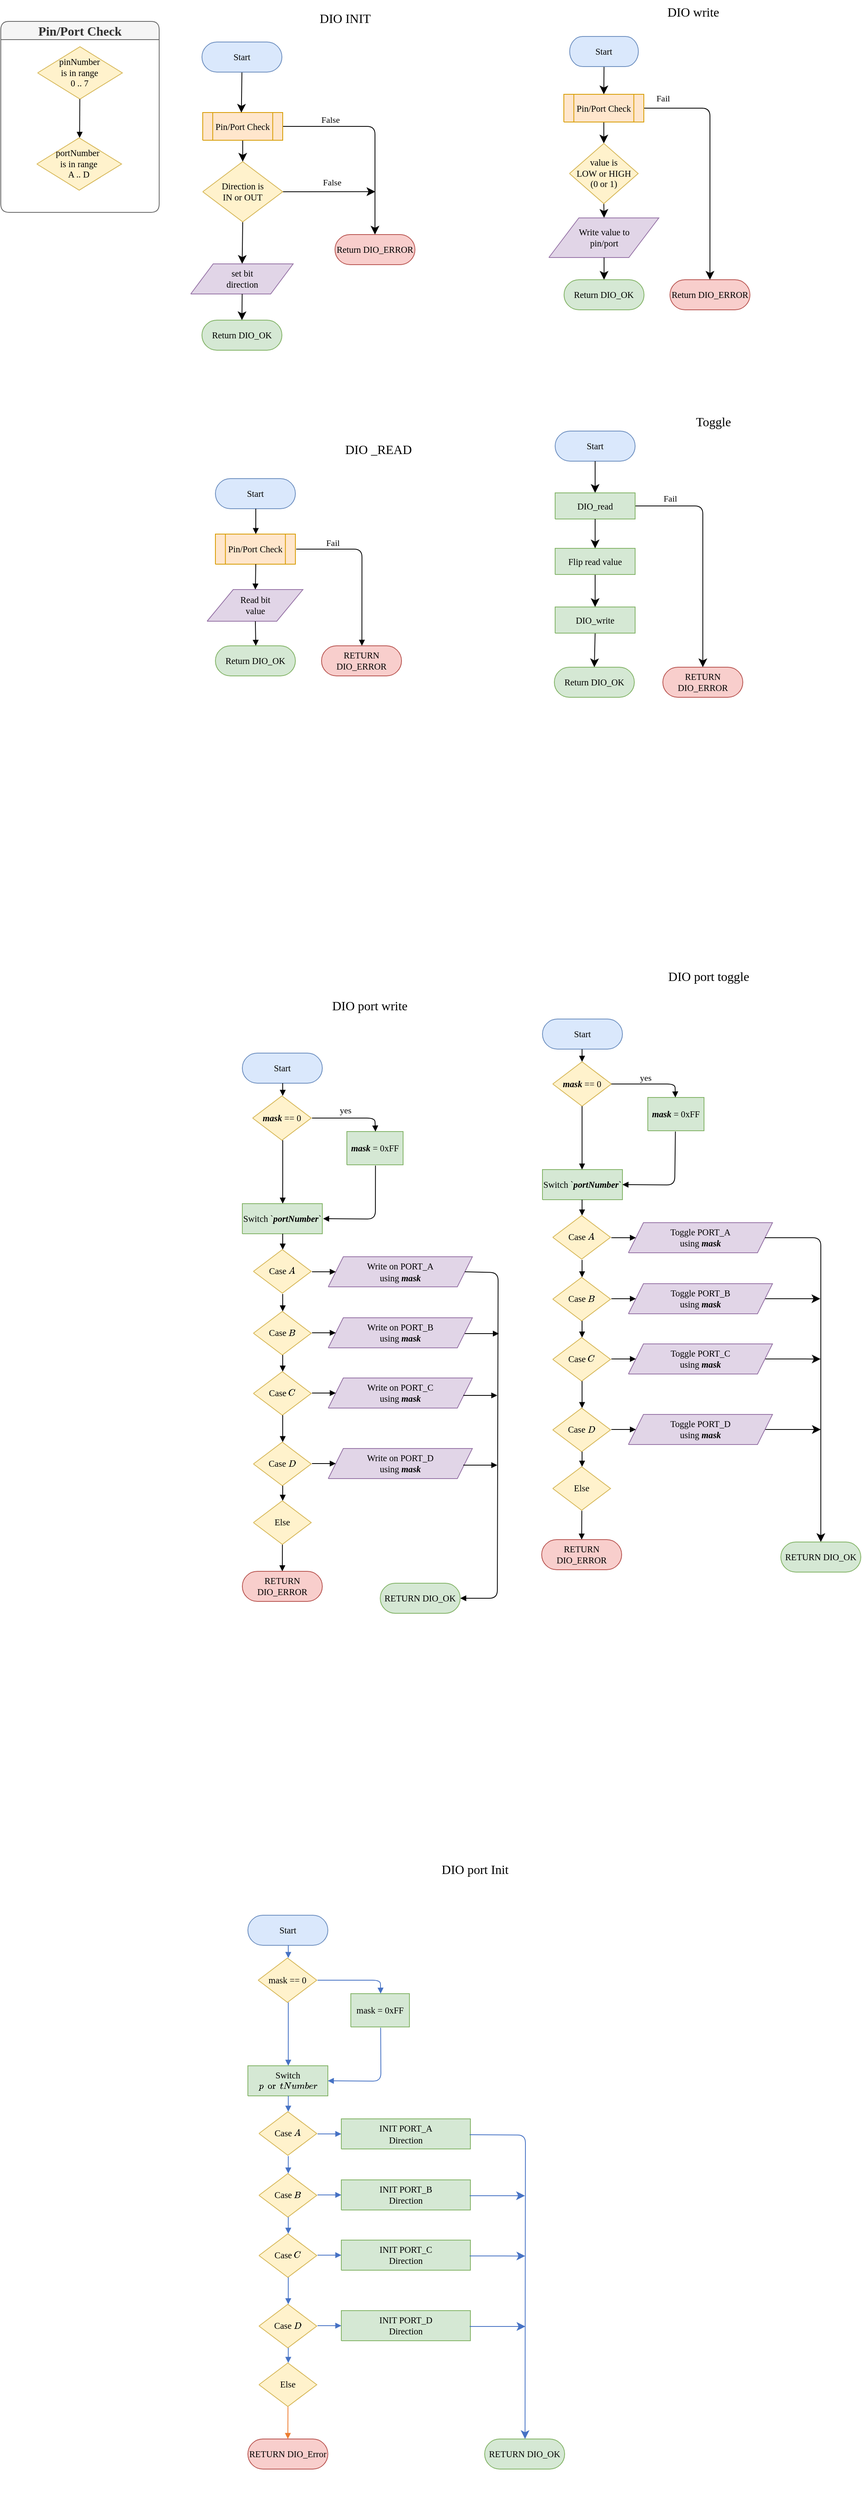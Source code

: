 <mxfile version="21.1.2" type="device">
  <diagram name="Page-1" id="7oLeeqB4X83rpsUO6XK-">
    <mxGraphModel dx="2012" dy="712" grid="0" gridSize="10" guides="1" tooltips="1" connect="1" arrows="1" fold="1" page="1" pageScale="1" pageWidth="827" pageHeight="1169" math="0" shadow="0">
      <root>
        <mxCell id="0" />
        <mxCell id="1" parent="0" />
        <UserObject label="" tags="Background" id="Cari82qWPhB8FJyJu9n--43">
          <mxCell style="vsdxID=25;fillColor=#345593;gradientColor=none;shape=stencil(nZBLDoAgDERP0z3SIyDew0QUooJB/N1eSGM0LFywm2lf23QAxarbRQFna/BuVIfpggasgXNjtfImRAUoAUXvvBq822xHfmkTmdTs9rThpDmWJji7yFWMfEPoZOwHfZpF8A9aCGbno3h/jCYPIJYoPJQ3);strokeColor=#233862;strokeWidth=2;points=[];labelBackgroundColor=none;rounded=1;html=1;whiteSpace=wrap;fontColor=#000000;fontFamily=Calibri;" parent="1" vertex="1">
            <mxGeometry x="38" y="140" width="345" height="488" as="geometry" />
          </mxCell>
        </UserObject>
        <UserObject label="" tags="Background" id="Cari82qWPhB8FJyJu9n--51">
          <mxCell style="vsdxID=190;fillColor=#345593;gradientColor=none;shape=stencil(nZBLDoAgDERP0z3SIyDew0QUooJB/N1eSGM0LFywm2lf23QAxarbRQFna/BuVIfpggasgXNjtfImRAUoAUXvvBq822xHfmkTmdTs9rThpDmWJji7yFWMfEPoZOwHfZpF8A9aCGbno3h/jCYPIJYoPJQ3);strokeColor=#233862;strokeWidth=2;points=[];labelBackgroundColor=none;rounded=1;html=1;whiteSpace=wrap;fontColor=#000000;fontFamily=Calibri;" parent="1" vertex="1">
            <mxGeometry x="38" y="753" width="345" height="400" as="geometry" />
          </mxCell>
        </UserObject>
        <UserObject label="" tags="Background" id="Cari82qWPhB8FJyJu9n--55">
          <mxCell style="vsdxID=248;fillColor=#345593;gradientColor=none;shape=stencil(nZBLDoAgDERP0z3SIyDew0QUooJB/N1eSGM0LFywm2lf23QAxarbRQFna/BuVIfpggasgXNjtfImRAUoAUXvvBq822xHfmkTmdTs9rThpDmWJji7yFWMfEPoZOwHfZpF8A9aCGbno3h/jCYPIJYoPJQ3);strokeColor=#233862;strokeWidth=2;points=[];labelBackgroundColor=none;rounded=1;html=1;whiteSpace=wrap;fontColor=#000000;fontFamily=Calibri;" parent="1" vertex="1">
            <mxGeometry x="410" y="541" width="345" height="400" as="geometry" />
          </mxCell>
        </UserObject>
        <UserObject label="" tags="Background" id="Cari82qWPhB8FJyJu9n--59">
          <mxCell style="vsdxID=289;fillColor=#345593;gradientColor=none;shape=stencil(nZBLDoAgDERP0z3SIyDew0QUooJB/N1eSGM0LFywm2lf23QAxarbRQFna/BuVIfpggasgXNjtfImRAUoAUXvvBq822xHfmkTmdTs9rThpDmWJji7yFWMfEPoZOwHfZpF8A9aCGbno3h/jCYPIJYoPJQ3);strokeColor=#233862;strokeWidth=2;points=[];labelBackgroundColor=none;rounded=1;html=1;whiteSpace=wrap;fontColor=#000000;fontFamily=Calibri;" parent="1" vertex="1">
            <mxGeometry x="45" y="1332" width="345" height="749" as="geometry" />
          </mxCell>
        </UserObject>
        <UserObject label="" tags="Background" id="Cari82qWPhB8FJyJu9n--63">
          <mxCell style="vsdxID=346;fillColor=#345593;gradientColor=none;shape=stencil(nZBLDoAgDERP0z3SIyDew0QUooJB/N1eSGM0LFywm2lf23QAxarbRQFna/BuVIfpggasgXNjtfImRAUoAUXvvBq822xHfmkTmdTs9rThpDmWJji7yFWMfEPoZOwHfZpF8A9aCGbno3h/jCYPIJYoPJQ3);strokeColor=#233862;strokeWidth=2;points=[];labelBackgroundColor=none;rounded=1;html=1;whiteSpace=wrap;fontColor=#000000;fontFamily=Calibri;" parent="1" vertex="1">
            <mxGeometry x="424" y="1289" width="345" height="749" as="geometry" />
          </mxCell>
        </UserObject>
        <UserObject label="&lt;div style=&quot;font-size: 1px&quot;&gt;&lt;font style=&quot;font-size: 11.29px; direction: ltr; letter-spacing: 0px; line-height: 120%; opacity: 1;&quot;&gt;Return DIO_ERROR&lt;br&gt;&lt;/font&gt;&lt;/div&gt;" Function="EN_DIO_Error_T DIO_init(uint8_t pinNumber, EN_DIO_PORT_T portNumber, EN_DIO_DIRECTION_T direction);" tags="Flowchart" id="Cari82qWPhB8FJyJu9n--71">
          <mxCell style="verticalAlign=middle;align=center;overflow=width;vsdxID=55;fillColor=#f8cecc;shape=stencil(tVLREoIgEPwaHnEQxsl3s/9gEpSJwDko7e+DsEkze2l627vdu5uFRaxyHe8FosR5sCcxqMZ3iO0Rpcp0ApQPCLEasUpaEC3Yi2lS3fOojOhsr3HDmObyMtsVcYqS29Qh5FEfklwrM5OXeUa/yjkcAwfr7TDpiyTfXvjkMR+Vw2A998qaBac5tAKHU1hq3i4oNwjRr9ofvayt/+Rk+yX/4iWA159KpXWKxJx/z0Bopfyw+g4=);strokeColor=#b85450;spacingTop=-1;spacingBottom=-1;spacingLeft=-1;spacingRight=-1;points=[[0.5,1,0],[0.5,0,0],[0,0.5,0],[1,0.5,0]];labelBackgroundColor=none;rounded=1;html=1;whiteSpace=wrap;fontFamily=Calibri;" parent="1" vertex="1">
            <mxGeometry x="213" y="312" width="101" height="38" as="geometry" />
          </mxCell>
        </UserObject>
        <UserObject label="&lt;div style=&quot;font-size: 1px&quot;&gt;&lt;font style=&quot;font-size: 11.29px; direction: ltr; letter-spacing: 0px; line-height: 120%; opacity: 1;&quot;&gt;Return DIO_OK&lt;br&gt;&lt;/font&gt;&lt;/div&gt;" Function="EN_DIO_Error_T DIO_init(uint8_t pinNumber, EN_DIO_PORT_T portNumber, EN_DIO_DIRECTION_T direction);" tags="Flowchart" id="Cari82qWPhB8FJyJu9n--72">
          <mxCell style="verticalAlign=middle;align=center;overflow=width;vsdxID=52;fillColor=#d5e8d4;shape=stencil(tVLREoIgEPwaHnEQxsl3s/9gEpSJwDko7e+DsEkze2l627vdu5uFRaxyHe8FosR5sCcxqMZ3iO0Rpcp0ApQPCLEasUpaEC3Yi2lS3fOojOhsr3HDmObyMtsVcYqS29Qh5FEfklwrM5OXeUa/yjkcAwfr7TDpiyTfXvjkMR+Vw2A998qaBac5tAKHU1hq3i4oNwjRr9ofvayt/+Rk+yX/4iWA159KpXWKxJx/z0Bopfyw+g4=);strokeColor=#82b366;spacingTop=-1;spacingBottom=-1;spacingLeft=-1;spacingRight=-1;points=[[0.5,1,0],[0.5,0,0],[0,0.5,0],[1,0.5,0]];labelBackgroundColor=none;rounded=1;html=1;whiteSpace=wrap;fontFamily=Calibri;" parent="1" vertex="1">
            <mxGeometry x="45" y="420" width="101" height="38" as="geometry" />
          </mxCell>
        </UserObject>
        <UserObject label="" Function="EN_DIO_Error_T DIO_init(uint8_t pinNumber, EN_DIO_PORT_T portNumber, EN_DIO_DIRECTION_T direction);" tags="Flowchart" id="Cari82qWPhB8FJyJu9n--76">
          <mxCell style="vsdxID=280;fillColor=#e1d5e7;shape=stencil(UzV2Ls5ILEhVNTIoLinKz04tz0wpyVA1dlE1MsrMy0gtyiwBslSNXVWNndPyi1LTi/JL81Ig/IJEkEoQKze/DGRCBUSfrqGJnoEZSJuRQSVEyNDAAMx3g6jPycxDUm9hqmdpQrxyQ0zj8akmRTFhlwMZCG+nZebkQEINWR49mIBCkCA2dgUA);strokeColor=#9673a6;spacingTop=-1;spacingBottom=-1;spacingLeft=-1;spacingRight=-1;points=[[0,0.5,0],[1,0.5,0],[0.5,1,0],[0.5,0,0]];labelBackgroundColor=none;rounded=1;html=1;whiteSpace=wrap;fontFamily=Calibri;" parent="1" vertex="1">
            <mxGeometry x="45" y="349" width="101" height="38" as="geometry" />
          </mxCell>
        </UserObject>
        <mxCell id="Cari82qWPhB8FJyJu9n--77" value="&lt;div style=&quot;font-size: 1px&quot;&gt;&lt;font style=&quot;font-size: 11.29px; direction: ltr; letter-spacing: 0px; line-height: 120%; opacity: 1;&quot;&gt;set bit direction&lt;/font&gt;&lt;/div&gt;" style="text;vsdxID=280;fillColor=none;gradientColor=none;strokeColor=none;spacingTop=-1;spacingBottom=-1;spacingLeft=-1;spacingRight=-1;points=[[0,0.5,0],[1,0.5,0],[0.5,1,0],[0.5,0,0]];labelBackgroundColor=none;rounded=1;html=1;whiteSpace=wrap;verticalAlign=middle;align=center;overflow=width;;html=1;fontColor=#000000;fontFamily=Calibri;" parent="Cari82qWPhB8FJyJu9n--76" vertex="1">
          <mxGeometry x="16.93" y="-0.1" width="67.73" height="38.1" as="geometry" />
        </mxCell>
        <mxCell id="MiLEQ-yQkrviwAs_aEzq-88" style="edgeStyle=none;curved=1;rounded=1;orthogonalLoop=1;jettySize=auto;html=1;exitX=0.5;exitY=1;exitDx=0;exitDy=0;exitPerimeter=0;entryX=0.5;entryY=0;entryDx=0;entryDy=0;entryPerimeter=0;fontSize=12;startSize=8;endSize=8;fontFamily=Calibri;" edge="1" parent="1" source="Cari82qWPhB8FJyJu9n--80" target="Cari82qWPhB8FJyJu9n--77">
          <mxGeometry relative="1" as="geometry" />
        </mxCell>
        <mxCell id="MiLEQ-yQkrviwAs_aEzq-91" style="edgeStyle=none;curved=1;rounded=1;orthogonalLoop=1;jettySize=auto;html=1;exitX=1;exitY=0.5;exitDx=0;exitDy=0;exitPerimeter=0;fontSize=12;startSize=8;endSize=8;fontFamily=Calibri;" edge="1" parent="1" source="Cari82qWPhB8FJyJu9n--80">
          <mxGeometry relative="1" as="geometry">
            <mxPoint x="263.944" y="257.889" as="targetPoint" />
          </mxGeometry>
        </mxCell>
        <UserObject label="" Function="EN_DIO_Error_T DIO_init(uint8_t pinNumber, EN_DIO_PORT_T portNumber, EN_DIO_DIRECTION_T direction);" tags="Flowchart" id="Cari82qWPhB8FJyJu9n--80">
          <mxCell style="vsdxID=219;fillColor=#fff2cc;shape=stencil(UzV2Ls5ILEhVNTIoLinKz04tz0wpyVA1dlE1MsrMy0gtyiwBslSNXVWNndPyi1LTi/JL81Ig/IJEkEoQKze/DGRCBUSfAUiHkUElhGcK4bpBVOZk5iGpNEVVikeloQHZpsK0YlWLz1QgA+HFtMycHEgIIcujBwlQCBKcxq4A);strokeColor=#d6b656;spacingTop=-1;spacingBottom=-1;spacingLeft=-1;spacingRight=-1;points=[[0,0.5,0],[1,0.5,0],[0.5,0,0],[0.5,1,0]];labelBackgroundColor=none;rounded=1;html=1;whiteSpace=wrap;fontFamily=Calibri;" parent="1" vertex="1">
            <mxGeometry x="46" y="220" width="101" height="76" as="geometry" />
          </mxCell>
        </UserObject>
        <mxCell id="Cari82qWPhB8FJyJu9n--81" value="&lt;div style=&quot;font-size: 1px&quot;&gt;&lt;font style=&quot;font-size: 11.29px; direction: ltr; letter-spacing: 0px; line-height: 120%; opacity: 1;&quot;&gt;Direction is&lt;br&gt;IN or OUT&lt;br&gt;&lt;/font&gt;&lt;/div&gt;" style="text;vsdxID=219;fillColor=none;gradientColor=none;strokeColor=none;spacingTop=-1;spacingBottom=-1;spacingLeft=-1;spacingRight=-1;points=[[0,0.5,0],[1,0.5,0],[0.5,0,0],[0.5,1,0]];labelBackgroundColor=none;rounded=1;html=1;whiteSpace=wrap;verticalAlign=middle;align=center;overflow=width;;html=1;fontColor=#000000;fontFamily=Calibri;" parent="Cari82qWPhB8FJyJu9n--80" vertex="1">
          <mxGeometry x="8.47" y="9.33" width="84.67" height="57.15" as="geometry" />
        </mxCell>
        <UserObject label="&lt;div style=&quot;font-size: 1px&quot;&gt;&lt;font style=&quot;font-size: 11.29px; direction: ltr; letter-spacing: 0px; line-height: 120%; opacity: 1;&quot;&gt;Start&lt;br&gt;&lt;/font&gt;&lt;/div&gt;" Function="EN_DIO_Error_T DIO_toggle(uint8_t pinNumber, EN_DIO_PORT_T portNumber);  " tags="Flowchart" id="Cari82qWPhB8FJyJu9n--87">
          <mxCell style="verticalAlign=middle;align=center;overflow=width;vsdxID=252;fillColor=#dae8fc;shape=stencil(tVLREoIgEPwaHnEQxsl3s/9gEpSJwDko7e+DsEkze2l627vdu5uFRaxyHe8FosR5sCcxqMZ3iO0Rpcp0ApQPCLEasUpaEC3Yi2lS3fOojOhsr3HDmObyMtsVcYqS29Qh5FEfklwrM5OXeUa/yjkcAwfr7TDpiyTfXvjkMR+Vw2A998qaBac5tAKHU1hq3i4oNwjRr9ofvayt/+Rk+yX/4iWA159KpXWKxJx/z0Bopfyw+g4=);strokeColor=#6c8ebf;spacingTop=-1;spacingBottom=-1;spacingLeft=-1;spacingRight=-1;points=[[0.5,1,0],[0.5,0,0],[0,0.5,0],[1,0.5,0]];labelBackgroundColor=none;rounded=1;html=1;whiteSpace=wrap;fontColor=#000000;fontFamily=Calibri;" parent="1" vertex="1">
            <mxGeometry x="491" y="560" width="101" height="38" as="geometry" />
          </mxCell>
        </UserObject>
        <UserObject label="&lt;div style=&quot;font-size: 1px&quot;&gt;&lt;font style=&quot;font-size: 11.29px; direction: ltr; letter-spacing: 0px; line-height: 120%; opacity: 1;&quot;&gt;RETURN DIO_ERROR&lt;br&gt;&lt;/font&gt;&lt;/div&gt;" Function="EN_DIO_Error_T DIO_toggle(uint8_t pinNumber, EN_DIO_PORT_T portNumber);  " tags="Flowchart" id="Cari82qWPhB8FJyJu9n--89">
          <mxCell style="verticalAlign=middle;align=center;overflow=width;vsdxID=259;fillColor=#f8cecc;shape=stencil(tVLREoIgEPwaHnEQxsl3s/9gEpSJwDko7e+DsEkze2l627vdu5uFRaxyHe8FosR5sCcxqMZ3iO0Rpcp0ApQPCLEasUpaEC3Yi2lS3fOojOhsr3HDmObyMtsVcYqS29Qh5FEfklwrM5OXeUa/yjkcAwfr7TDpiyTfXvjkMR+Vw2A998qaBac5tAKHU1hq3i4oNwjRr9ofvayt/+Rk+yX/4iWA159KpXWKxJx/z0Bopfyw+g4=);strokeColor=#b85450;spacingTop=-1;spacingBottom=-1;spacingLeft=-1;spacingRight=-1;points=[[0.5,1,0],[0.5,0,0],[0,0.5,0],[1,0.5,0]];labelBackgroundColor=none;rounded=1;html=1;whiteSpace=wrap;fontFamily=Calibri;" parent="1" vertex="1">
            <mxGeometry x="627" y="858" width="101" height="38" as="geometry" />
          </mxCell>
        </UserObject>
        <UserObject label="&lt;div style=&quot;font-size: 1px&quot;&gt;&lt;font style=&quot;font-size: 11.29px; direction: ltr; letter-spacing: 0px; line-height: 120%; opacity: 1;&quot;&gt;Return DIO_OK&lt;br&gt;&lt;/font&gt;&lt;/div&gt;" Function="EN_DIO_Error_T DIO_toggle(uint8_t pinNumber, EN_DIO_PORT_T portNumber);  " tags="Flowchart" id="Cari82qWPhB8FJyJu9n--90">
          <mxCell style="verticalAlign=middle;align=center;overflow=width;vsdxID=260;fillColor=#d5e8d4;shape=stencil(tVLREoIgEPwaHnEQxsl3s/9gEpSJwDko7e+DsEkze2l627vdu5uFRaxyHe8FosR5sCcxqMZ3iO0Rpcp0ApQPCLEasUpaEC3Yi2lS3fOojOhsr3HDmObyMtsVcYqS29Qh5FEfklwrM5OXeUa/yjkcAwfr7TDpiyTfXvjkMR+Vw2A998qaBac5tAKHU1hq3i4oNwjRr9ofvayt/+Rk+yX/4iWA159KpXWKxJx/z0Bopfyw+g4=);strokeColor=#82b366;spacingTop=-1;spacingBottom=-1;spacingLeft=-1;spacingRight=-1;points=[[0.5,1,0],[0.5,0,0],[0,0.5,0],[1,0.5,0]];labelBackgroundColor=none;rounded=1;html=1;whiteSpace=wrap;fontFamily=Calibri;" parent="1" vertex="1">
            <mxGeometry x="490" y="858" width="101" height="38" as="geometry" />
          </mxCell>
        </UserObject>
        <UserObject label="&lt;div style=&quot;font-size: 1px&quot;&gt;&lt;font style=&quot;font-size: 11.29px; direction: ltr; letter-spacing: 0px; line-height: 120%; opacity: 1;&quot;&gt;Start&lt;br&gt;&lt;/font&gt;&lt;/div&gt;" Function="EN_DIO_Error_T DIO_read(uint8_t pinNumber, EN_DIO_PORT_T portNumber, uint8_t *value);" tags="Flowchart" id="Cari82qWPhB8FJyJu9n--91">
          <mxCell style="verticalAlign=middle;align=center;overflow=width;vsdxID=262;fillColor=#dae8fc;shape=stencil(tVLREoIgEPwaHnEQxsl3s/9gEpSJwDko7e+DsEkze2l627vdu5uFRaxyHe8FosR5sCcxqMZ3iO0Rpcp0ApQPCLEasUpaEC3Yi2lS3fOojOhsr3HDmObyMtsVcYqS29Qh5FEfklwrM5OXeUa/yjkcAwfr7TDpiyTfXvjkMR+Vw2A998qaBac5tAKHU1hq3i4oNwjRr9ofvayt/+Rk+yX/4iWA159KpXWKxJx/z0Bopfyw+g4=);strokeColor=#6c8ebf;spacingTop=-1;spacingBottom=-1;spacingLeft=-1;spacingRight=-1;points=[[0.5,1,0],[0.5,0,0],[0,0.5,0],[1,0.5,0]];labelBackgroundColor=none;rounded=1;html=1;whiteSpace=wrap;fontColor=#000000;fontFamily=Calibri;" parent="1" vertex="1">
            <mxGeometry x="62" y="620" width="101" height="38" as="geometry" />
          </mxCell>
        </UserObject>
        <UserObject label="&lt;div style=&quot;font-size: 1px&quot;&gt;&lt;font style=&quot;font-size: 11.29px; direction: ltr; letter-spacing: 0px; line-height: 120%; opacity: 1;&quot;&gt;RETURN DIO_ERROR&lt;br&gt;&lt;/font&gt;&lt;/div&gt;" Function="EN_DIO_Error_T DIO_read(uint8_t pinNumber, EN_DIO_PORT_T portNumber, uint8_t *value);" tags="Flowchart" id="Cari82qWPhB8FJyJu9n--92">
          <mxCell style="verticalAlign=middle;align=center;overflow=width;vsdxID=263;fillColor=#f8cecc;shape=stencil(tVLREoIgEPwaHnEQxsl3s/9gEpSJwDko7e+DsEkze2l627vdu5uFRaxyHe8FosR5sCcxqMZ3iO0Rpcp0ApQPCLEasUpaEC3Yi2lS3fOojOhsr3HDmObyMtsVcYqS29Qh5FEfklwrM5OXeUa/yjkcAwfr7TDpiyTfXvjkMR+Vw2A998qaBac5tAKHU1hq3i4oNwjRr9ofvayt/+Rk+yX/4iWA159KpXWKxJx/z0Bopfyw+g4=);strokeColor=#b85450;spacingTop=-1;spacingBottom=-1;spacingLeft=-1;spacingRight=-1;points=[[0.5,1,0],[0.5,0,0],[0,0.5,0],[1,0.5,0]];labelBackgroundColor=none;rounded=1;html=1;whiteSpace=wrap;fontColor=#000000;fontFamily=Calibri;" parent="1" vertex="1">
            <mxGeometry x="196" y="831" width="101" height="38" as="geometry" />
          </mxCell>
        </UserObject>
        <UserObject label="&lt;div style=&quot;font-size: 1px&quot;&gt;&lt;font style=&quot;font-size: 11.29px; direction: ltr; letter-spacing: 0px; line-height: 120%; opacity: 1;&quot;&gt;Return DIO_OK&lt;br&gt;&lt;/font&gt;&lt;/div&gt;" Function="EN_DIO_Error_T DIO_read(uint8_t pinNumber, EN_DIO_PORT_T portNumber, uint8_t *value);" tags="Flowchart" id="Cari82qWPhB8FJyJu9n--93">
          <mxCell style="verticalAlign=middle;align=center;overflow=width;vsdxID=264;fillColor=#d5e8d4;shape=stencil(tVLREoIgEPwaHnEQxsl3s/9gEpSJwDko7e+DsEkze2l627vdu5uFRaxyHe8FosR5sCcxqMZ3iO0Rpcp0ApQPCLEasUpaEC3Yi2lS3fOojOhsr3HDmObyMtsVcYqS29Qh5FEfklwrM5OXeUa/yjkcAwfr7TDpiyTfXvjkMR+Vw2A998qaBac5tAKHU1hq3i4oNwjRr9ofvayt/+Rk+yX/4iWA159KpXWKxJx/z0Bopfyw+g4=);strokeColor=#82b366;spacingTop=-1;spacingBottom=-1;spacingLeft=-1;spacingRight=-1;points=[[0.5,1,0],[0.5,0,0],[0,0.5,0],[1,0.5,0]];labelBackgroundColor=none;rounded=1;html=1;whiteSpace=wrap;fontColor=#000000;fontFamily=Calibri;" parent="1" vertex="1">
            <mxGeometry x="62" y="831" width="101" height="38" as="geometry" />
          </mxCell>
        </UserObject>
        <UserObject label="&lt;div style=&quot;font-size: 1px&quot;&gt;&lt;font style=&quot;font-size: 11.29px; direction: ltr; letter-spacing: 0px; line-height: 120%; opacity: 1;&quot;&gt;Pin/Port Check&lt;br&gt;&lt;/font&gt;&lt;/div&gt;" Function="EN_DIO_Error_T DIO_read(uint8_t pinNumber, EN_DIO_PORT_T portNumber, uint8_t *value);" tags="Flowchart" id="Cari82qWPhB8FJyJu9n--94">
          <mxCell style="verticalAlign=middle;align=center;overflow=width;vsdxID=265;shape=stencil(nZLRDsIgDEW/pq+GlRh9n/M/loyNRoSFodO/F9JMHWYm29u99LTkFkCWg657BSiG4N1FjdQEDfIEiGS18hSiAlmBLFvnVefdzTbs+zqRSV3dPU14cJ9IHSie7ArB/syoIfuFTsVN8B90I5hdH8UnY0vG8Ire9aUFFLjbr4iV0zN2Pvl4WDP5h15OlyWLIn/teMQ/RVYv);spacingTop=-1;spacingBottom=-1;spacingLeft=-1;spacingRight=-1;points=[[0,0.5,0],[1,0.5,0],[0.5,1,0],[0.5,0,0]];labelBackgroundColor=none;rounded=1;html=1;whiteSpace=wrap;fillColor=#ffe6cc;strokeColor=#d79b00;fontFamily=Calibri;" parent="1" vertex="1">
            <mxGeometry x="62" y="690" width="101" height="38" as="geometry" />
          </mxCell>
        </UserObject>
        <UserObject label="" Function="EN_DIO_Error_T DIO_read(uint8_t pinNumber, EN_DIO_PORT_T portNumber, uint8_t *value);" tags="Flowchart" id="Cari82qWPhB8FJyJu9n--95">
          <mxCell style="vsdxID=279;shape=stencil(UzV2Ls5ILEhVNTIoLinKz04tz0wpyVA1dlE1MsrMy0gtyiwBslSNXVWNndPyi1LTi/JL81Ig/IJEkEoQKze/DGRCBUSfrqGFnrkpSJuRQSVEyNDAAMx3g6jPycxDUm9hqGdEgnJDTOPxqSZFMWGXAxkIb6dl5uRAQg1ZHj2YgEKQIDZ2BQA=);spacingTop=-1;spacingBottom=-1;spacingLeft=-1;spacingRight=-1;points=[[0,0.5,0],[1,0.5,0],[0.5,1,0],[0.5,0,0]];labelBackgroundColor=none;rounded=1;html=1;whiteSpace=wrap;fillColor=#e1d5e7;strokeColor=#9673a6;fontFamily=Calibri;" parent="1" vertex="1">
            <mxGeometry x="68" y="760" width="88" height="40" as="geometry" />
          </mxCell>
        </UserObject>
        <mxCell id="Cari82qWPhB8FJyJu9n--96" value="&lt;div style=&quot;font-size: 1px&quot;&gt;&lt;font style=&quot;font-size: 11.29px; direction: ltr; letter-spacing: 0px; line-height: 120%; opacity: 1;&quot;&gt;&lt;font&gt;Read bit value&lt;/font&gt;&lt;br&gt;&lt;/font&gt;&lt;/div&gt;" style="text;vsdxID=279;fillColor=none;gradientColor=none;strokeColor=none;spacingTop=-1;spacingBottom=-1;spacingLeft=-1;spacingRight=-1;points=[[0,0.5,0],[1,0.5,0],[0.5,1,0],[0.5,0,0]];labelBackgroundColor=none;rounded=1;html=1;whiteSpace=wrap;verticalAlign=middle;align=center;overflow=width;;html=1;fontColor=#000000;fontFamily=Calibri;" parent="Cari82qWPhB8FJyJu9n--95" vertex="1">
          <mxGeometry x="14.751" y="-0.105" width="59.012" height="40.105" as="geometry" />
        </mxCell>
        <UserObject label="&lt;div style=&quot;font-size: 1px&quot;&gt;&lt;font style=&quot;font-size: 11.29px; direction: ltr; letter-spacing: 0px; line-height: 120%; opacity: 1;&quot;&gt;Start&lt;br&gt;&lt;/font&gt;&lt;/div&gt;" Function="EN_DIO_Error_T DIO_port_write(EN_DIO_PORT_T portNumber, uint8_t byte, uint8_t mask)" tags="Flowchart" id="Cari82qWPhB8FJyJu9n--99">
          <mxCell style="verticalAlign=middle;align=center;overflow=width;vsdxID=293;fillColor=#dae8fc;shape=stencil(tVLREoIgEPwaHnEQxsl3s/9gEpSJwDko7e+DsEkze2l627vdu5uFRaxyHe8FosR5sCcxqMZ3iO0Rpcp0ApQPCLEasUpaEC3Yi2lS3fOojOhsr3HDmObyMtsVcYqS29Qh5FEfklwrM5OXeUa/yjkcAwfr7TDpiyTfXvjkMR+Vw2A998qaBac5tAKHU1hq3i4oNwjRr9ofvayt/+Rk+yX/4iWA159KpXWKxJx/z0Bopfyw+g4=);strokeColor=#6c8ebf;spacingTop=-1;spacingBottom=-1;spacingLeft=-1;spacingRight=-1;points=[[0.5,1,0],[0.5,0,0],[0,0.5,0],[1,0.5,0]];labelBackgroundColor=none;rounded=1;html=1;whiteSpace=wrap;fontFamily=Calibri;" parent="1" vertex="1">
            <mxGeometry x="96" y="1345" width="101" height="38" as="geometry" />
          </mxCell>
        </UserObject>
        <UserObject label="" Function="EN_DIO_Error_T DIO_port_write(EN_DIO_PORT_T portNumber, uint8_t byte, uint8_t mask)" tags="Flowchart" id="Cari82qWPhB8FJyJu9n--100">
          <mxCell style="vsdxID=303;fillColor=#fff2cc;shape=stencil(UzV2Ls5ILEhVNTIoLinKz04tz0wpyVA1dlE1MsrMy0gtyiwBslSNXVWNndPyi1LTi/JL81Ig/IJEkEoQKze/DGRCBUSfAUiHkUElhGcK4bpBVOZk5iGpNEVVikeloQHZpsK0YlWLz1QgA+HFtMycHEgIIcujBwlQCBKcxq4A);strokeColor=#d6b656;spacingTop=-1;spacingBottom=-1;spacingLeft=-1;spacingRight=-1;points=[[1,0.5,0],[0.5,0,0],[0.5,0,0]];labelBackgroundColor=none;rounded=1;html=1;whiteSpace=wrap;fontFamily=Calibri;" parent="1" vertex="1">
            <mxGeometry x="109" y="1399" width="74" height="56" as="geometry" />
          </mxCell>
        </UserObject>
        <mxCell id="Cari82qWPhB8FJyJu9n--101" value="&lt;div style=&quot;font-size: 1px&quot;&gt;&lt;font style=&quot;font-size: 11.29px; direction: ltr; letter-spacing: 0px; line-height: 120%; opacity: 1;&quot;&gt;&lt;b&gt;&lt;i&gt;mask &lt;/i&gt;&lt;/b&gt;== 0&lt;br&gt;&lt;/font&gt;&lt;/div&gt;" style="text;vsdxID=303;fillColor=none;gradientColor=none;strokeColor=none;spacingTop=-1;spacingBottom=-1;spacingLeft=-1;spacingRight=-1;points=[[1,0.5,0],[0.5,0,0],[0.5,0,0]];labelBackgroundColor=none;rounded=1;html=1;whiteSpace=wrap;verticalAlign=middle;align=center;overflow=width;;html=1;fontColor=#000000;fontFamily=Calibri;" parent="Cari82qWPhB8FJyJu9n--100" vertex="1">
          <mxGeometry x="6.25" y="6.81" width="62.47" height="42.16" as="geometry" />
        </mxCell>
        <UserObject label="&lt;div style=&quot;font-size: 1px&quot;&gt;&lt;font style=&quot;font-size: 11.29px; direction: ltr; letter-spacing: 0px; line-height: 120%; opacity: 1;&quot;&gt;&lt;b&gt;&lt;i&gt;mask&lt;/i&gt;&lt;/b&gt; = 0xFF&lt;br&gt;&lt;/font&gt;&lt;/div&gt;" Function="EN_DIO_Error_T DIO_port_write(EN_DIO_PORT_T portNumber, uint8_t byte, uint8_t mask)" tags="Flowchart" id="Cari82qWPhB8FJyJu9n--102">
          <mxCell style="verticalAlign=middle;align=center;overflow=width;vsdxID=304;fillColor=#d5e8d4;shape=stencil(nZBLDoAgDERP0z3SIyjew0SURgSD+Lu9kMZoXLhwN9O+tukAlrNpJg1SzDH4QW/URgNYgZTkjA4UkwJUgGXng+6DX1zLfmoymdXo17xh5zmRJ6Q42BWCfc2oJfdAr+Yv+AP9Cb7OJ3H/2JG1HNGz/84klThPVCc=);strokeColor=#82b366;spacingTop=-1;spacingBottom=-1;spacingLeft=-1;spacingRight=-1;points=[[1,0.5,0],[0.5,0.5,0],[0.5,0,0]];labelBackgroundColor=none;rounded=1;html=1;whiteSpace=wrap;fontFamily=Calibri;" parent="1" vertex="1">
            <mxGeometry x="228" y="1444" width="71" height="42" as="geometry" />
          </mxCell>
        </UserObject>
        <UserObject label="&lt;div style=&quot;font-size: 1px&quot;&gt;&lt;font style=&quot;font-size: 11.29px; direction: ltr; letter-spacing: 0px; line-height: 120%; opacity: 1;&quot;&gt;Switch `&lt;b&gt;&lt;i&gt;portNumber&lt;/i&gt;&lt;/b&gt;`&lt;br&gt;&lt;/font&gt;&lt;/div&gt;" Function="EN_DIO_Error_T DIO_port_write(EN_DIO_PORT_T portNumber, uint8_t byte, uint8_t mask)" tags="Flowchart" id="Cari82qWPhB8FJyJu9n--103">
          <mxCell style="verticalAlign=middle;align=center;overflow=width;vsdxID=309;fillColor=#d5e8d4;shape=stencil(nZBLDoAgDERP0z3SIyjew0SURgSD+Lu9kMZoXLhwN9O+tukAlrNpJg1SzDH4QW/URgNYgZTkjA4UkwJUgGXng+6DX1zLfmoymdXo17xh5zmRJ6Q42BWCfc2oJfdAr+Yv+AP9Cb7OJ3H/2JG1HNGz/84klThPVCc=);strokeColor=#82b366;spacingTop=-1;spacingBottom=-1;spacingLeft=-1;spacingRight=-1;points=[[0,0.5,0],[1,0.5,0],[0.5,1,0],[0.5,0,0]];labelBackgroundColor=none;rounded=1;html=1;whiteSpace=wrap;fontFamily=Calibri;" parent="1" vertex="1">
            <mxGeometry x="96" y="1535" width="101" height="38" as="geometry" />
          </mxCell>
        </UserObject>
        <UserObject label="" Function="EN_DIO_Error_T DIO_port_write(EN_DIO_PORT_T portNumber, uint8_t byte, uint8_t mask)" tags="Flowchart" id="Cari82qWPhB8FJyJu9n--104">
          <mxCell style="vsdxID=314;fillColor=#fff2cc;shape=stencil(UzV2Ls5ILEhVNTIoLinKz04tz0wpyVA1dlE1MsrMy0gtyiwBslSNXVWNndPyi1LTi/JL81Ig/IJEkEoQKze/DGRCBUSfAUiHkUElhGcK4bpBVOZk5iGpNEVVikeloQHZpsK0YlWLz1QgA+HFtMycHEgIIcujBwlQCBKcxq4A);strokeColor=#d6b656;spacingTop=-1;spacingBottom=-1;spacingLeft=-1;spacingRight=-1;points=[[1,0.5,0],[0.5,0,0],[0.5,0,0]];labelBackgroundColor=none;rounded=1;html=1;whiteSpace=wrap;fontFamily=Calibri;" parent="1" vertex="1">
            <mxGeometry x="110" y="1593" width="73" height="55" as="geometry" />
          </mxCell>
        </UserObject>
        <mxCell id="Cari82qWPhB8FJyJu9n--105" value="&lt;div style=&quot;font-size: 1px&quot;&gt;&lt;font style=&quot;font-size: 11.29px; direction: ltr; letter-spacing: 0px; line-height: 120%; opacity: 1;&quot;&gt;Case `A`&lt;br&gt;&lt;/font&gt;&lt;/div&gt;" style="text;vsdxID=314;fillColor=none;gradientColor=none;strokeColor=none;spacingTop=-1;spacingBottom=-1;spacingLeft=-1;spacingRight=-1;points=[[1,0.5,0],[0.5,0,0],[0.5,0,0]];labelBackgroundColor=none;rounded=1;html=1;whiteSpace=wrap;verticalAlign=middle;align=center;overflow=width;;html=1;fontColor=#000000;fontFamily=Calibri;" parent="Cari82qWPhB8FJyJu9n--104" vertex="1">
          <mxGeometry x="6.14" y="6.67" width="61.37" height="41.43" as="geometry" />
        </mxCell>
        <UserObject label="" Function="EN_DIO_Error_T DIO_port_write(EN_DIO_PORT_T portNumber, uint8_t byte, uint8_t mask)" tags="Flowchart" id="Cari82qWPhB8FJyJu9n--106">
          <mxCell style="vsdxID=316;fillColor=#e1d5e7;shape=stencil(UzV2Ls5ILEhVNTIoLinKz04tz0wpyVA1dlE1MsrMy0gtyiwBslSNXVWNndPyi1LTi/JL81Ig/IJEkEoQKze/DGRCBUSfrqmehTFIl5FBJUTE0MAAzHeDKM/JzENSbmmiZ2hOvHJDAwzj8agmRS1BdwMZCD+nZebkQIIMWR49jIBCkPA1dgUA);strokeColor=#9673a6;spacingTop=-1;spacingBottom=-1;spacingLeft=-1;spacingRight=-1;points=[[1,0.5,0],[0.5,0.5,0],[0.5,0,0]];labelBackgroundColor=none;rounded=1;html=1;whiteSpace=wrap;fontFamily=Calibri;" parent="1" vertex="1">
            <mxGeometry x="214" y="1602" width="163" height="38" as="geometry" />
          </mxCell>
        </UserObject>
        <mxCell id="Cari82qWPhB8FJyJu9n--107" value="&lt;div style=&quot;&quot;&gt;&lt;p style=&quot;text-align: center; margin: 0px; text-indent: 0px; vertical-align: middle; direction: ltr;&quot;&gt;&lt;font&gt;&lt;span style=&quot;font-size: 11.29px;&quot;&gt;Write on PORT_A&lt;br&gt;using &lt;b&gt;&lt;i&gt;mask&lt;/i&gt;&lt;/b&gt;&lt;/span&gt;&lt;/font&gt;&lt;/p&gt;&lt;/div&gt;" style="text;vsdxID=316;fillColor=none;gradientColor=none;strokeColor=none;spacingTop=-1;spacingBottom=-1;spacingLeft=-1;spacingRight=-1;points=[[1,0.5,0],[0.5,0.5,0],[0.5,0,0]];labelBackgroundColor=none;rounded=1;html=1;whiteSpace=wrap;verticalAlign=middle;align=center;overflow=width;;html=1;fontColor=#000000;fontFamily=Calibri;" parent="Cari82qWPhB8FJyJu9n--106" vertex="1">
          <mxGeometry x="27.25" y="-0.1" width="109.01" height="38.1" as="geometry" />
        </mxCell>
        <UserObject label="" Function="EN_DIO_Error_T DIO_port_write(EN_DIO_PORT_T portNumber, uint8_t byte, uint8_t mask)" tags="Flowchart" id="Cari82qWPhB8FJyJu9n--108">
          <mxCell style="vsdxID=320;fillColor=#fff2cc;shape=stencil(UzV2Ls5ILEhVNTIoLinKz04tz0wpyVA1dlE1MsrMy0gtyiwBslSNXVWNndPyi1LTi/JL81Ig/IJEkEoQKze/DGRCBUSfAUiHkUElhGcK4bpBVOZk5iGpNEVVikeloQHZpsK0YlWLz1QgA+HFtMycHEgIIcujBwlQCBKcxq4A);strokeColor=#d6b656;spacingTop=-1;spacingBottom=-1;spacingLeft=-1;spacingRight=-1;points=[[1,0.5,0],[0.5,0,0],[0.5,0,0]];labelBackgroundColor=none;rounded=1;html=1;whiteSpace=wrap;fontFamily=Calibri;" parent="1" vertex="1">
            <mxGeometry x="110" y="1671" width="73" height="55" as="geometry" />
          </mxCell>
        </UserObject>
        <mxCell id="Cari82qWPhB8FJyJu9n--109" value="&lt;div style=&quot;font-size: 1px&quot;&gt;&lt;font style=&quot;font-size: 11.29px; direction: ltr; letter-spacing: 0px; line-height: 120%; opacity: 1;&quot;&gt;Case `B`&lt;br&gt;&lt;/font&gt;&lt;/div&gt;" style="text;vsdxID=320;fillColor=none;gradientColor=none;strokeColor=none;spacingTop=-1;spacingBottom=-1;spacingLeft=-1;spacingRight=-1;points=[[1,0.5,0],[0.5,0,0],[0.5,0,0]];labelBackgroundColor=none;rounded=1;html=1;whiteSpace=wrap;verticalAlign=middle;align=center;overflow=width;;html=1;fontColor=#000000;fontFamily=Calibri;" parent="Cari82qWPhB8FJyJu9n--108" vertex="1">
          <mxGeometry x="6.14" y="6.67" width="61.37" height="41.43" as="geometry" />
        </mxCell>
        <UserObject label="" Function="EN_DIO_Error_T DIO_port_write(EN_DIO_PORT_T portNumber, uint8_t byte, uint8_t mask)" tags="Flowchart" id="Cari82qWPhB8FJyJu9n--110">
          <mxCell style="vsdxID=321;fillColor=#e1d5e7;shape=stencil(UzV2Ls5ILEhVNTIoLinKz04tz0wpyVA1dlE1MsrMy0gtyiwBslSNXVWNndPyi1LTi/JL81Ig/IJEkEoQKze/DGRCBUSfrqmehTFIl5FBJUTE0MAAzHeDKM/JzENSbmmiZ2hOvHJDAwzj8agmRS1BdwMZCD+nZebkQIIMWR49jIBCkPA1dgUA);strokeColor=#9673a6;spacingTop=-1;spacingBottom=-1;spacingLeft=-1;spacingRight=-1;points=[[1,0.5,0],[0.5,0.5,0],[0.5,0,0]];labelBackgroundColor=none;rounded=1;html=1;whiteSpace=wrap;fontFamily=Calibri;fontSize=11.29;" parent="1" vertex="1">
            <mxGeometry x="214" y="1679" width="163" height="38" as="geometry" />
          </mxCell>
        </UserObject>
        <mxCell id="Cari82qWPhB8FJyJu9n--111" value="&lt;div style=&quot;font-size: 11.29px;&quot;&gt;&lt;p style=&quot;text-align: center; margin: 0px; text-indent: 0px; vertical-align: middle; direction: ltr; font-size: 11.29px;&quot;&gt;&lt;font style=&quot;font-size: 11.29px; direction: ltr; letter-spacing: 0px; line-height: 120%; opacity: 1;&quot;&gt;&lt;font&gt;Write on PORT_B&lt;br style=&quot;border-color: var(--border-color); font-size: 11.29px;&quot;&gt;&lt;span style=&quot;font-size: 11.29px;&quot;&gt;using&amp;nbsp;&lt;/span&gt;&lt;b style=&quot;border-color: var(--border-color); font-size: 11.29px;&quot;&gt;&lt;i&gt;mask&lt;/i&gt;&lt;/b&gt;&lt;/font&gt;&lt;br style=&quot;font-size: 11.29px;&quot;&gt;&lt;/font&gt;&lt;/p&gt;&lt;/div&gt;" style="text;vsdxID=321;fillColor=none;gradientColor=none;strokeColor=none;spacingTop=-1;spacingBottom=-1;spacingLeft=-1;spacingRight=-1;points=[[1,0.5,0],[0.5,0.5,0],[0.5,0,0]];labelBackgroundColor=none;rounded=1;html=1;whiteSpace=wrap;verticalAlign=middle;align=center;overflow=width;;html=1;fontColor=#000000;fontFamily=Calibri;fontSize=11.29;" parent="Cari82qWPhB8FJyJu9n--110" vertex="1">
          <mxGeometry x="27.25" y="-0.1" width="109.01" height="38.1" as="geometry" />
        </mxCell>
        <UserObject label="" Function="EN_DIO_Error_T DIO_port_write(EN_DIO_PORT_T portNumber, uint8_t byte, uint8_t mask)" tags="Flowchart" id="Cari82qWPhB8FJyJu9n--112">
          <mxCell style="vsdxID=324;fillColor=#fff2cc;shape=stencil(UzV2Ls5ILEhVNTIoLinKz04tz0wpyVA1dlE1MsrMy0gtyiwBslSNXVWNndPyi1LTi/JL81Ig/IJEkEoQKze/DGRCBUSfAUiHkUElhGcK4bpBVOZk5iGpNEVVikeloQHZpsK0YlWLz1QgA+HFtMycHEgIIcujBwlQCBKcxq4A);strokeColor=#d6b656;spacingTop=-1;spacingBottom=-1;spacingLeft=-1;spacingRight=-1;points=[[1,0.5,0],[0.5,0,0],[0.5,0,0]];labelBackgroundColor=none;rounded=1;html=1;whiteSpace=wrap;fontFamily=Calibri;" parent="1" vertex="1">
            <mxGeometry x="110" y="1747" width="73" height="55" as="geometry" />
          </mxCell>
        </UserObject>
        <mxCell id="Cari82qWPhB8FJyJu9n--113" value="&lt;div style=&quot;font-size: 1px&quot;&gt;&lt;font style=&quot;font-size: 11.29px; direction: ltr; letter-spacing: 0px; line-height: 120%; opacity: 1;&quot;&gt;Case `C`&lt;br&gt;&lt;/font&gt;&lt;/div&gt;" style="text;vsdxID=324;fillColor=none;gradientColor=none;strokeColor=none;spacingTop=-1;spacingBottom=-1;spacingLeft=-1;spacingRight=-1;points=[[1,0.5,0],[0.5,0,0],[0.5,0,0]];labelBackgroundColor=none;rounded=1;html=1;whiteSpace=wrap;verticalAlign=middle;align=center;overflow=width;;html=1;fontColor=#000000;fontFamily=Calibri;" parent="Cari82qWPhB8FJyJu9n--112" vertex="1">
          <mxGeometry x="6.14" y="6.67" width="61.37" height="41.43" as="geometry" />
        </mxCell>
        <UserObject label="" Function="EN_DIO_Error_T DIO_port_write(EN_DIO_PORT_T portNumber, uint8_t byte, uint8_t mask)" tags="Flowchart" id="Cari82qWPhB8FJyJu9n--114">
          <mxCell style="vsdxID=325;fillColor=#e1d5e7;shape=stencil(UzV2Ls5ILEhVNTIoLinKz04tz0wpyVA1dlE1MsrMy0gtyiwBslSNXVWNndPyi1LTi/JL81Ig/IJEkEoQKze/DGRCBUSfrqmehTFIl5FBJUTE0MAAzHeDKM/JzENSbmmiZ2hOvHJDAwzj8agmRS1BdwMZCD+nZebkQIIMWR49jIBCkPA1dgUA);strokeColor=#9673a6;spacingTop=-1;spacingBottom=-1;spacingLeft=-1;spacingRight=-1;points=[[1,0.5,0],[0.5,0.5,0],[0.5,0,0]];labelBackgroundColor=none;rounded=1;html=1;whiteSpace=wrap;fontFamily=Calibri;" parent="1" vertex="1">
            <mxGeometry x="214" y="1755" width="163" height="38" as="geometry" />
          </mxCell>
        </UserObject>
        <mxCell id="Cari82qWPhB8FJyJu9n--115" value="&lt;div style=&quot;font-size: 1px&quot;&gt;&lt;p style=&quot;text-align:center;margin-left:0;margin-right:0;margin-top:0px;margin-bottom:0px;text-indent:0;vertical-align:middle;direction:ltr;&quot;&gt;&lt;font style=&quot;font-size: 11.29px; direction: ltr; letter-spacing: 0px; line-height: 120%; opacity: 1;&quot;&gt;Write on PORT_C&lt;br style=&quot;border-color: var(--border-color); font-size: 11.29px;&quot;&gt;&lt;span style=&quot;font-size: 11.29px;&quot;&gt;using&amp;nbsp;&lt;/span&gt;&lt;b style=&quot;border-color: var(--border-color); font-size: 11.29px;&quot;&gt;&lt;i&gt;mask&lt;/i&gt;&lt;/b&gt;&lt;br&gt;&lt;/font&gt;&lt;/p&gt;&lt;/div&gt;" style="text;vsdxID=325;fillColor=none;gradientColor=none;strokeColor=none;spacingTop=-1;spacingBottom=-1;spacingLeft=-1;spacingRight=-1;points=[[1,0.5,0],[0.5,0.5,0],[0.5,0,0]];labelBackgroundColor=none;rounded=1;html=1;whiteSpace=wrap;verticalAlign=middle;align=center;overflow=width;;html=1;fontColor=#000000;fontFamily=Calibri;" parent="Cari82qWPhB8FJyJu9n--114" vertex="1">
          <mxGeometry x="27.25" y="-0.1" width="109.01" height="38.1" as="geometry" />
        </mxCell>
        <UserObject label="" Function="EN_DIO_Error_T DIO_port_write(EN_DIO_PORT_T portNumber, uint8_t byte, uint8_t mask)" tags="Flowchart" id="Cari82qWPhB8FJyJu9n--116">
          <mxCell style="vsdxID=327;fillColor=#fff2cc;shape=stencil(UzV2Ls5ILEhVNTIoLinKz04tz0wpyVA1dlE1MsrMy0gtyiwBslSNXVWNndPyi1LTi/JL81Ig/IJEkEoQKze/DGRCBUSfAUiHkUElhGcK4bpBVOZk5iGpNEVVikeloQHZpsK0YlWLz1QgA+HFtMycHEgIIcujBwlQCBKcxq4A);strokeColor=#d6b656;spacingTop=-1;spacingBottom=-1;spacingLeft=-1;spacingRight=-1;points=[[1,0.5,0],[0.5,0,0],[0.5,0,0]];labelBackgroundColor=none;rounded=1;html=1;whiteSpace=wrap;fontFamily=Calibri;" parent="1" vertex="1">
            <mxGeometry x="110" y="1836" width="73" height="55" as="geometry" />
          </mxCell>
        </UserObject>
        <mxCell id="Cari82qWPhB8FJyJu9n--117" value="&lt;div style=&quot;font-size: 1px&quot;&gt;&lt;font style=&quot;font-size: 11.29px; direction: ltr; letter-spacing: 0px; line-height: 120%; opacity: 1;&quot;&gt;Case `D`&lt;br&gt;&lt;/font&gt;&lt;/div&gt;" style="text;vsdxID=327;fillColor=none;gradientColor=none;strokeColor=none;spacingTop=-1;spacingBottom=-1;spacingLeft=-1;spacingRight=-1;points=[[1,0.5,0],[0.5,0,0],[0.5,0,0]];labelBackgroundColor=none;rounded=1;html=1;whiteSpace=wrap;verticalAlign=middle;align=center;overflow=width;;html=1;fontColor=#000000;fontFamily=Calibri;" parent="Cari82qWPhB8FJyJu9n--116" vertex="1">
          <mxGeometry x="6.14" y="6.67" width="61.37" height="41.43" as="geometry" />
        </mxCell>
        <UserObject label="" Function="EN_DIO_Error_T DIO_port_write(EN_DIO_PORT_T portNumber, uint8_t byte, uint8_t mask)" tags="Flowchart" id="Cari82qWPhB8FJyJu9n--118">
          <mxCell style="vsdxID=328;fillColor=#e1d5e7;shape=stencil(UzV2Ls5ILEhVNTIoLinKz04tz0wpyVA1dlE1MsrMy0gtyiwBslSNXVWNndPyi1LTi/JL81Ig/IJEkEoQKze/DGRCBUSfrqmehTFIl5FBJUTE0MAAzHeDKM/JzENSbmmiZ2hOvHJDAwzj8agmRS1BdwMZCD+nZebkQIIMWR49jIBCkPA1dgUA);strokeColor=#9673a6;spacingTop=-1;spacingBottom=-1;spacingLeft=-1;spacingRight=-1;points=[[1,0.5,0],[0.5,0.5,0],[0.5,0,0]];labelBackgroundColor=none;rounded=1;html=1;whiteSpace=wrap;fontFamily=Calibri;" parent="1" vertex="1">
            <mxGeometry x="214" y="1844" width="163" height="38" as="geometry" />
          </mxCell>
        </UserObject>
        <mxCell id="Cari82qWPhB8FJyJu9n--119" value="&lt;div style=&quot;font-size: 1px&quot;&gt;&lt;p style=&quot;text-align:center;margin-left:0;margin-right:0;margin-top:0px;margin-bottom:0px;text-indent:0;vertical-align:middle;direction:ltr;&quot;&gt;&lt;font style=&quot;font-size: 11.29px; direction: ltr; letter-spacing: 0px; line-height: 120%; opacity: 1;&quot;&gt;Write on PORT_D&lt;br style=&quot;border-color: var(--border-color); font-size: 11.29px;&quot;&gt;&lt;span style=&quot;font-size: 11.29px;&quot;&gt;using&amp;nbsp;&lt;/span&gt;&lt;b style=&quot;border-color: var(--border-color); font-size: 11.29px;&quot;&gt;&lt;i&gt;mask&lt;/i&gt;&lt;/b&gt;&lt;br&gt;&lt;/font&gt;&lt;/p&gt;&lt;/div&gt;" style="text;vsdxID=328;fillColor=none;gradientColor=none;strokeColor=none;spacingTop=-1;spacingBottom=-1;spacingLeft=-1;spacingRight=-1;points=[[1,0.5,0],[0.5,0.5,0],[0.5,0,0]];labelBackgroundColor=none;rounded=1;html=1;whiteSpace=wrap;verticalAlign=middle;align=center;overflow=width;;html=1;fontColor=#000000;fontFamily=Calibri;" parent="Cari82qWPhB8FJyJu9n--118" vertex="1">
          <mxGeometry x="27.25" y="-0.1" width="109.01" height="38.1" as="geometry" />
        </mxCell>
        <UserObject label="" Function="EN_DIO_Error_T DIO_port_write(EN_DIO_PORT_T portNumber, uint8_t byte, uint8_t mask)" tags="Flowchart" id="Cari82qWPhB8FJyJu9n--120">
          <mxCell style="vsdxID=333;fillColor=#fff2cc;shape=stencil(UzV2Ls5ILEhVNTIoLinKz04tz0wpyVA1dlE1MsrMy0gtyiwBslSNXVWNndPyi1LTi/JL81Ig/IJEkEoQKze/DGRCBUSfAUiHkUElhGcK4bpBVOZk5iGpNEVVikeloQHZpsK0YlWLz1QgA+HFtMycHEgIIcujBwlQCBKcxq4A);strokeColor=#d6b656;spacingTop=-1;spacingBottom=-1;spacingLeft=-1;spacingRight=-1;points=[[1,0.5,0],[0.5,0,0],[0.5,0,0]];labelBackgroundColor=none;rounded=1;html=1;whiteSpace=wrap;fontFamily=Calibri;" parent="1" vertex="1">
            <mxGeometry x="110" y="1910" width="73" height="55" as="geometry" />
          </mxCell>
        </UserObject>
        <mxCell id="Cari82qWPhB8FJyJu9n--121" value="&lt;div style=&quot;font-size: 1px&quot;&gt;&lt;font style=&quot;font-size: 11.29px; direction: ltr; letter-spacing: 0px; line-height: 120%; opacity: 1;&quot;&gt;Else&lt;br&gt;&lt;/font&gt;&lt;/div&gt;" style="text;vsdxID=333;fillColor=none;gradientColor=none;strokeColor=none;spacingTop=-1;spacingBottom=-1;spacingLeft=-1;spacingRight=-1;points=[[1,0.5,0],[0.5,0,0],[0.5,0,0]];labelBackgroundColor=none;rounded=1;html=1;whiteSpace=wrap;verticalAlign=middle;align=center;overflow=width;;html=1;fontColor=#000000;fontFamily=Calibri;" parent="Cari82qWPhB8FJyJu9n--120" vertex="1">
          <mxGeometry x="6.14" y="6.67" width="61.37" height="41.43" as="geometry" />
        </mxCell>
        <UserObject label="&lt;div style=&quot;font-size: 1px&quot;&gt;&lt;font style=&quot;font-size: 11.29px; direction: ltr; letter-spacing: 0px; line-height: 120%; opacity: 1;&quot;&gt;Start&lt;br&gt;&lt;/font&gt;&lt;/div&gt;" Function="EN_DIO_Error_T DIO_port_toggle(EN_DIO_PORT_T portNumber, uint8_t mask)" tags="Flowchart" id="Cari82qWPhB8FJyJu9n--124">
          <mxCell style="verticalAlign=middle;align=center;overflow=width;vsdxID=350;fillColor=#dae8fc;shape=stencil(tVLREoIgEPwaHnEQxsl3s/9gEpSJwDko7e+DsEkze2l627vdu5uFRaxyHe8FosR5sCcxqMZ3iO0Rpcp0ApQPCLEasUpaEC3Yi2lS3fOojOhsr3HDmObyMtsVcYqS29Qh5FEfklwrM5OXeUa/yjkcAwfr7TDpiyTfXvjkMR+Vw2A998qaBac5tAKHU1hq3i4oNwjRr9ofvayt/+Rk+yX/4iWA159KpXWKxJx/z0Bopfyw+g4=);strokeColor=#6c8ebf;spacingTop=-1;spacingBottom=-1;spacingLeft=-1;spacingRight=-1;points=[[0.5,1,0],[0.5,0,0],[0,0.5,0],[1,0.5,0]];labelBackgroundColor=none;rounded=1;html=1;whiteSpace=wrap;fontFamily=Calibri;" parent="1" vertex="1">
            <mxGeometry x="475" y="1302" width="101" height="38" as="geometry" />
          </mxCell>
        </UserObject>
        <UserObject label="" Function="EN_DIO_Error_T DIO_port_toggle(EN_DIO_PORT_T portNumber, uint8_t mask)" tags="Flowchart" id="Cari82qWPhB8FJyJu9n--125">
          <mxCell style="vsdxID=351;fillColor=#fff2cc;shape=stencil(UzV2Ls5ILEhVNTIoLinKz04tz0wpyVA1dlE1MsrMy0gtyiwBslSNXVWNndPyi1LTi/JL81Ig/IJEkEoQKze/DGRCBUSfAUiHkUElhGcK4bpBVOZk5iGpNEVVikeloQHZpsK0YlWLz1QgA+HFtMycHEgIIcujBwlQCBKcxq4A);strokeColor=#d6b656;spacingTop=-1;spacingBottom=-1;spacingLeft=-1;spacingRight=-1;points=[[1,0.5,0],[0.5,0,0],[0.5,0,0]];labelBackgroundColor=none;rounded=1;html=1;whiteSpace=wrap;fontFamily=Calibri;" parent="1" vertex="1">
            <mxGeometry x="488" y="1356" width="74" height="56" as="geometry" />
          </mxCell>
        </UserObject>
        <mxCell id="Cari82qWPhB8FJyJu9n--126" value="&lt;div style=&quot;font-size: 1px&quot;&gt;&lt;font style=&quot;font-size: 11.29px; direction: ltr; letter-spacing: 0px; line-height: 120%; opacity: 1;&quot;&gt;&lt;b&gt;&lt;i&gt;mask &lt;/i&gt;&lt;/b&gt;== 0&lt;br&gt;&lt;/font&gt;&lt;/div&gt;" style="text;vsdxID=351;fillColor=none;gradientColor=none;strokeColor=none;spacingTop=-1;spacingBottom=-1;spacingLeft=-1;spacingRight=-1;points=[[1,0.5,0],[0.5,0,0],[0.5,0,0]];labelBackgroundColor=none;rounded=1;html=1;whiteSpace=wrap;verticalAlign=middle;align=center;overflow=width;;html=1;fontColor=#000000;fontFamily=Calibri;" parent="Cari82qWPhB8FJyJu9n--125" vertex="1">
          <mxGeometry x="6.25" y="6.81" width="62.47" height="42.16" as="geometry" />
        </mxCell>
        <UserObject label="&lt;div style=&quot;font-size: 1px&quot;&gt;&lt;font style=&quot;font-size: 11.29px; direction: ltr; letter-spacing: 0px; line-height: 120%; opacity: 1;&quot;&gt;&lt;b&gt;&lt;i&gt;mask &lt;/i&gt;&lt;/b&gt;= 0xFF&lt;br&gt;&lt;/font&gt;&lt;/div&gt;" Function="EN_DIO_Error_T DIO_port_toggle(EN_DIO_PORT_T portNumber, uint8_t mask)" tags="Flowchart" id="Cari82qWPhB8FJyJu9n--127">
          <mxCell style="verticalAlign=middle;align=center;overflow=width;vsdxID=352;fillColor=#d5e8d4;shape=stencil(nZBLDoAgDERP0z3SIyjew0SURgSD+Lu9kMZoXLhwN9O+tukAlrNpJg1SzDH4QW/URgNYgZTkjA4UkwJUgGXng+6DX1zLfmoymdXo17xh5zmRJ6Q42BWCfc2oJfdAr+Yv+AP9Cb7OJ3H/2JG1HNGz/84klThPVCc=);strokeColor=#82b366;spacingTop=-1;spacingBottom=-1;spacingLeft=-1;spacingRight=-1;points=[[1,0.5,0],[0.5,0.5,0],[0.5,0,0]];labelBackgroundColor=none;rounded=1;html=1;whiteSpace=wrap;fontFamily=Calibri;" parent="1" vertex="1">
            <mxGeometry x="608" y="1401" width="71" height="42" as="geometry" />
          </mxCell>
        </UserObject>
        <UserObject label="&lt;div style=&quot;font-size: 1px&quot;&gt;&lt;font style=&quot;font-size: 11.29px; direction: ltr; letter-spacing: 0px; line-height: 120%; opacity: 1;&quot;&gt;Switch `&lt;b&gt;&lt;i&gt;portNumber&lt;/i&gt;&lt;/b&gt;`&lt;br&gt;&lt;/font&gt;&lt;/div&gt;" Function="EN_DIO_Error_T DIO_port_toggle(EN_DIO_PORT_T portNumber, uint8_t mask)" tags="Flowchart" id="Cari82qWPhB8FJyJu9n--128">
          <mxCell style="verticalAlign=middle;align=center;overflow=width;vsdxID=354;fillColor=#d5e8d4;shape=stencil(nZBLDoAgDERP0z3SIyjew0SURgSD+Lu9kMZoXLhwN9O+tukAlrNpJg1SzDH4QW/URgNYgZTkjA4UkwJUgGXng+6DX1zLfmoymdXo17xh5zmRJ6Q42BWCfc2oJfdAr+Yv+AP9Cb7OJ3H/2JG1HNGz/84klThPVCc=);strokeColor=#82b366;spacingTop=-1;spacingBottom=-1;spacingLeft=-1;spacingRight=-1;points=[[0,0.5,0],[1,0.5,0],[0.5,1,0],[0.5,0,0]];labelBackgroundColor=none;rounded=1;html=1;whiteSpace=wrap;fontFamily=Calibri;" parent="1" vertex="1">
            <mxGeometry x="475" y="1492" width="101" height="38" as="geometry" />
          </mxCell>
        </UserObject>
        <UserObject label="" Function="EN_DIO_Error_T DIO_port_toggle(EN_DIO_PORT_T portNumber, uint8_t mask)" tags="Flowchart" id="Cari82qWPhB8FJyJu9n--129">
          <mxCell style="vsdxID=358;fillColor=#fff2cc;shape=stencil(UzV2Ls5ILEhVNTIoLinKz04tz0wpyVA1dlE1MsrMy0gtyiwBslSNXVWNndPyi1LTi/JL81Ig/IJEkEoQKze/DGRCBUSfAUiHkUElhGcK4bpBVOZk5iGpNEVVikeloQHZpsK0YlWLz1QgA+HFtMycHEgIIcujBwlQCBKcxq4A);strokeColor=#d6b656;spacingTop=-1;spacingBottom=-1;spacingLeft=-1;spacingRight=-1;points=[[1,0.5,0],[0.5,0,0],[0.5,0,0]];labelBackgroundColor=none;rounded=1;html=1;whiteSpace=wrap;fontFamily=Calibri;" parent="1" vertex="1">
            <mxGeometry x="488" y="1550" width="73" height="55" as="geometry" />
          </mxCell>
        </UserObject>
        <mxCell id="Cari82qWPhB8FJyJu9n--130" value="&lt;div style=&quot;font-size: 1px&quot;&gt;&lt;font style=&quot;font-size: 11.29px; direction: ltr; letter-spacing: 0px; line-height: 120%; opacity: 1;&quot;&gt;Case `A`&lt;br&gt;&lt;/font&gt;&lt;/div&gt;" style="text;vsdxID=358;fillColor=none;gradientColor=none;strokeColor=none;spacingTop=-1;spacingBottom=-1;spacingLeft=-1;spacingRight=-1;points=[[1,0.5,0],[0.5,0,0],[0.5,0,0]];labelBackgroundColor=none;rounded=1;html=1;whiteSpace=wrap;verticalAlign=middle;align=center;overflow=width;;html=1;fontColor=#000000;fontFamily=Calibri;" parent="Cari82qWPhB8FJyJu9n--129" vertex="1">
          <mxGeometry x="6.14" y="6.67" width="61.37" height="41.43" as="geometry" />
        </mxCell>
        <UserObject label="" Function="EN_DIO_Error_T DIO_port_toggle(EN_DIO_PORT_T portNumber, uint8_t mask)" tags="Flowchart" id="Cari82qWPhB8FJyJu9n--131">
          <mxCell style="vsdxID=359;fillColor=#e1d5e7;shape=stencil(UzV2Ls5ILEhVNTIoLinKz04tz0wpyVA1dlE1MsrMy0gtyiwBslSNXVWNndPyi1LTi/JL81Ig/IJEkEoQKze/DGRCBUSfrqmehTFIl5FBJUTE0MAAzHeDKM/JzENSbmmiZ2hOvHJDAwzj8agmRS1BdwMZCD+nZebkQIIMWR49jIBCkPA1dgUA);strokeColor=#9673a6;spacingTop=-1;spacingBottom=-1;spacingLeft=-1;spacingRight=-1;points=[[1,0.5,0],[0.5,0.5,0],[0.5,0,0]];labelBackgroundColor=none;rounded=1;html=1;whiteSpace=wrap;fontFamily=Calibri;" parent="1" vertex="1">
            <mxGeometry x="593" y="1559" width="163" height="38" as="geometry" />
          </mxCell>
        </UserObject>
        <mxCell id="Cari82qWPhB8FJyJu9n--132" value="&lt;div style=&quot;font-size: 1px&quot;&gt;&lt;p style=&quot;text-align:center;margin-left:0;margin-right:0;margin-top:0px;margin-bottom:0px;text-indent:0;vertical-align:middle;direction:ltr;&quot;&gt;&lt;font style=&quot;font-size: 11.29px; direction: ltr; letter-spacing: 0px; line-height: 120%; opacity: 1;&quot;&gt;Toggle PORT_A&lt;br&gt;using &lt;b&gt;&lt;i&gt;mask&lt;/i&gt;&lt;/b&gt;&lt;/font&gt;&lt;/p&gt;&lt;/div&gt;" style="text;vsdxID=359;fillColor=none;gradientColor=none;strokeColor=none;spacingTop=-1;spacingBottom=-1;spacingLeft=-1;spacingRight=-1;points=[[1,0.5,0],[0.5,0.5,0],[0.5,0,0]];labelBackgroundColor=none;rounded=1;html=1;whiteSpace=wrap;verticalAlign=middle;align=center;overflow=width;;html=1;fontColor=#000000;fontFamily=Calibri;" parent="Cari82qWPhB8FJyJu9n--131" vertex="1">
          <mxGeometry x="27.25" y="-0.1" width="109.01" height="38.1" as="geometry" />
        </mxCell>
        <UserObject label="" Function="EN_DIO_Error_T DIO_port_toggle(EN_DIO_PORT_T portNumber, uint8_t mask)" tags="Flowchart" id="Cari82qWPhB8FJyJu9n--133">
          <mxCell style="vsdxID=362;fillColor=#fff2cc;shape=stencil(UzV2Ls5ILEhVNTIoLinKz04tz0wpyVA1dlE1MsrMy0gtyiwBslSNXVWNndPyi1LTi/JL81Ig/IJEkEoQKze/DGRCBUSfAUiHkUElhGcK4bpBVOZk5iGpNEVVikeloQHZpsK0YlWLz1QgA+HFtMycHEgIIcujBwlQCBKcxq4A);strokeColor=#d6b656;spacingTop=-1;spacingBottom=-1;spacingLeft=-1;spacingRight=-1;points=[[1,0.5,0],[0.5,0,0],[0.5,0,0]];labelBackgroundColor=none;rounded=1;html=1;whiteSpace=wrap;fontFamily=Calibri;" parent="1" vertex="1">
            <mxGeometry x="488" y="1628" width="73" height="55" as="geometry" />
          </mxCell>
        </UserObject>
        <mxCell id="Cari82qWPhB8FJyJu9n--134" value="&lt;div style=&quot;font-size: 1px&quot;&gt;&lt;font style=&quot;font-size: 11.29px; direction: ltr; letter-spacing: 0px; line-height: 120%; opacity: 1;&quot;&gt;Case `B`&lt;br&gt;&lt;/font&gt;&lt;/div&gt;" style="text;vsdxID=362;fillColor=none;gradientColor=none;strokeColor=none;spacingTop=-1;spacingBottom=-1;spacingLeft=-1;spacingRight=-1;points=[[1,0.5,0],[0.5,0,0],[0.5,0,0]];labelBackgroundColor=none;rounded=1;html=1;whiteSpace=wrap;verticalAlign=middle;align=center;overflow=width;;html=1;fontColor=#000000;fontFamily=Calibri;" parent="Cari82qWPhB8FJyJu9n--133" vertex="1">
          <mxGeometry x="6.14" y="6.67" width="61.37" height="41.43" as="geometry" />
        </mxCell>
        <mxCell id="MiLEQ-yQkrviwAs_aEzq-39" style="edgeStyle=none;curved=1;rounded=1;orthogonalLoop=1;jettySize=auto;html=1;fontSize=12;startSize=8;endSize=8;fontColor=#000000;fontFamily=Calibri;" edge="1" parent="1" source="Cari82qWPhB8FJyJu9n--135">
          <mxGeometry relative="1" as="geometry">
            <mxPoint x="825.846" y="1655" as="targetPoint" />
          </mxGeometry>
        </mxCell>
        <UserObject label="" Function="EN_DIO_Error_T DIO_port_toggle(EN_DIO_PORT_T portNumber, uint8_t mask)" tags="Flowchart" id="Cari82qWPhB8FJyJu9n--135">
          <mxCell style="vsdxID=363;fillColor=#e1d5e7;shape=stencil(UzV2Ls5ILEhVNTIoLinKz04tz0wpyVA1dlE1MsrMy0gtyiwBslSNXVWNndPyi1LTi/JL81Ig/IJEkEoQKze/DGRCBUSfrqmehTFIl5FBJUTE0MAAzHeDKM/JzENSbmmiZ2hOvHJDAwzj8agmRS1BdwMZCD+nZebkQIIMWR49jIBCkPA1dgUA);strokeColor=#9673a6;spacingTop=-1;spacingBottom=-1;spacingLeft=-1;spacingRight=-1;points=[[1,0.5,0],[0.5,0.5,0],[0.5,0,0]];labelBackgroundColor=none;rounded=1;html=1;whiteSpace=wrap;fontFamily=Calibri;" parent="1" vertex="1">
            <mxGeometry x="593" y="1636" width="163" height="38" as="geometry" />
          </mxCell>
        </UserObject>
        <mxCell id="Cari82qWPhB8FJyJu9n--136" value="&lt;div style=&quot;font-size: 1px&quot;&gt;&lt;p style=&quot;text-align:center;margin-left:0;margin-right:0;margin-top:0px;margin-bottom:0px;text-indent:0;vertical-align:middle;direction:ltr;&quot;&gt;&lt;font style=&quot;font-size: 11.29px; direction: ltr; letter-spacing: 0px; line-height: 120%; opacity: 1;&quot;&gt;Toggle PORT_B&lt;br style=&quot;border-color: var(--border-color); font-size: 11.29px;&quot;&gt;&lt;span style=&quot;font-size: 11.29px;&quot;&gt;using &lt;b&gt;&lt;i&gt;mask&lt;/i&gt;&lt;/b&gt;&lt;/span&gt;&lt;br&gt;&lt;/font&gt;&lt;/p&gt;&lt;/div&gt;" style="text;vsdxID=363;fillColor=none;gradientColor=none;strokeColor=none;spacingTop=-1;spacingBottom=-1;spacingLeft=-1;spacingRight=-1;points=[[1,0.5,0],[0.5,0.5,0],[0.5,0,0]];labelBackgroundColor=none;rounded=1;html=1;whiteSpace=wrap;verticalAlign=middle;align=center;overflow=width;;html=1;fontColor=#000000;fontFamily=Calibri;" parent="Cari82qWPhB8FJyJu9n--135" vertex="1">
          <mxGeometry x="27.25" y="-0.1" width="109.01" height="38.1" as="geometry" />
        </mxCell>
        <UserObject label="" Function="EN_DIO_Error_T DIO_port_toggle(EN_DIO_PORT_T portNumber, uint8_t mask)" tags="Flowchart" id="Cari82qWPhB8FJyJu9n--137">
          <mxCell style="vsdxID=366;fillColor=#fff2cc;shape=stencil(UzV2Ls5ILEhVNTIoLinKz04tz0wpyVA1dlE1MsrMy0gtyiwBslSNXVWNndPyi1LTi/JL81Ig/IJEkEoQKze/DGRCBUSfAUiHkUElhGcK4bpBVOZk5iGpNEVVikeloQHZpsK0YlWLz1QgA+HFtMycHEgIIcujBwlQCBKcxq4A);strokeColor=#d6b656;spacingTop=-1;spacingBottom=-1;spacingLeft=-1;spacingRight=-1;points=[[1,0.5,0],[0.5,0,0],[0.5,0,0]];labelBackgroundColor=none;rounded=1;html=1;whiteSpace=wrap;fontFamily=Calibri;" parent="1" vertex="1">
            <mxGeometry x="488" y="1704" width="73" height="55" as="geometry" />
          </mxCell>
        </UserObject>
        <mxCell id="Cari82qWPhB8FJyJu9n--138" value="&lt;div style=&quot;font-size: 1px&quot;&gt;&lt;font style=&quot;font-size: 11.29px; direction: ltr; letter-spacing: 0px; line-height: 120%; opacity: 1;&quot;&gt;Case `C`&lt;br&gt;&lt;/font&gt;&lt;/div&gt;" style="text;vsdxID=366;fillColor=none;gradientColor=none;strokeColor=none;spacingTop=-1;spacingBottom=-1;spacingLeft=-1;spacingRight=-1;points=[[1,0.5,0],[0.5,0,0],[0.5,0,0]];labelBackgroundColor=none;rounded=1;html=1;whiteSpace=wrap;verticalAlign=middle;align=center;overflow=width;;html=1;fontColor=#000000;fontFamily=Calibri;" parent="Cari82qWPhB8FJyJu9n--137" vertex="1">
          <mxGeometry x="6.14" y="6.67" width="61.37" height="41.43" as="geometry" />
        </mxCell>
        <mxCell id="MiLEQ-yQkrviwAs_aEzq-40" style="edgeStyle=none;curved=1;rounded=1;orthogonalLoop=1;jettySize=auto;html=1;exitX=1;exitY=0.5;exitDx=0;exitDy=0;exitPerimeter=0;fontSize=12;startSize=8;endSize=8;fontColor=#000000;fontFamily=Calibri;" edge="1" parent="1" source="Cari82qWPhB8FJyJu9n--139">
          <mxGeometry relative="1" as="geometry">
            <mxPoint x="826.231" y="1731.077" as="targetPoint" />
          </mxGeometry>
        </mxCell>
        <UserObject label="" Function="EN_DIO_Error_T DIO_port_toggle(EN_DIO_PORT_T portNumber, uint8_t mask)" tags="Flowchart" id="Cari82qWPhB8FJyJu9n--139">
          <mxCell style="vsdxID=367;fillColor=#e1d5e7;shape=stencil(UzV2Ls5ILEhVNTIoLinKz04tz0wpyVA1dlE1MsrMy0gtyiwBslSNXVWNndPyi1LTi/JL81Ig/IJEkEoQKze/DGRCBUSfrqmehTFIl5FBJUTE0MAAzHeDKM/JzENSbmmiZ2hOvHJDAwzj8agmRS1BdwMZCD+nZebkQIIMWR49jIBCkPA1dgUA);strokeColor=#9673a6;spacingTop=-1;spacingBottom=-1;spacingLeft=-1;spacingRight=-1;points=[[1,0.5,0],[0.5,0.5,0],[0.5,0,0]];labelBackgroundColor=none;rounded=1;html=1;whiteSpace=wrap;fontFamily=Calibri;" parent="1" vertex="1">
            <mxGeometry x="593" y="1712" width="163" height="38" as="geometry" />
          </mxCell>
        </UserObject>
        <mxCell id="Cari82qWPhB8FJyJu9n--140" value="&lt;div style=&quot;font-size: 1px&quot;&gt;&lt;p style=&quot;text-align:center;margin-left:0;margin-right:0;margin-top:0px;margin-bottom:0px;text-indent:0;vertical-align:middle;direction:ltr;&quot;&gt;&lt;font style=&quot;font-size: 11.29px; direction: ltr; letter-spacing: 0px; line-height: 120%; opacity: 1;&quot;&gt;Toggle PORT_C&lt;br style=&quot;border-color: var(--border-color); font-size: 11.29px;&quot;&gt;&lt;span style=&quot;font-size: 11.29px;&quot;&gt;using &lt;b&gt;&lt;i&gt;mask&lt;/i&gt;&lt;/b&gt;&lt;/span&gt;&lt;br&gt;&lt;/font&gt;&lt;/p&gt;&lt;/div&gt;" style="text;vsdxID=367;fillColor=none;gradientColor=none;strokeColor=none;spacingTop=-1;spacingBottom=-1;spacingLeft=-1;spacingRight=-1;points=[[1,0.5,0],[0.5,0.5,0],[0.5,0,0]];labelBackgroundColor=none;rounded=1;html=1;whiteSpace=wrap;verticalAlign=middle;align=center;overflow=width;;html=1;fontColor=#000000;fontFamily=Calibri;" parent="Cari82qWPhB8FJyJu9n--139" vertex="1">
          <mxGeometry x="27.25" y="-0.1" width="109.01" height="38.1" as="geometry" />
        </mxCell>
        <UserObject label="" Function="EN_DIO_Error_T DIO_port_toggle(EN_DIO_PORT_T portNumber, uint8_t mask)" tags="Flowchart" id="Cari82qWPhB8FJyJu9n--141">
          <mxCell style="vsdxID=369;fillColor=#fff2cc;shape=stencil(UzV2Ls5ILEhVNTIoLinKz04tz0wpyVA1dlE1MsrMy0gtyiwBslSNXVWNndPyi1LTi/JL81Ig/IJEkEoQKze/DGRCBUSfAUiHkUElhGcK4bpBVOZk5iGpNEVVikeloQHZpsK0YlWLz1QgA+HFtMycHEgIIcujBwlQCBKcxq4A);strokeColor=#d6b656;spacingTop=-1;spacingBottom=-1;spacingLeft=-1;spacingRight=-1;points=[[1,0.5,0],[0.5,0,0],[0.5,0,0]];labelBackgroundColor=none;rounded=1;html=1;whiteSpace=wrap;fontFamily=Calibri;" parent="1" vertex="1">
            <mxGeometry x="488" y="1793" width="73" height="55" as="geometry" />
          </mxCell>
        </UserObject>
        <mxCell id="Cari82qWPhB8FJyJu9n--142" value="&lt;div style=&quot;font-size: 1px&quot;&gt;&lt;font style=&quot;font-size: 11.29px; direction: ltr; letter-spacing: 0px; line-height: 120%; opacity: 1;&quot;&gt;Case `D`&lt;br&gt;&lt;/font&gt;&lt;/div&gt;" style="text;vsdxID=369;fillColor=none;gradientColor=none;strokeColor=none;spacingTop=-1;spacingBottom=-1;spacingLeft=-1;spacingRight=-1;points=[[1,0.5,0],[0.5,0,0],[0.5,0,0]];labelBackgroundColor=none;rounded=1;html=1;whiteSpace=wrap;verticalAlign=middle;align=center;overflow=width;;html=1;fontColor=#000000;fontFamily=Calibri;" parent="Cari82qWPhB8FJyJu9n--141" vertex="1">
          <mxGeometry x="6.14" y="6.67" width="61.37" height="41.43" as="geometry" />
        </mxCell>
        <mxCell id="MiLEQ-yQkrviwAs_aEzq-41" style="edgeStyle=none;curved=1;rounded=1;orthogonalLoop=1;jettySize=auto;html=1;exitX=1;exitY=0.5;exitDx=0;exitDy=0;exitPerimeter=0;fontSize=12;startSize=8;endSize=8;fontColor=#000000;fontFamily=Calibri;" edge="1" parent="1" source="Cari82qWPhB8FJyJu9n--143">
          <mxGeometry relative="1" as="geometry">
            <mxPoint x="826.385" y="1820" as="targetPoint" />
          </mxGeometry>
        </mxCell>
        <UserObject label="" Function="EN_DIO_Error_T DIO_port_toggle(EN_DIO_PORT_T portNumber, uint8_t mask)" tags="Flowchart" id="Cari82qWPhB8FJyJu9n--143">
          <mxCell style="vsdxID=370;fillColor=#e1d5e7;shape=stencil(UzV2Ls5ILEhVNTIoLinKz04tz0wpyVA1dlE1MsrMy0gtyiwBslSNXVWNndPyi1LTi/JL81Ig/IJEkEoQKze/DGRCBUSfrqmehTFIl5FBJUTE0MAAzHeDKM/JzENSbmmiZ2hOvHJDAwzj8agmRS1BdwMZCD+nZebkQIIMWR49jIBCkPA1dgUA);strokeColor=#9673a6;spacingTop=-1;spacingBottom=-1;spacingLeft=-1;spacingRight=-1;points=[[1,0.5,0],[0.5,0.5,0],[0.5,0,0]];labelBackgroundColor=none;rounded=1;html=1;whiteSpace=wrap;fontFamily=Calibri;" parent="1" vertex="1">
            <mxGeometry x="593" y="1801" width="163" height="38" as="geometry" />
          </mxCell>
        </UserObject>
        <mxCell id="Cari82qWPhB8FJyJu9n--144" value="&lt;div style=&quot;font-size: 1px&quot;&gt;&lt;p style=&quot;text-align:center;margin-left:0;margin-right:0;margin-top:0px;margin-bottom:0px;text-indent:0;vertical-align:middle;direction:ltr;&quot;&gt;&lt;font style=&quot;font-size: 11.29px; direction: ltr; letter-spacing: 0px; line-height: 120%; opacity: 1;&quot;&gt;Toggle PORT_D&lt;br style=&quot;border-color: var(--border-color); font-size: 11.29px;&quot;&gt;&lt;span style=&quot;font-size: 11.29px;&quot;&gt;using &lt;b&gt;&lt;i&gt;mask&lt;/i&gt;&lt;/b&gt;&lt;/span&gt;&lt;br&gt;&lt;/font&gt;&lt;/p&gt;&lt;/div&gt;" style="text;vsdxID=370;fillColor=none;gradientColor=none;strokeColor=none;spacingTop=-1;spacingBottom=-1;spacingLeft=-1;spacingRight=-1;points=[[1,0.5,0],[0.5,0.5,0],[0.5,0,0]];labelBackgroundColor=none;rounded=1;html=1;whiteSpace=wrap;verticalAlign=middle;align=center;overflow=width;;html=1;fontColor=#000000;fontFamily=Calibri;" parent="Cari82qWPhB8FJyJu9n--143" vertex="1">
          <mxGeometry x="27.25" y="-0.1" width="109.01" height="38.1" as="geometry" />
        </mxCell>
        <UserObject label="" Function="EN_DIO_Error_T DIO_port_toggle(EN_DIO_PORT_T portNumber, uint8_t mask)" tags="Flowchart" id="Cari82qWPhB8FJyJu9n--145">
          <mxCell style="vsdxID=374;fillColor=#fff2cc;shape=stencil(UzV2Ls5ILEhVNTIoLinKz04tz0wpyVA1dlE1MsrMy0gtyiwBslSNXVWNndPyi1LTi/JL81Ig/IJEkEoQKze/DGRCBUSfAUiHkUElhGcK4bpBVOZk5iGpNEVVikeloQHZpsK0YlWLz1QgA+HFtMycHEgIIcujBwlQCBKcxq4A);strokeColor=#d6b656;spacingTop=-1;spacingBottom=-1;spacingLeft=-1;spacingRight=-1;points=[[1,0.5,0],[0.5,0,0],[0.5,0,0]];labelBackgroundColor=none;rounded=1;html=1;whiteSpace=wrap;fontFamily=Calibri;" parent="1" vertex="1">
            <mxGeometry x="488" y="1867" width="73" height="55" as="geometry" />
          </mxCell>
        </UserObject>
        <mxCell id="Cari82qWPhB8FJyJu9n--146" value="&lt;div style=&quot;font-size: 1px&quot;&gt;&lt;font style=&quot;font-size: 11.29px; direction: ltr; letter-spacing: 0px; line-height: 120%; opacity: 1;&quot;&gt;Else&lt;br&gt;&lt;/font&gt;&lt;/div&gt;" style="text;vsdxID=374;fillColor=none;gradientColor=none;strokeColor=none;spacingTop=-1;spacingBottom=-1;spacingLeft=-1;spacingRight=-1;points=[[1,0.5,0],[0.5,0,0],[0.5,0,0]];labelBackgroundColor=none;rounded=1;html=1;whiteSpace=wrap;verticalAlign=middle;align=center;overflow=width;;html=1;fontColor=#000000;fontFamily=Calibri;" parent="Cari82qWPhB8FJyJu9n--145" vertex="1">
          <mxGeometry x="6.14" y="6.67" width="61.37" height="41.43" as="geometry" />
        </mxCell>
        <UserObject label="" tags="Connector" id="Cari82qWPhB8FJyJu9n--149">
          <mxCell style="vsdxID=385;edgeStyle=none;startArrow=none;endArrow=block;startSize=5;endSize=5;spacingTop=0;spacingBottom=0;spacingLeft=0;spacingRight=0;verticalAlign=middle;html=1;labelBackgroundColor=#ffffff;rounded=1;exitX=0.507;exitY=1;exitDx=0;exitDy=0;exitPerimeter=0;entryX=0.507;entryY=0;entryDx=0;entryDy=0;entryPerimeter=0;fontColor=#000000;fontFamily=Calibri;" parent="1" source="Cari82qWPhB8FJyJu9n--141" target="Cari82qWPhB8FJyJu9n--145" edge="1">
            <mxGeometry relative="1" as="geometry">
              <mxPoint x="12" y="-1" as="offset" />
              <Array as="points" />
            </mxGeometry>
          </mxCell>
        </UserObject>
        <UserObject label="" tags="Connector" id="Cari82qWPhB8FJyJu9n--150">
          <mxCell style="vsdxID=384;edgeStyle=none;startArrow=none;endArrow=block;startSize=5;endSize=5;spacingTop=0;spacingBottom=0;spacingLeft=0;spacingRight=0;verticalAlign=middle;html=1;labelBackgroundColor=#ffffff;rounded=1;exitX=0.507;exitY=1;exitDx=0;exitDy=0;exitPerimeter=0;entryX=0.507;entryY=0;entryDx=0;entryDy=0;entryPerimeter=0;fontColor=#000000;fontFamily=Calibri;" parent="1" source="Cari82qWPhB8FJyJu9n--116" target="Cari82qWPhB8FJyJu9n--120" edge="1">
            <mxGeometry relative="1" as="geometry">
              <mxPoint x="12" y="-1" as="offset" />
              <Array as="points" />
            </mxGeometry>
          </mxCell>
        </UserObject>
        <UserObject label="" tags="Connector" id="Cari82qWPhB8FJyJu9n--152">
          <mxCell style="vsdxID=377;edgeStyle=none;startArrow=none;endArrow=block;startSize=5;endSize=5;spacingTop=0;spacingBottom=0;spacingLeft=0;spacingRight=0;verticalAlign=middle;html=1;labelBackgroundColor=#ffffff;rounded=1;exitX=0.503;exitY=1.011;exitDx=0;exitDy=0;exitPerimeter=0;entryX=0.5;entryY=0;entryDx=0;entryDy=0;entryPerimeter=0;fontColor=#000000;fontFamily=Calibri;" parent="1" source="Cari82qWPhB8FJyJu9n--145" target="Cari82qWPhB8FJyJu9n--147" edge="1">
            <mxGeometry relative="1" as="geometry">
              <mxPoint x="-1" as="offset" />
              <Array as="points" />
            </mxGeometry>
          </mxCell>
        </UserObject>
        <UserObject label="" tags="Connector" id="Cari82qWPhB8FJyJu9n--153">
          <mxCell style="vsdxID=373;edgeStyle=none;startArrow=none;endArrow=block;startSize=5;endSize=5;spacingTop=0;spacingBottom=0;spacingLeft=0;spacingRight=0;verticalAlign=middle;html=1;labelBackgroundColor=#ffffff;rounded=1;exitX=0.507;exitY=1;exitDx=0;exitDy=0;exitPerimeter=0;entryX=0.507;entryY=0;entryDx=0;entryDy=0;entryPerimeter=0;fontColor=#000000;fontFamily=Calibri;" parent="1" source="Cari82qWPhB8FJyJu9n--137" target="Cari82qWPhB8FJyJu9n--141" edge="1">
            <mxGeometry relative="1" as="geometry">
              <mxPoint x="12" y="-1" as="offset" />
              <Array as="points" />
            </mxGeometry>
          </mxCell>
        </UserObject>
        <UserObject label="" tags="Connector" id="Cari82qWPhB8FJyJu9n--154">
          <mxCell style="vsdxID=372;edgeStyle=none;startArrow=none;endArrow=block;startSize=5;endSize=5;spacingTop=0;spacingBottom=0;spacingLeft=0;spacingRight=0;verticalAlign=middle;html=1;labelBackgroundColor=#ffffff;rounded=1;exitX=0.507;exitY=1;exitDx=0;exitDy=0;exitPerimeter=0;entryX=0.507;entryY=0;entryDx=0;entryDy=0;entryPerimeter=0;fontColor=#000000;fontFamily=Calibri;" parent="1" source="Cari82qWPhB8FJyJu9n--133" target="Cari82qWPhB8FJyJu9n--137" edge="1">
            <mxGeometry relative="1" as="geometry">
              <mxPoint x="12" as="offset" />
              <Array as="points" />
            </mxGeometry>
          </mxCell>
        </UserObject>
        <UserObject label="" tags="Connector" id="Cari82qWPhB8FJyJu9n--155">
          <mxCell style="vsdxID=371;edgeStyle=none;startArrow=none;endArrow=block;startSize=5;endSize=5;spacingTop=0;spacingBottom=0;spacingLeft=0;spacingRight=0;verticalAlign=middle;html=1;labelBackgroundColor=#ffffff;rounded=1;exitX=1.014;exitY=0.491;exitDx=0;exitDy=0;exitPerimeter=0;entryX=0;entryY=0.5;entryDx=0;entryDy=0;entryPerimeter=0;fontColor=#000000;fontFamily=Calibri;" parent="1" source="Cari82qWPhB8FJyJu9n--141" target="Cari82qWPhB8FJyJu9n--143" edge="1">
            <mxGeometry relative="1" as="geometry">
              <mxPoint as="offset" />
              <Array as="points" />
            </mxGeometry>
          </mxCell>
        </UserObject>
        <UserObject label="" tags="Connector" id="Cari82qWPhB8FJyJu9n--156">
          <mxCell style="vsdxID=368;edgeStyle=none;startArrow=none;endArrow=block;startSize=5;endSize=5;spacingTop=0;spacingBottom=0;spacingLeft=0;spacingRight=0;verticalAlign=middle;html=1;labelBackgroundColor=#ffffff;rounded=1;exitX=1.014;exitY=0.491;exitDx=0;exitDy=0;exitPerimeter=0;entryX=0;entryY=0.5;entryDx=0;entryDy=0;entryPerimeter=0;fontColor=#000000;fontFamily=Calibri;" parent="1" source="Cari82qWPhB8FJyJu9n--137" target="Cari82qWPhB8FJyJu9n--139" edge="1">
            <mxGeometry relative="1" as="geometry">
              <mxPoint as="offset" />
              <Array as="points" />
            </mxGeometry>
          </mxCell>
        </UserObject>
        <UserObject label="" tags="Connector" id="Cari82qWPhB8FJyJu9n--157">
          <mxCell style="vsdxID=365;edgeStyle=none;startArrow=none;endArrow=block;startSize=5;endSize=5;spacingTop=0;spacingBottom=0;spacingLeft=0;spacingRight=0;verticalAlign=middle;html=1;labelBackgroundColor=#ffffff;rounded=1;exitX=0.507;exitY=1.018;exitDx=0;exitDy=0;exitPerimeter=0;entryX=0.507;entryY=0;entryDx=0;entryDy=0;entryPerimeter=0;fontColor=#000000;fontFamily=Calibri;" parent="1" source="Cari82qWPhB8FJyJu9n--129" target="Cari82qWPhB8FJyJu9n--133" edge="1">
            <mxGeometry relative="1" as="geometry">
              <mxPoint x="12" y="-1" as="offset" />
              <Array as="points" />
            </mxGeometry>
          </mxCell>
        </UserObject>
        <UserObject label="" tags="Connector" id="Cari82qWPhB8FJyJu9n--158">
          <mxCell style="vsdxID=364;edgeStyle=none;startArrow=none;endArrow=block;startSize=5;endSize=5;spacingTop=0;spacingBottom=0;spacingLeft=0;spacingRight=0;verticalAlign=middle;html=1;labelBackgroundColor=#ffffff;rounded=1;exitX=1.014;exitY=0.491;exitDx=0;exitDy=0;exitPerimeter=0;entryX=0;entryY=0.5;entryDx=0;entryDy=0;entryPerimeter=0;fontColor=#000000;fontFamily=Calibri;" parent="1" source="Cari82qWPhB8FJyJu9n--133" target="Cari82qWPhB8FJyJu9n--135" edge="1">
            <mxGeometry relative="1" as="geometry">
              <mxPoint as="offset" />
              <Array as="points" />
            </mxGeometry>
          </mxCell>
        </UserObject>
        <UserObject label="" tags="Connector" id="Cari82qWPhB8FJyJu9n--159">
          <mxCell style="vsdxID=361;edgeStyle=none;startArrow=none;endArrow=block;startSize=5;endSize=5;spacingTop=0;spacingBottom=0;spacingLeft=0;spacingRight=0;verticalAlign=middle;html=1;labelBackgroundColor=#ffffff;rounded=1;exitX=0.495;exitY=1;exitDx=0;exitDy=0;exitPerimeter=0;entryX=0.507;entryY=0;entryDx=0;entryDy=0;entryPerimeter=0;fontColor=#000000;fontFamily=Calibri;" parent="1" source="Cari82qWPhB8FJyJu9n--128" target="Cari82qWPhB8FJyJu9n--129" edge="1">
            <mxGeometry relative="1" as="geometry">
              <mxPoint x="12" as="offset" />
              <Array as="points" />
            </mxGeometry>
          </mxCell>
        </UserObject>
        <UserObject label="" tags="Connector" id="Cari82qWPhB8FJyJu9n--160">
          <mxCell style="vsdxID=360;edgeStyle=none;startArrow=none;endArrow=block;startSize=5;endSize=5;spacingTop=0;spacingBottom=0;spacingLeft=0;spacingRight=0;verticalAlign=middle;html=1;labelBackgroundColor=#ffffff;rounded=1;exitX=1.014;exitY=0.509;exitDx=0;exitDy=0;exitPerimeter=0;entryX=0;entryY=0.5;entryDx=0;entryDy=0;entryPerimeter=0;fontColor=#000000;fontFamily=Calibri;" parent="1" source="Cari82qWPhB8FJyJu9n--129" target="Cari82qWPhB8FJyJu9n--131" edge="1">
            <mxGeometry relative="1" as="geometry">
              <mxPoint as="offset" />
              <Array as="points" />
            </mxGeometry>
          </mxCell>
        </UserObject>
        <UserObject label="" tags="Connector" id="Cari82qWPhB8FJyJu9n--161">
          <mxCell style="vsdxID=357;edgeStyle=none;startArrow=none;endArrow=block;startSize=5;endSize=5;spacingTop=0;spacingBottom=0;spacingLeft=0;spacingRight=0;verticalAlign=middle;html=1;labelBackgroundColor=#ffffff;rounded=1;exitX=0.495;exitY=1;exitDx=0;exitDy=0;exitPerimeter=0;entryX=0.5;entryY=0;entryDx=0;entryDy=0;entryPerimeter=0;fontColor=#000000;fontFamily=Calibri;" parent="1" source="Cari82qWPhB8FJyJu9n--124" target="Cari82qWPhB8FJyJu9n--125" edge="1">
            <mxGeometry relative="1" as="geometry">
              <mxPoint x="12" as="offset" />
              <Array as="points" />
            </mxGeometry>
          </mxCell>
        </UserObject>
        <UserObject label="" tags="Connector" id="Cari82qWPhB8FJyJu9n--162">
          <mxCell style="vsdxID=356;edgeStyle=none;startArrow=none;endArrow=block;startSize=5;endSize=5;spacingTop=0;spacingBottom=0;spacingLeft=0;spacingRight=0;verticalAlign=middle;html=1;labelBackgroundColor=#ffffff;rounded=1;exitX=0.491;exitY=1.024;exitDx=0;exitDy=0;exitPerimeter=0;entryX=1;entryY=0.5;entryDx=0;entryDy=0;entryPerimeter=0;fontColor=#000000;fontFamily=Calibri;" parent="1" source="Cari82qWPhB8FJyJu9n--127" target="Cari82qWPhB8FJyJu9n--128" edge="1">
            <mxGeometry relative="1" as="geometry">
              <mxPoint x="-1" y="-1" as="offset" />
              <Array as="points">
                <mxPoint x="642" y="1511.47" />
              </Array>
            </mxGeometry>
          </mxCell>
        </UserObject>
        <UserObject label="&lt;div style=&quot;font-size: 1px&quot;&gt;&lt;font style=&quot;font-size: 11.29px; direction: ltr; letter-spacing: 0px; line-height: 120%; opacity: 1;&quot;&gt;False&lt;br&gt;&lt;/font&gt;&lt;/div&gt;" tags="Connector" id="Cari82qWPhB8FJyJu9n--163">
          <mxCell style="vsdxID=355;edgeStyle=none;startArrow=none;endArrow=block;startSize=5;endSize=5;spacingTop=0;spacingBottom=0;spacingLeft=0;spacingRight=0;verticalAlign=middle;html=1;labelBackgroundColor=#ffffff;rounded=1;align=center;overflow=width;exitX=0.5;exitY=1;exitDx=0;exitDy=0;exitPerimeter=0;entryX=0.495;entryY=0;entryDx=0;entryDy=0;entryPerimeter=0;fontColor=#000000;fontFamily=Calibri;" parent="1" source="Cari82qWPhB8FJyJu9n--125" target="Cari82qWPhB8FJyJu9n--128" edge="1">
            <mxGeometry relative="1" as="geometry">
              <mxPoint x="12" y="-1" as="offset" />
              <Array as="points" />
            </mxGeometry>
          </mxCell>
        </UserObject>
        <UserObject label="&lt;div style=&quot;font-size: 1px&quot;&gt;&lt;font style=&quot;font-size: 11.29px; direction: ltr; letter-spacing: 0px; line-height: 120%; opacity: 1;&quot;&gt;true&lt;br&gt;&lt;/font&gt;&lt;/div&gt;" tags="Connector" id="Cari82qWPhB8FJyJu9n--164">
          <mxCell style="vsdxID=353;edgeStyle=none;startArrow=none;endArrow=block;startSize=5;endSize=5;spacingTop=0;spacingBottom=0;spacingLeft=0;spacingRight=0;verticalAlign=middle;html=1;labelBackgroundColor=#ffffff;rounded=1;align=center;overflow=width;exitX=1;exitY=0.5;exitDx=0;exitDy=0;exitPerimeter=0;entryX=0.491;entryY=0;entryDx=0;entryDy=0;entryPerimeter=0;fontColor=#000000;fontFamily=Calibri;" parent="1" source="Cari82qWPhB8FJyJu9n--125" target="Cari82qWPhB8FJyJu9n--127" edge="1">
            <mxGeometry relative="1" as="geometry">
              <mxPoint as="offset" />
              <Array as="points">
                <mxPoint x="642.37" y="1384" />
              </Array>
            </mxGeometry>
          </mxCell>
        </UserObject>
        <UserObject label="" tags="Connector" id="Cari82qWPhB8FJyJu9n--166">
          <mxCell style="vsdxID=337;edgeStyle=none;startArrow=none;endArrow=block;startSize=5;endSize=5;spacingTop=0;spacingBottom=0;spacingLeft=0;spacingRight=0;verticalAlign=middle;html=1;labelBackgroundColor=#ffffff;rounded=1;entryX=0.5;entryY=0;entryDx=0;entryDy=0;entryPerimeter=0;exitX=0.502;exitY=1.006;exitDx=0;exitDy=0;exitPerimeter=0;fontColor=#000000;fontFamily=Calibri;" parent="1" source="Cari82qWPhB8FJyJu9n--120" target="Cari82qWPhB8FJyJu9n--122" edge="1">
            <mxGeometry relative="1" as="geometry">
              <mxPoint x="-1" as="offset" />
              <Array as="points" />
              <mxPoint x="147" y="1966" as="sourcePoint" />
            </mxGeometry>
          </mxCell>
        </UserObject>
        <UserObject label="" tags="Connector" id="Cari82qWPhB8FJyJu9n--167">
          <mxCell style="vsdxID=331;edgeStyle=none;startArrow=none;endArrow=block;startSize=5;endSize=5;spacingTop=0;spacingBottom=0;spacingLeft=0;spacingRight=0;verticalAlign=middle;html=1;labelBackgroundColor=#ffffff;rounded=1;exitX=0.507;exitY=1;exitDx=0;exitDy=0;exitPerimeter=0;entryX=0.507;entryY=0;entryDx=0;entryDy=0;entryPerimeter=0;fontColor=#000000;fontFamily=Calibri;" parent="1" source="Cari82qWPhB8FJyJu9n--112" target="Cari82qWPhB8FJyJu9n--116" edge="1">
            <mxGeometry relative="1" as="geometry">
              <mxPoint x="12" y="-1" as="offset" />
              <Array as="points" />
            </mxGeometry>
          </mxCell>
        </UserObject>
        <mxCell id="Cari82qWPhB8FJyJu9n--169" style="rounded=1;fontColor=#000000;fontFamily=Calibri;" parent="1" vertex="1">
          <mxGeometry x="264" y="273" as="geometry" />
        </mxCell>
        <mxCell id="Cari82qWPhB8FJyJu9n--174" style="rounded=1;fontColor=#000000;fontFamily=Calibri;" parent="1" vertex="1">
          <mxGeometry x="264" y="262" as="geometry" />
        </mxCell>
        <UserObject label="" tags="Connector" id="Cari82qWPhB8FJyJu9n--184">
          <mxCell style="vsdxID=266;edgeStyle=none;startArrow=none;endArrow=block;startSize=5;endSize=5;spacingTop=0;spacingBottom=0;spacingLeft=0;spacingRight=0;verticalAlign=middle;html=1;labelBackgroundColor=#ffffff;rounded=1;exitX=0.505;exitY=1;exitDx=0;exitDy=0;exitPerimeter=0;entryX=0.505;entryY=0;entryDx=0;entryDy=0;entryPerimeter=0;fontColor=#000000;fontFamily=Calibri;" parent="1" source="Cari82qWPhB8FJyJu9n--91" target="Cari82qWPhB8FJyJu9n--94" edge="1">
            <mxGeometry relative="1" as="geometry">
              <mxPoint x="12" y="-1" as="offset" />
              <Array as="points" />
            </mxGeometry>
          </mxCell>
        </UserObject>
        <UserObject label="&lt;div style=&quot;font-size: 1px&quot;&gt;&lt;font style=&quot;font-size: 11.29px; direction: ltr; letter-spacing: 0px; line-height: 120%; opacity: 1;&quot;&gt;FAIL&lt;br&gt;&lt;/font&gt;&lt;/div&gt;" tags="Connector" id="Cari82qWPhB8FJyJu9n--185">
          <mxCell style="vsdxID=267;edgeStyle=none;startArrow=none;endArrow=block;startSize=5;endSize=5;spacingTop=0;spacingBottom=0;spacingLeft=0;spacingRight=0;verticalAlign=middle;html=1;labelBackgroundColor=#ffffff;rounded=1;align=center;overflow=width;exitX=1.01;exitY=0.5;exitDx=0;exitDy=0;exitPerimeter=0;entryX=0.505;entryY=0;entryDx=0;entryDy=0;entryPerimeter=0;fontColor=#000000;fontFamily=Calibri;" parent="1" source="Cari82qWPhB8FJyJu9n--94" target="Cari82qWPhB8FJyJu9n--92" edge="1">
            <mxGeometry relative="1" as="geometry">
              <mxPoint as="offset" />
              <Array as="points">
                <mxPoint x="247.1" y="709" />
              </Array>
            </mxGeometry>
          </mxCell>
        </UserObject>
        <UserObject label="" tags="Connector" id="Cari82qWPhB8FJyJu9n--186">
          <mxCell style="vsdxID=270;edgeStyle=none;startArrow=none;endArrow=block;startSize=5;endSize=5;spacingTop=0;spacingBottom=0;spacingLeft=0;spacingRight=0;verticalAlign=middle;html=1;labelBackgroundColor=#ffffff;rounded=1;exitX=0.505;exitY=1;exitDx=0;exitDy=0;exitPerimeter=0;entryX=0.505;entryY=0;entryDx=0;entryDy=0;entryPerimeter=0;fontColor=#000000;fontFamily=Calibri;" parent="1" source="Cari82qWPhB8FJyJu9n--95" target="Cari82qWPhB8FJyJu9n--93" edge="1">
            <mxGeometry relative="1" as="geometry">
              <mxPoint x="12" as="offset" />
              <Array as="points" />
            </mxGeometry>
          </mxCell>
        </UserObject>
        <mxCell id="Cari82qWPhB8FJyJu9n--189" style="rounded=1;fontColor=#000000;fontFamily=Calibri;" parent="1" vertex="1">
          <mxGeometry x="698" y="785" as="geometry" />
        </mxCell>
        <UserObject label="&lt;div style=&quot;font-size: 1px&quot;&gt;&lt;font style=&quot;font-size: 11.29px; direction: ltr; letter-spacing: 0px; line-height: 120%; opacity: 1;&quot;&gt;true&lt;br&gt;&lt;/font&gt;&lt;/div&gt;" tags="Connector" id="Cari82qWPhB8FJyJu9n--191">
          <mxCell style="vsdxID=305;edgeStyle=none;startArrow=none;endArrow=block;startSize=5;endSize=5;spacingTop=0;spacingBottom=0;spacingLeft=0;spacingRight=0;verticalAlign=middle;html=1;labelBackgroundColor=#ffffff;rounded=1;align=center;overflow=width;exitX=1.014;exitY=0.5;exitDx=0;exitDy=0;exitPerimeter=0;entryX=0.509;entryY=0;entryDx=0;entryDy=0;entryPerimeter=0;fontColor=#000000;fontFamily=Calibri;" parent="1" source="Cari82qWPhB8FJyJu9n--100" target="Cari82qWPhB8FJyJu9n--102" edge="1">
            <mxGeometry relative="1" as="geometry">
              <mxPoint as="offset" />
              <Array as="points">
                <mxPoint x="263.37" y="1427" />
              </Array>
            </mxGeometry>
          </mxCell>
        </UserObject>
        <UserObject label="&lt;div style=&quot;font-size: 1px&quot;&gt;&lt;font style=&quot;font-size: 11.29px; direction: ltr; letter-spacing: 0px; line-height: 120%; opacity: 1;&quot;&gt;False&lt;br&gt;&lt;/font&gt;&lt;/div&gt;" tags="Connector" id="Cari82qWPhB8FJyJu9n--192">
          <mxCell style="vsdxID=310;edgeStyle=none;startArrow=none;endArrow=block;startSize=5;endSize=5;spacingTop=0;spacingBottom=0;spacingLeft=0;spacingRight=0;verticalAlign=middle;html=1;labelBackgroundColor=#ffffff;rounded=1;align=center;overflow=width;exitX=0.514;exitY=1;exitDx=0;exitDy=0;exitPerimeter=0;entryX=0.505;entryY=0;entryDx=0;entryDy=0;entryPerimeter=0;fontColor=#000000;fontFamily=Calibri;" parent="1" source="Cari82qWPhB8FJyJu9n--100" target="Cari82qWPhB8FJyJu9n--103" edge="1">
            <mxGeometry relative="1" as="geometry">
              <mxPoint x="12" y="-1" as="offset" />
              <Array as="points" />
            </mxGeometry>
          </mxCell>
        </UserObject>
        <UserObject label="" tags="Connector" id="Cari82qWPhB8FJyJu9n--193">
          <mxCell style="vsdxID=311;edgeStyle=none;startArrow=none;endArrow=block;startSize=5;endSize=5;spacingTop=0;spacingBottom=0;spacingLeft=0;spacingRight=0;verticalAlign=middle;html=1;labelBackgroundColor=#ffffff;rounded=1;exitX=0.509;exitY=1.024;exitDx=0;exitDy=0;exitPerimeter=0;entryX=1.01;entryY=0.5;entryDx=0;entryDy=0;entryPerimeter=0;fontColor=#000000;fontFamily=Calibri;" parent="1" source="Cari82qWPhB8FJyJu9n--102" target="Cari82qWPhB8FJyJu9n--103" edge="1">
            <mxGeometry relative="1" as="geometry">
              <mxPoint x="-1" y="-1" as="offset" />
              <Array as="points">
                <mxPoint x="264" y="1554.47" />
              </Array>
            </mxGeometry>
          </mxCell>
        </UserObject>
        <UserObject label="" tags="Connector" id="Cari82qWPhB8FJyJu9n--194">
          <mxCell style="vsdxID=313;edgeStyle=none;startArrow=none;endArrow=block;startSize=5;endSize=5;spacingTop=0;spacingBottom=0;spacingLeft=0;spacingRight=0;verticalAlign=middle;html=1;labelBackgroundColor=#ffffff;rounded=1;exitX=0.505;exitY=1;exitDx=0;exitDy=0;exitPerimeter=0;entryX=0.514;entryY=0;entryDx=0;entryDy=0;entryPerimeter=0;fontColor=#000000;fontFamily=Calibri;" parent="1" source="Cari82qWPhB8FJyJu9n--99" target="Cari82qWPhB8FJyJu9n--100" edge="1">
            <mxGeometry relative="1" as="geometry">
              <mxPoint x="12" as="offset" />
              <Array as="points" />
            </mxGeometry>
          </mxCell>
        </UserObject>
        <UserObject label="" tags="Connector" id="Cari82qWPhB8FJyJu9n--195">
          <mxCell style="vsdxID=318;edgeStyle=none;startArrow=none;endArrow=block;startSize=5;endSize=5;spacingTop=0;spacingBottom=0;spacingLeft=0;spacingRight=0;verticalAlign=middle;html=1;labelBackgroundColor=#ffffff;rounded=1;exitX=1.014;exitY=0.509;exitDx=0;exitDy=0;exitPerimeter=0;entryX=0;entryY=0.5;entryDx=0;entryDy=0;entryPerimeter=0;fontColor=#000000;fontFamily=Calibri;" parent="1" source="Cari82qWPhB8FJyJu9n--104" target="Cari82qWPhB8FJyJu9n--106" edge="1">
            <mxGeometry relative="1" as="geometry">
              <mxPoint as="offset" />
              <Array as="points" />
            </mxGeometry>
          </mxCell>
        </UserObject>
        <UserObject label="" tags="Connector" id="Cari82qWPhB8FJyJu9n--196">
          <mxCell style="vsdxID=319;edgeStyle=none;startArrow=none;endArrow=block;startSize=5;endSize=5;spacingTop=0;spacingBottom=0;spacingLeft=0;spacingRight=0;verticalAlign=middle;html=1;labelBackgroundColor=#ffffff;rounded=1;exitX=0.505;exitY=1;exitDx=0;exitDy=0;exitPerimeter=0;entryX=0.507;entryY=0;entryDx=0;entryDy=0;entryPerimeter=0;fontColor=#000000;fontFamily=Calibri;" parent="1" source="Cari82qWPhB8FJyJu9n--103" target="Cari82qWPhB8FJyJu9n--104" edge="1">
            <mxGeometry relative="1" as="geometry">
              <mxPoint x="12" as="offset" />
              <Array as="points" />
            </mxGeometry>
          </mxCell>
        </UserObject>
        <UserObject label="" tags="Connector" id="Cari82qWPhB8FJyJu9n--197">
          <mxCell style="vsdxID=322;edgeStyle=none;startArrow=none;endArrow=block;startSize=5;endSize=5;spacingTop=0;spacingBottom=0;spacingLeft=0;spacingRight=0;verticalAlign=middle;html=1;labelBackgroundColor=#ffffff;rounded=1;exitX=1.014;exitY=0.491;exitDx=0;exitDy=0;exitPerimeter=0;entryX=0;entryY=0.5;entryDx=0;entryDy=0;entryPerimeter=0;fontColor=#000000;fontFamily=Calibri;" parent="1" source="Cari82qWPhB8FJyJu9n--108" target="Cari82qWPhB8FJyJu9n--110" edge="1">
            <mxGeometry relative="1" as="geometry">
              <mxPoint as="offset" />
              <Array as="points" />
            </mxGeometry>
          </mxCell>
        </UserObject>
        <UserObject label="" tags="Connector" id="Cari82qWPhB8FJyJu9n--198">
          <mxCell style="vsdxID=323;edgeStyle=none;startArrow=none;endArrow=block;startSize=5;endSize=5;spacingTop=0;spacingBottom=0;spacingLeft=0;spacingRight=0;verticalAlign=middle;html=1;labelBackgroundColor=#ffffff;rounded=1;exitX=0.507;exitY=1.018;exitDx=0;exitDy=0;exitPerimeter=0;entryX=0.507;entryY=0;entryDx=0;entryDy=0;entryPerimeter=0;fontColor=#000000;fontFamily=Calibri;" parent="1" source="Cari82qWPhB8FJyJu9n--104" target="Cari82qWPhB8FJyJu9n--108" edge="1">
            <mxGeometry relative="1" as="geometry">
              <mxPoint x="12" y="-1" as="offset" />
              <Array as="points" />
            </mxGeometry>
          </mxCell>
        </UserObject>
        <UserObject label="" tags="Connector" id="Cari82qWPhB8FJyJu9n--199">
          <mxCell style="vsdxID=326;edgeStyle=none;startArrow=none;endArrow=block;startSize=5;endSize=5;spacingTop=0;spacingBottom=0;spacingLeft=0;spacingRight=0;verticalAlign=middle;html=1;labelBackgroundColor=#ffffff;rounded=1;exitX=1.014;exitY=0.491;exitDx=0;exitDy=0;exitPerimeter=0;entryX=0;entryY=0.5;entryDx=0;entryDy=0;entryPerimeter=0;fontColor=#000000;fontFamily=Calibri;" parent="1" source="Cari82qWPhB8FJyJu9n--112" target="Cari82qWPhB8FJyJu9n--114" edge="1">
            <mxGeometry relative="1" as="geometry">
              <mxPoint as="offset" />
              <Array as="points" />
            </mxGeometry>
          </mxCell>
        </UserObject>
        <UserObject label="" tags="Connector" id="Cari82qWPhB8FJyJu9n--200">
          <mxCell style="vsdxID=329;edgeStyle=none;startArrow=none;endArrow=block;startSize=5;endSize=5;spacingTop=0;spacingBottom=0;spacingLeft=0;spacingRight=0;verticalAlign=middle;html=1;labelBackgroundColor=#ffffff;rounded=1;exitX=1.014;exitY=0.491;exitDx=0;exitDy=0;exitPerimeter=0;entryX=0;entryY=0.5;entryDx=0;entryDy=0;entryPerimeter=0;fontColor=#000000;fontFamily=Calibri;" parent="1" source="Cari82qWPhB8FJyJu9n--116" target="Cari82qWPhB8FJyJu9n--118" edge="1">
            <mxGeometry relative="1" as="geometry">
              <mxPoint as="offset" />
              <Array as="points" />
            </mxGeometry>
          </mxCell>
        </UserObject>
        <UserObject label="" tags="Connector" id="Cari82qWPhB8FJyJu9n--201">
          <mxCell style="vsdxID=330;edgeStyle=none;startArrow=none;endArrow=block;startSize=5;endSize=5;spacingTop=0;spacingBottom=0;spacingLeft=0;spacingRight=0;verticalAlign=middle;html=1;labelBackgroundColor=#ffffff;rounded=1;exitX=0.507;exitY=1;exitDx=0;exitDy=0;exitPerimeter=0;entryX=0.507;entryY=0;entryDx=0;entryDy=0;entryPerimeter=0;fontColor=#000000;fontFamily=Calibri;" parent="1" source="Cari82qWPhB8FJyJu9n--108" target="Cari82qWPhB8FJyJu9n--112" edge="1">
            <mxGeometry relative="1" as="geometry">
              <mxPoint x="12" as="offset" />
              <Array as="points" />
            </mxGeometry>
          </mxCell>
        </UserObject>
        <UserObject label="" tags="Connector" id="Cari82qWPhB8FJyJu9n--203">
          <mxCell style="vsdxID=268;edgeStyle=none;startArrow=none;endArrow=block;startSize=5;endSize=5;spacingTop=0;spacingBottom=0;spacingLeft=0;spacingRight=0;verticalAlign=middle;html=1;labelBackgroundColor=#ffffff;rounded=1;exitX=0.505;exitY=1;exitDx=0;exitDy=0;exitPerimeter=0;entryX=0.505;entryY=0;entryDx=0;entryDy=0;entryPerimeter=0;fontColor=#000000;fontFamily=Calibri;" parent="1" source="Cari82qWPhB8FJyJu9n--94" target="Cari82qWPhB8FJyJu9n--95" edge="1">
            <mxGeometry relative="1" as="geometry">
              <mxPoint x="12" y="-1" as="offset" />
              <Array as="points" />
            </mxGeometry>
          </mxCell>
        </UserObject>
        <UserObject label="" tags="Background" id="Cari82qWPhB8FJyJu9n--47">
          <mxCell style="vsdxID=148;fillColor=#345593;gradientColor=none;shape=stencil(nZBLDoAgDERP0z3SIyDew0QUooJB/N1eSGM0LFywm2lf23QAxarbRQFna/BuVIfpggasgXNjtfImRAUoAUXvvBq822xHfmkTmdTs9rThpDmWJji7yFWMfEPoZOwHfZpF8A9aCGbno3h/jCYPIJYoPJQ3);strokeColor=#233862;strokeWidth=2;points=[];labelBackgroundColor=none;rounded=1;html=1;whiteSpace=wrap;fontColor=#000000;fontFamily=Calibri;" parent="1" vertex="1">
            <mxGeometry x="420" y="71" width="345" height="400" as="geometry" />
          </mxCell>
        </UserObject>
        <UserObject label="&lt;div style=&quot;font-size: 1px&quot;&gt;&lt;font style=&quot;font-size: 11.29px; direction: ltr; letter-spacing: 0px; line-height: 120%; opacity: 1;&quot;&gt;Return DIO_OK&lt;br&gt;&lt;/font&gt;&lt;/div&gt;" Function="EN_DIO_Error_T DIO_write(uint8_t pinNumber, EN_DIO_PORT_T portNumber, uint8_t value); " tags="Flowchart" id="Cari82qWPhB8FJyJu9n--75">
          <mxCell style="verticalAlign=middle;align=center;overflow=width;vsdxID=160;fillColor=#d5e8d4;shape=stencil(tVLREoIgEPwaHnEQxsl3s/9gEpSJwDko7e+DsEkze2l627vdu5uFRaxyHe8FosR5sCcxqMZ3iO0Rpcp0ApQPCLEasUpaEC3Yi2lS3fOojOhsr3HDmObyMtsVcYqS29Qh5FEfklwrM5OXeUa/yjkcAwfr7TDpiyTfXvjkMR+Vw2A998qaBac5tAKHU1hq3i4oNwjRr9ofvayt/+Rk+yX/4iWA159KpXWKxJx/z0Bopfyw+g4=);strokeColor=#82b366;spacingTop=-1;spacingBottom=-1;spacingLeft=-1;spacingRight=-1;points=[[0.5,1,0],[0.5,0,0],[0,0.5,0],[1,0.5,0]];labelBackgroundColor=none;rounded=1;html=1;whiteSpace=wrap;fontFamily=Calibri;" parent="Cari82qWPhB8FJyJu9n--47" vertex="1">
            <mxGeometry x="82.26" y="298" width="101" height="38" as="geometry" />
          </mxCell>
        </UserObject>
        <UserObject label="" Function="EN_DIO_Error_T DIO_write(uint8_t pinNumber, EN_DIO_PORT_T portNumber, uint8_t value); " tags="Flowchart" id="Cari82qWPhB8FJyJu9n--85">
          <mxCell style="vsdxID=281;fillColor=#e1d5e7;shape=stencil(UzV2Ls5ILEhVNTIoLinKz04tz0wpyVA1dlE1MsrMy0gtyiwBslSNXVWNndPyi1LTi/JL81Ig/IJEkEoQKze/DGRCBUSfrqGFnrkpSJuRQSVEyNDAAMx3g6jPycxDUm9hqGdEgnJDTOPxqSZFMWGXAxkIb6dl5uRAQg1ZHj2YgEKQIDZ2BQA=);strokeColor=#9673a6;spacingTop=-1;spacingBottom=-1;spacingLeft=-1;spacingRight=-1;points=[[0,0.5,0],[1,0.5,0],[0.5,1,0],[0.5,0,0]];labelBackgroundColor=none;rounded=1;html=1;whiteSpace=wrap;fontFamily=Calibri;" parent="Cari82qWPhB8FJyJu9n--47" vertex="1">
            <mxGeometry x="82" y="220" width="101" height="50" as="geometry" />
          </mxCell>
        </UserObject>
        <mxCell id="Cari82qWPhB8FJyJu9n--86" value="&lt;div style=&quot;font-size: 1px&quot;&gt;&lt;font style=&quot;font-size: 11.29px; direction: ltr; letter-spacing: 0px; line-height: 120%; opacity: 1;&quot;&gt;Write value to pin/port&lt;br&gt;&lt;/font&gt;&lt;/div&gt;" style="text;vsdxID=281;fillColor=none;gradientColor=none;strokeColor=none;spacingTop=-1;spacingBottom=-1;spacingLeft=-1;spacingRight=-1;points=[[0,0.5,0],[1,0.5,0],[0.5,1,0],[0.5,0,0]];labelBackgroundColor=none;rounded=1;html=1;whiteSpace=wrap;verticalAlign=middle;align=center;overflow=width;;html=1;fontColor=#000000;fontFamily=Calibri;" parent="Cari82qWPhB8FJyJu9n--85" vertex="1">
          <mxGeometry x="16.93" y="-0.132" width="67.73" height="50.132" as="geometry" />
        </mxCell>
        <mxCell id="MiLEQ-yQkrviwAs_aEzq-99" style="edgeStyle=none;curved=1;rounded=1;orthogonalLoop=1;jettySize=auto;html=1;exitX=0.5;exitY=1;exitDx=0;exitDy=0;exitPerimeter=0;entryX=0.5;entryY=0;entryDx=0;entryDy=0;entryPerimeter=0;fontSize=12;startSize=8;endSize=8;fontFamily=Calibri;" edge="1" parent="Cari82qWPhB8FJyJu9n--47" source="Cari82qWPhB8FJyJu9n--86" target="Cari82qWPhB8FJyJu9n--75">
          <mxGeometry relative="1" as="geometry" />
        </mxCell>
        <UserObject label="&lt;div style=&quot;font-size: 1px&quot;&gt;&lt;font style=&quot;font-size: 11.29px; direction: ltr; letter-spacing: 0px; line-height: 120%; opacity: 1;&quot;&gt;Return DIO_ERROR&lt;br&gt;&lt;/font&gt;&lt;/div&gt;" Function="EN_DIO_Error_T DIO_write(uint8_t pinNumber, EN_DIO_PORT_T portNumber, uint8_t value); " tags="Flowchart" id="Cari82qWPhB8FJyJu9n--74">
          <mxCell style="verticalAlign=middle;align=center;overflow=width;vsdxID=159;fillColor=#f8cecc;shape=stencil(tVLREoIgEPwaHnEQxsl3s/9gEpSJwDko7e+DsEkze2l627vdu5uFRaxyHe8FosR5sCcxqMZ3iO0Rpcp0ApQPCLEasUpaEC3Yi2lS3fOojOhsr3HDmObyMtsVcYqS29Qh5FEfklwrM5OXeUa/yjkcAwfr7TDpiyTfXvjkMR+Vw2A998qaBac5tAKHU1hq3i4oNwjRr9ofvayt/+Rk+yX/4iWA159KpXWKxJx/z0Bopfyw+g4=);strokeColor=#b85450;spacingTop=-1;spacingBottom=-1;spacingLeft=-1;spacingRight=-1;points=[[0.5,1,0],[0.5,0,0],[0,0.5,0],[1,0.5,0]];labelBackgroundColor=none;rounded=1;html=1;whiteSpace=wrap;fontFamily=Calibri;" parent="1" vertex="1">
            <mxGeometry x="636" y="369" width="101" height="38" as="geometry" />
          </mxCell>
        </UserObject>
        <mxCell id="MiLEQ-yQkrviwAs_aEzq-93" style="edgeStyle=orthogonalEdgeStyle;rounded=1;orthogonalLoop=1;jettySize=auto;html=1;exitX=1;exitY=0.5;exitDx=0;exitDy=0;exitPerimeter=0;entryX=0.5;entryY=0;entryDx=0;entryDy=0;entryPerimeter=0;fontSize=12;startSize=8;endSize=8;fontFamily=Calibri;" edge="1" parent="1" source="Cari82qWPhB8FJyJu9n--84" target="Cari82qWPhB8FJyJu9n--74">
          <mxGeometry relative="1" as="geometry" />
        </mxCell>
        <mxCell id="MiLEQ-yQkrviwAs_aEzq-96" style="edgeStyle=none;curved=1;rounded=1;orthogonalLoop=1;jettySize=auto;html=1;exitX=0.5;exitY=1;exitDx=0;exitDy=0;exitPerimeter=0;entryX=0.5;entryY=0;entryDx=0;entryDy=0;entryPerimeter=0;fontSize=12;startSize=8;endSize=8;fontFamily=Calibri;" edge="1" parent="1" source="Cari82qWPhB8FJyJu9n--84" target="Cari82qWPhB8FJyJu9n--213">
          <mxGeometry relative="1" as="geometry" />
        </mxCell>
        <UserObject label="&lt;div style=&quot;font-size: 1px&quot;&gt;&lt;font style=&quot;font-size: 11.29px; direction: ltr; letter-spacing: 0px; line-height: 120%; opacity: 1;&quot;&gt;Pin/Port Check&lt;br&gt;&lt;/font&gt;&lt;/div&gt;" Function="EN_DIO_Error_T DIO_write(uint8_t pinNumber, EN_DIO_PORT_T portNumber, uint8_t value); " tags="Flowchart" id="Cari82qWPhB8FJyJu9n--84">
          <mxCell style="verticalAlign=middle;align=center;overflow=width;vsdxID=235;shape=stencil(nZLRDsIgDEW/pq+GlRh9n/M/loyNRoSFodO/F9JMHWYm29u99LTkFkCWg657BSiG4N1FjdQEDfIEiGS18hSiAlmBLFvnVefdzTbs+zqRSV3dPU14cJ9IHSie7ArB/syoIfuFTsVN8B90I5hdH8UnY0vG8Ire9aUFFLjbr4iV0zN2Pvl4WDP5h15OlyWLIn/teMQ/RVYv);spacingTop=-1;spacingBottom=-1;spacingLeft=-1;spacingRight=-1;points=[[0,0.5,0],[1,0.5,0],[0.5,1,0],[0.5,0,0]];labelBackgroundColor=none;rounded=1;html=1;whiteSpace=wrap;fillColor=#ffe6cc;strokeColor=#d79b00;fontFamily=Calibri;" parent="1" vertex="1">
            <mxGeometry x="502" y="135" width="101" height="35" as="geometry" />
          </mxCell>
        </UserObject>
        <mxCell id="Cari82qWPhB8FJyJu9n--204" value="False" style="text;html=1;strokeColor=none;fillColor=none;align=center;verticalAlign=middle;whiteSpace=wrap;rounded=1;fontSize=11;fontFamily=Calibri;fontColor=#000000;" parent="1" vertex="1">
          <mxGeometry x="190" y="237" width="39" height="18" as="geometry" />
        </mxCell>
        <UserObject label="" tags="Background" id="Cari82qWPhB8FJyJu9n--225">
          <mxCell style="vsdxID=289;fillColor=#345593;gradientColor=none;shape=stencil(nZBLDoAgDERP0z3SIyDew0QUooJB/N1eSGM0LFywm2lf23QAxarbRQFna/BuVIfpggasgXNjtfImRAUoAUXvvBq822xHfmkTmdTs9rThpDmWJji7yFWMfEPoZOwHfZpF8A9aCGbno3h/jCYPIJYoPJQ3);strokeColor=#233862;strokeWidth=2;points=[];labelBackgroundColor=none;rounded=1;html=1;whiteSpace=wrap;fontColor=#000000;fontFamily=Calibri;" parent="1" vertex="1">
            <mxGeometry x="52" y="2420" width="345" height="749" as="geometry" />
          </mxCell>
        </UserObject>
        <UserObject label="&lt;div style=&quot;font-size: 1px&quot;&gt;&lt;font style=&quot;font-size: 11.29px; direction: ltr; letter-spacing: 0px; line-height: 120%; opacity: 1;&quot;&gt;Start&lt;br&gt;&lt;/font&gt;&lt;/div&gt;" Function="EN_DIO_Error_T DIO_port_write(EN_DIO_PORT_T portNumber, uint8_t byte, uint8_t mask)" tags="Flowchart" id="Cari82qWPhB8FJyJu9n--230">
          <mxCell style="verticalAlign=middle;align=center;overflow=width;vsdxID=293;fillColor=#dae8fc;shape=stencil(tVLREoIgEPwaHnEQxsl3s/9gEpSJwDko7e+DsEkze2l627vdu5uFRaxyHe8FosR5sCcxqMZ3iO0Rpcp0ApQPCLEasUpaEC3Yi2lS3fOojOhsr3HDmObyMtsVcYqS29Qh5FEfklwrM5OXeUa/yjkcAwfr7TDpiyTfXvjkMR+Vw2A998qaBac5tAKHU1hq3i4oNwjRr9ofvayt/+Rk+yX/4iWA159KpXWKxJx/z0Bopfyw+g4=);strokeColor=#6c8ebf;spacingTop=-1;spacingBottom=-1;spacingLeft=-1;spacingRight=-1;points=[[0.5,1,0],[0.5,0,0],[0,0.5,0],[1,0.5,0]];labelBackgroundColor=none;rounded=1;html=1;whiteSpace=wrap;fontFamily=Calibri;" parent="1" vertex="1">
            <mxGeometry x="103" y="2433" width="101" height="38" as="geometry" />
          </mxCell>
        </UserObject>
        <UserObject label="" Function="EN_DIO_Error_T DIO_port_write(EN_DIO_PORT_T portNumber, uint8_t byte, uint8_t mask)" tags="Flowchart" id="Cari82qWPhB8FJyJu9n--231">
          <mxCell style="vsdxID=303;fillColor=#fff2cc;shape=stencil(UzV2Ls5ILEhVNTIoLinKz04tz0wpyVA1dlE1MsrMy0gtyiwBslSNXVWNndPyi1LTi/JL81Ig/IJEkEoQKze/DGRCBUSfAUiHkUElhGcK4bpBVOZk5iGpNEVVikeloQHZpsK0YlWLz1QgA+HFtMycHEgIIcujBwlQCBKcxq4A);strokeColor=#d6b656;spacingTop=-1;spacingBottom=-1;spacingLeft=-1;spacingRight=-1;points=[[1,0.5,0],[0.5,0,0],[0.5,0,0]];labelBackgroundColor=none;rounded=1;html=1;whiteSpace=wrap;fontFamily=Calibri;" parent="1" vertex="1">
            <mxGeometry x="116" y="2487" width="74" height="56" as="geometry" />
          </mxCell>
        </UserObject>
        <mxCell id="Cari82qWPhB8FJyJu9n--232" value="&lt;div style=&quot;font-size: 1px&quot;&gt;&lt;font style=&quot;font-size: 11.29px; direction: ltr; letter-spacing: 0px; line-height: 120%; opacity: 1;&quot;&gt;mask == 0&lt;br&gt;&lt;/font&gt;&lt;/div&gt;" style="text;vsdxID=303;fillColor=none;gradientColor=none;strokeColor=none;spacingTop=-1;spacingBottom=-1;spacingLeft=-1;spacingRight=-1;points=[[1,0.5,0],[0.5,0,0],[0.5,0,0]];labelBackgroundColor=none;rounded=1;html=1;whiteSpace=wrap;verticalAlign=middle;align=center;overflow=width;;html=1;fontColor=#000000;fontFamily=Calibri;" parent="Cari82qWPhB8FJyJu9n--231" vertex="1">
          <mxGeometry x="6.25" y="6.81" width="62.47" height="42.16" as="geometry" />
        </mxCell>
        <UserObject label="&lt;div style=&quot;font-size: 1px&quot;&gt;&lt;font style=&quot;font-size: 11.29px; direction: ltr; letter-spacing: 0px; line-height: 120%; opacity: 1;&quot;&gt;mask = 0xFF&lt;br&gt;&lt;/font&gt;&lt;/div&gt;" Function="EN_DIO_Error_T DIO_port_write(EN_DIO_PORT_T portNumber, uint8_t byte, uint8_t mask)" tags="Flowchart" id="Cari82qWPhB8FJyJu9n--233">
          <mxCell style="verticalAlign=middle;align=center;overflow=width;vsdxID=304;fillColor=#d5e8d4;shape=stencil(nZBLDoAgDERP0z3SIyjew0SURgSD+Lu9kMZoXLhwN9O+tukAlrNpJg1SzDH4QW/URgNYgZTkjA4UkwJUgGXng+6DX1zLfmoymdXo17xh5zmRJ6Q42BWCfc2oJfdAr+Yv+AP9Cb7OJ3H/2JG1HNGz/84klThPVCc=);strokeColor=#82b366;spacingTop=-1;spacingBottom=-1;spacingLeft=-1;spacingRight=-1;points=[[1,0.5,0],[0.5,0.5,0],[0.5,0,0]];labelBackgroundColor=none;rounded=1;html=1;whiteSpace=wrap;fontFamily=Calibri;" parent="1" vertex="1">
            <mxGeometry x="233" y="2532" width="74" height="42" as="geometry" />
          </mxCell>
        </UserObject>
        <UserObject label="&lt;div style=&quot;font-size: 1px&quot;&gt;&lt;font style=&quot;font-size: 11.29px; direction: ltr; letter-spacing: 0px; line-height: 120%; opacity: 1;&quot;&gt;Switch `portNumber`&lt;br&gt;&lt;/font&gt;&lt;/div&gt;" Function="EN_DIO_Error_T DIO_port_write(EN_DIO_PORT_T portNumber, uint8_t byte, uint8_t mask)" tags="Flowchart" id="Cari82qWPhB8FJyJu9n--234">
          <mxCell style="verticalAlign=middle;align=center;overflow=width;vsdxID=309;fillColor=#d5e8d4;shape=stencil(nZBLDoAgDERP0z3SIyjew0SURgSD+Lu9kMZoXLhwN9O+tukAlrNpJg1SzDH4QW/URgNYgZTkjA4UkwJUgGXng+6DX1zLfmoymdXo17xh5zmRJ6Q42BWCfc2oJfdAr+Yv+AP9Cb7OJ3H/2JG1HNGz/84klThPVCc=);strokeColor=#82b366;spacingTop=-1;spacingBottom=-1;spacingLeft=-1;spacingRight=-1;points=[[0,0.5,0],[1,0.5,0],[0.5,1,0],[0.5,0,0]];labelBackgroundColor=none;rounded=1;html=1;whiteSpace=wrap;fontFamily=Calibri;" parent="1" vertex="1">
            <mxGeometry x="103" y="2623" width="101" height="38" as="geometry" />
          </mxCell>
        </UserObject>
        <UserObject label="" Function="EN_DIO_Error_T DIO_port_write(EN_DIO_PORT_T portNumber, uint8_t byte, uint8_t mask)" tags="Flowchart" id="Cari82qWPhB8FJyJu9n--235">
          <mxCell style="vsdxID=314;fillColor=#fff2cc;shape=stencil(UzV2Ls5ILEhVNTIoLinKz04tz0wpyVA1dlE1MsrMy0gtyiwBslSNXVWNndPyi1LTi/JL81Ig/IJEkEoQKze/DGRCBUSfAUiHkUElhGcK4bpBVOZk5iGpNEVVikeloQHZpsK0YlWLz1QgA+HFtMycHEgIIcujBwlQCBKcxq4A);strokeColor=#d6b656;spacingTop=-1;spacingBottom=-1;spacingLeft=-1;spacingRight=-1;points=[[1,0.5,0],[0.5,0,0],[0.5,0,0]];labelBackgroundColor=none;rounded=1;html=1;whiteSpace=wrap;fontFamily=Calibri;" parent="1" vertex="1">
            <mxGeometry x="117" y="2681" width="73" height="55" as="geometry" />
          </mxCell>
        </UserObject>
        <mxCell id="Cari82qWPhB8FJyJu9n--236" value="&lt;div style=&quot;font-size: 1px&quot;&gt;&lt;font style=&quot;font-size: 11.29px; direction: ltr; letter-spacing: 0px; line-height: 120%; opacity: 1;&quot;&gt;Case `A`&lt;br&gt;&lt;/font&gt;&lt;/div&gt;" style="text;vsdxID=314;fillColor=none;gradientColor=none;strokeColor=none;spacingTop=-1;spacingBottom=-1;spacingLeft=-1;spacingRight=-1;points=[[1,0.5,0],[0.5,0,0],[0.5,0,0]];labelBackgroundColor=none;rounded=1;html=1;whiteSpace=wrap;verticalAlign=middle;align=center;overflow=width;;html=1;fontColor=#000000;fontFamily=Calibri;" parent="Cari82qWPhB8FJyJu9n--235" vertex="1">
          <mxGeometry x="6.14" y="6.67" width="61.37" height="41.43" as="geometry" />
        </mxCell>
        <UserObject label="" Function="EN_DIO_Error_T DIO_port_write(EN_DIO_PORT_T portNumber, uint8_t byte, uint8_t mask)" tags="Flowchart" id="Cari82qWPhB8FJyJu9n--237">
          <mxCell style="vsdxID=316;fillColor=#d5e8d4;shape=stencil(UzV2Ls5ILEhVNTIoLinKz04tz0wpyVA1dlE1MsrMy0gtyiwBslSNXVUNHIFqQMjYOS2/KDW9KL80LwVFAiZdkAgyAUMCJp2bXwayrgJiiQHIeCODSgjP0ADKVzVyw2NETmYekhFwTdQ0hAwjqGwAAW8YOwPFcQQ1MIoyc3IgEYrFALBWjEgEi0ISA1gAAA==);strokeColor=#82b366;spacingTop=-1;spacingBottom=-1;spacingLeft=-1;spacingRight=-1;points=[[1,0.5,0],[0.5,0.5,0],[0.5,0,0]];labelBackgroundColor=none;rounded=1;html=1;whiteSpace=wrap;fontFamily=Calibri;" parent="1" vertex="1">
            <mxGeometry x="221" y="2690" width="163" height="38" as="geometry" />
          </mxCell>
        </UserObject>
        <mxCell id="Cari82qWPhB8FJyJu9n--238" value="&lt;div style=&quot;&quot;&gt;&lt;p style=&quot;text-align: center; margin: 0px; text-indent: 0px; vertical-align: middle; direction: ltr;&quot;&gt;&lt;font&gt;&lt;span style=&quot;font-size: 11.29px;&quot;&gt;INIT PORT_A Direction&lt;/span&gt;&lt;/font&gt;&lt;/p&gt;&lt;/div&gt;" style="text;vsdxID=316;fillColor=none;gradientColor=none;strokeColor=none;spacingTop=-1;spacingBottom=-1;spacingLeft=-1;spacingRight=-1;points=[[1,0.5,0],[0.5,0.5,0],[0.5,0,0]];labelBackgroundColor=none;rounded=1;html=1;whiteSpace=wrap;verticalAlign=middle;align=center;overflow=width;;html=1;fontColor=#000000;fontFamily=Calibri;" parent="Cari82qWPhB8FJyJu9n--237" vertex="1">
          <mxGeometry x="27.25" y="-0.1" width="109.01" height="38.1" as="geometry" />
        </mxCell>
        <UserObject label="" Function="EN_DIO_Error_T DIO_port_write(EN_DIO_PORT_T portNumber, uint8_t byte, uint8_t mask)" tags="Flowchart" id="Cari82qWPhB8FJyJu9n--239">
          <mxCell style="vsdxID=320;fillColor=#fff2cc;shape=stencil(UzV2Ls5ILEhVNTIoLinKz04tz0wpyVA1dlE1MsrMy0gtyiwBslSNXVWNndPyi1LTi/JL81Ig/IJEkEoQKze/DGRCBUSfAUiHkUElhGcK4bpBVOZk5iGpNEVVikeloQHZpsK0YlWLz1QgA+HFtMycHEgIIcujBwlQCBKcxq4A);strokeColor=#d6b656;spacingTop=-1;spacingBottom=-1;spacingLeft=-1;spacingRight=-1;points=[[1,0.5,0],[0.5,0,0],[0.5,0,0]];labelBackgroundColor=none;rounded=1;html=1;whiteSpace=wrap;fontFamily=Calibri;" parent="1" vertex="1">
            <mxGeometry x="117" y="2759" width="73" height="55" as="geometry" />
          </mxCell>
        </UserObject>
        <mxCell id="Cari82qWPhB8FJyJu9n--240" value="&lt;div style=&quot;font-size: 1px&quot;&gt;&lt;font style=&quot;font-size: 11.29px; direction: ltr; letter-spacing: 0px; line-height: 120%; opacity: 1;&quot;&gt;Case `B`&lt;br&gt;&lt;/font&gt;&lt;/div&gt;" style="text;vsdxID=320;fillColor=none;gradientColor=none;strokeColor=none;spacingTop=-1;spacingBottom=-1;spacingLeft=-1;spacingRight=-1;points=[[1,0.5,0],[0.5,0,0],[0.5,0,0]];labelBackgroundColor=none;rounded=1;html=1;whiteSpace=wrap;verticalAlign=middle;align=center;overflow=width;;html=1;fontColor=#000000;fontFamily=Calibri;" parent="Cari82qWPhB8FJyJu9n--239" vertex="1">
          <mxGeometry x="6.14" y="6.67" width="61.37" height="41.43" as="geometry" />
        </mxCell>
        <UserObject label="" Function="EN_DIO_Error_T DIO_port_write(EN_DIO_PORT_T portNumber, uint8_t byte, uint8_t mask)" tags="Flowchart" id="Cari82qWPhB8FJyJu9n--241">
          <mxCell style="vsdxID=321;fillColor=#d5e8d4;shape=stencil(UzV2Ls5ILEhVNTIoLinKz04tz0wpyVA1dlE1MsrMy0gtyiwBslSNXVUNHIFqQMjYOS2/KDW9KL80LwVFAiZdkAgyAUMCJp2bXwayrgJiiQHIeCODSgjP0ADKVzVyw2NETmYekhFwTdQ0hAwjqGwAAW8YOwPFcQQ1MIoyc3IgEYrFALBWjEgEi0ISA1gAAA==);strokeColor=#82b366;spacingTop=-1;spacingBottom=-1;spacingLeft=-1;spacingRight=-1;points=[[1,0.5,0],[0.5,0.5,0],[0.5,0,0]];labelBackgroundColor=none;rounded=1;html=1;whiteSpace=wrap;fontFamily=Calibri;" parent="1" vertex="1">
            <mxGeometry x="221" y="2767" width="163" height="38" as="geometry" />
          </mxCell>
        </UserObject>
        <mxCell id="Cari82qWPhB8FJyJu9n--242" value="&lt;div style=&quot;font-size: 1px&quot;&gt;&lt;p style=&quot;text-align:center;margin-left:0;margin-right:0;margin-top:0px;margin-bottom:0px;text-indent:0;vertical-align:middle;direction:ltr;&quot;&gt;&lt;font style=&quot;font-size: 11.29px; direction: ltr; letter-spacing: 0px; line-height: 120%; opacity: 1;&quot;&gt;INIT PORT_B Direction&lt;/font&gt;&lt;/p&gt;&lt;/div&gt;" style="text;vsdxID=321;fillColor=none;gradientColor=none;strokeColor=none;spacingTop=-1;spacingBottom=-1;spacingLeft=-1;spacingRight=-1;points=[[1,0.5,0],[0.5,0.5,0],[0.5,0,0]];labelBackgroundColor=none;rounded=1;html=1;whiteSpace=wrap;verticalAlign=middle;align=center;overflow=width;;html=1;fontColor=#000000;fontFamily=Calibri;" parent="Cari82qWPhB8FJyJu9n--241" vertex="1">
          <mxGeometry x="27.25" y="-0.1" width="109.01" height="38.1" as="geometry" />
        </mxCell>
        <UserObject label="" Function="EN_DIO_Error_T DIO_port_write(EN_DIO_PORT_T portNumber, uint8_t byte, uint8_t mask)" tags="Flowchart" id="Cari82qWPhB8FJyJu9n--243">
          <mxCell style="vsdxID=324;fillColor=#fff2cc;shape=stencil(UzV2Ls5ILEhVNTIoLinKz04tz0wpyVA1dlE1MsrMy0gtyiwBslSNXVWNndPyi1LTi/JL81Ig/IJEkEoQKze/DGRCBUSfAUiHkUElhGcK4bpBVOZk5iGpNEVVikeloQHZpsK0YlWLz1QgA+HFtMycHEgIIcujBwlQCBKcxq4A);strokeColor=#d6b656;spacingTop=-1;spacingBottom=-1;spacingLeft=-1;spacingRight=-1;points=[[1,0.5,0],[0.5,0,0],[0.5,0,0]];labelBackgroundColor=none;rounded=1;html=1;whiteSpace=wrap;fontFamily=Calibri;" parent="1" vertex="1">
            <mxGeometry x="117" y="2835" width="73" height="55" as="geometry" />
          </mxCell>
        </UserObject>
        <mxCell id="Cari82qWPhB8FJyJu9n--244" value="&lt;div style=&quot;font-size: 1px&quot;&gt;&lt;font style=&quot;font-size: 11.29px; direction: ltr; letter-spacing: 0px; line-height: 120%; opacity: 1;&quot;&gt;Case `C`&lt;br&gt;&lt;/font&gt;&lt;/div&gt;" style="text;vsdxID=324;fillColor=none;gradientColor=none;strokeColor=none;spacingTop=-1;spacingBottom=-1;spacingLeft=-1;spacingRight=-1;points=[[1,0.5,0],[0.5,0,0],[0.5,0,0]];labelBackgroundColor=none;rounded=1;html=1;whiteSpace=wrap;verticalAlign=middle;align=center;overflow=width;;html=1;fontColor=#000000;fontFamily=Calibri;" parent="Cari82qWPhB8FJyJu9n--243" vertex="1">
          <mxGeometry x="6.14" y="6.67" width="61.37" height="41.43" as="geometry" />
        </mxCell>
        <UserObject label="" Function="EN_DIO_Error_T DIO_port_write(EN_DIO_PORT_T portNumber, uint8_t byte, uint8_t mask)" tags="Flowchart" id="Cari82qWPhB8FJyJu9n--245">
          <mxCell style="vsdxID=325;fillColor=#d5e8d4;shape=stencil(UzV2Ls5ILEhVNTIoLinKz04tz0wpyVA1dlE1MsrMy0gtyiwBslSNXVUNHIFqQMjYOS2/KDW9KL80LwVFAiZdkAgyAUMCJp2bXwayrgJiiQHIeCODSgjP0ADKVzVyw2NETmYekhFwTdQ0hAwjqGwAAW8YOwPFcQQ1MIoyc3IgEYrFALBWjEgEi0ISA1gAAA==);strokeColor=#82b366;spacingTop=-1;spacingBottom=-1;spacingLeft=-1;spacingRight=-1;points=[[1,0.5,0],[0.5,0.5,0],[0.5,0,0]];labelBackgroundColor=none;rounded=1;html=1;whiteSpace=wrap;fontFamily=Calibri;" parent="1" vertex="1">
            <mxGeometry x="221" y="2843" width="163" height="38" as="geometry" />
          </mxCell>
        </UserObject>
        <mxCell id="Cari82qWPhB8FJyJu9n--246" value="&lt;div style=&quot;font-size: 1px&quot;&gt;&lt;p style=&quot;text-align:center;margin-left:0;margin-right:0;margin-top:0px;margin-bottom:0px;text-indent:0;vertical-align:middle;direction:ltr;&quot;&gt;&lt;font style=&quot;font-size: 11.29px; direction: ltr; letter-spacing: 0px; line-height: 120%; opacity: 1;&quot;&gt;INIT PORT_C Direction&lt;/font&gt;&lt;/p&gt;&lt;/div&gt;" style="text;vsdxID=325;fillColor=none;gradientColor=none;strokeColor=none;spacingTop=-1;spacingBottom=-1;spacingLeft=-1;spacingRight=-1;points=[[1,0.5,0],[0.5,0.5,0],[0.5,0,0]];labelBackgroundColor=none;rounded=1;html=1;whiteSpace=wrap;verticalAlign=middle;align=center;overflow=width;;html=1;fontColor=#000000;fontFamily=Calibri;" parent="Cari82qWPhB8FJyJu9n--245" vertex="1">
          <mxGeometry x="27.25" y="-0.1" width="109.01" height="38.1" as="geometry" />
        </mxCell>
        <UserObject label="" Function="EN_DIO_Error_T DIO_port_write(EN_DIO_PORT_T portNumber, uint8_t byte, uint8_t mask)" tags="Flowchart" id="Cari82qWPhB8FJyJu9n--247">
          <mxCell style="vsdxID=327;fillColor=#fff2cc;shape=stencil(UzV2Ls5ILEhVNTIoLinKz04tz0wpyVA1dlE1MsrMy0gtyiwBslSNXVWNndPyi1LTi/JL81Ig/IJEkEoQKze/DGRCBUSfAUiHkUElhGcK4bpBVOZk5iGpNEVVikeloQHZpsK0YlWLz1QgA+HFtMycHEgIIcujBwlQCBKcxq4A);strokeColor=#d6b656;spacingTop=-1;spacingBottom=-1;spacingLeft=-1;spacingRight=-1;points=[[1,0.5,0],[0.5,0,0],[0.5,0,0]];labelBackgroundColor=none;rounded=1;html=1;whiteSpace=wrap;fontFamily=Calibri;" parent="1" vertex="1">
            <mxGeometry x="117" y="2924" width="73" height="55" as="geometry" />
          </mxCell>
        </UserObject>
        <mxCell id="Cari82qWPhB8FJyJu9n--248" value="&lt;div style=&quot;font-size: 1px&quot;&gt;&lt;font style=&quot;font-size: 11.29px; direction: ltr; letter-spacing: 0px; line-height: 120%; opacity: 1;&quot;&gt;Case `D`&lt;br&gt;&lt;/font&gt;&lt;/div&gt;" style="text;vsdxID=327;fillColor=none;gradientColor=none;strokeColor=none;spacingTop=-1;spacingBottom=-1;spacingLeft=-1;spacingRight=-1;points=[[1,0.5,0],[0.5,0,0],[0.5,0,0]];labelBackgroundColor=none;rounded=1;html=1;whiteSpace=wrap;verticalAlign=middle;align=center;overflow=width;;html=1;fontColor=#000000;fontFamily=Calibri;" parent="Cari82qWPhB8FJyJu9n--247" vertex="1">
          <mxGeometry x="6.14" y="6.67" width="61.37" height="41.43" as="geometry" />
        </mxCell>
        <UserObject label="" Function="EN_DIO_Error_T DIO_port_write(EN_DIO_PORT_T portNumber, uint8_t byte, uint8_t mask)" tags="Flowchart" id="Cari82qWPhB8FJyJu9n--249">
          <mxCell style="vsdxID=328;fillColor=#d5e8d4;shape=stencil(UzV2Ls5ILEhVNTIoLinKz04tz0wpyVA1dlE1MsrMy0gtyiwBslSNXVUNHIFqQMjYOS2/KDW9KL80LwVFAiZdkAgyAUMCJp2bXwayrgJiiQHIeCODSgjP0ADKVzVyw2NETmYekhFwTdQ0hAwjqGwAAW8YOwPFcQQ1MIoyc3IgEYrFALBWjEgEi0ISA1gAAA==);strokeColor=#82b366;spacingTop=-1;spacingBottom=-1;spacingLeft=-1;spacingRight=-1;points=[[1,0.5,0],[0.5,0.5,0],[0.5,0,0]];labelBackgroundColor=none;rounded=1;html=1;whiteSpace=wrap;fontFamily=Calibri;" parent="1" vertex="1">
            <mxGeometry x="221" y="2932" width="163" height="38" as="geometry" />
          </mxCell>
        </UserObject>
        <mxCell id="Cari82qWPhB8FJyJu9n--250" value="&lt;div style=&quot;font-size: 1px&quot;&gt;&lt;p style=&quot;text-align:center;margin-left:0;margin-right:0;margin-top:0px;margin-bottom:0px;text-indent:0;vertical-align:middle;direction:ltr;&quot;&gt;&lt;font style=&quot;font-size: 11.29px; direction: ltr; letter-spacing: 0px; line-height: 120%; opacity: 1;&quot;&gt;INIT PORT_D Direction&lt;/font&gt;&lt;/p&gt;&lt;/div&gt;" style="text;vsdxID=328;fillColor=none;gradientColor=none;strokeColor=none;spacingTop=-1;spacingBottom=-1;spacingLeft=-1;spacingRight=-1;points=[[1,0.5,0],[0.5,0.5,0],[0.5,0,0]];labelBackgroundColor=none;rounded=1;html=1;whiteSpace=wrap;verticalAlign=middle;align=center;overflow=width;;html=1;fontColor=#000000;fontFamily=Calibri;" parent="Cari82qWPhB8FJyJu9n--249" vertex="1">
          <mxGeometry x="27.25" y="-0.1" width="109.01" height="38.1" as="geometry" />
        </mxCell>
        <UserObject label="" Function="EN_DIO_Error_T DIO_port_write(EN_DIO_PORT_T portNumber, uint8_t byte, uint8_t mask)" tags="Flowchart" id="Cari82qWPhB8FJyJu9n--251">
          <mxCell style="vsdxID=333;fillColor=#fff2cc;shape=stencil(UzV2Ls5ILEhVNTIoLinKz04tz0wpyVA1dlE1MsrMy0gtyiwBslSNXVWNndPyi1LTi/JL81Ig/IJEkEoQKze/DGRCBUSfAUiHkUElhGcK4bpBVOZk5iGpNEVVikeloQHZpsK0YlWLz1QgA+HFtMycHEgIIcujBwlQCBKcxq4A);strokeColor=#d6b656;spacingTop=-1;spacingBottom=-1;spacingLeft=-1;spacingRight=-1;points=[[1,0.5,0],[0.5,0,0],[0.5,0,0]];labelBackgroundColor=none;rounded=1;html=1;whiteSpace=wrap;fontFamily=Calibri;" parent="1" vertex="1">
            <mxGeometry x="117" y="2998" width="73" height="55" as="geometry" />
          </mxCell>
        </UserObject>
        <mxCell id="Cari82qWPhB8FJyJu9n--252" value="&lt;div style=&quot;font-size: 1px&quot;&gt;&lt;font style=&quot;font-size: 11.29px; direction: ltr; letter-spacing: 0px; line-height: 120%; opacity: 1;&quot;&gt;Else&lt;br&gt;&lt;/font&gt;&lt;/div&gt;" style="text;vsdxID=333;fillColor=none;gradientColor=none;strokeColor=none;spacingTop=-1;spacingBottom=-1;spacingLeft=-1;spacingRight=-1;points=[[1,0.5,0],[0.5,0,0],[0.5,0,0]];labelBackgroundColor=none;rounded=1;html=1;whiteSpace=wrap;verticalAlign=middle;align=center;overflow=width;;html=1;fontColor=#000000;fontFamily=Calibri;" parent="Cari82qWPhB8FJyJu9n--251" vertex="1">
          <mxGeometry x="6.14" y="6.67" width="61.37" height="41.43" as="geometry" />
        </mxCell>
        <UserObject label="" tags="Connector" id="Cari82qWPhB8FJyJu9n--255">
          <mxCell style="vsdxID=384;edgeStyle=none;startArrow=none;endArrow=block;startSize=5;endSize=5;strokeColor=#4672c4;spacingTop=0;spacingBottom=0;spacingLeft=0;spacingRight=0;verticalAlign=middle;html=1;labelBackgroundColor=#ffffff;rounded=1;exitX=0.507;exitY=1;exitDx=0;exitDy=0;exitPerimeter=0;entryX=0.507;entryY=0;entryDx=0;entryDy=0;entryPerimeter=0;fontColor=#000000;fontFamily=Calibri;" parent="1" source="Cari82qWPhB8FJyJu9n--247" target="Cari82qWPhB8FJyJu9n--251" edge="1">
            <mxGeometry relative="1" as="geometry">
              <mxPoint x="12" y="-1" as="offset" />
              <Array as="points" />
            </mxGeometry>
          </mxCell>
        </UserObject>
        <UserObject label="" tags="Connector" id="Cari82qWPhB8FJyJu9n--257">
          <mxCell style="vsdxID=337;edgeStyle=none;startArrow=none;endArrow=block;startSize=5;endSize=5;strokeColor=#ed7d31;spacingTop=0;spacingBottom=0;spacingLeft=0;spacingRight=0;verticalAlign=middle;html=1;labelBackgroundColor=#ffffff;rounded=1;entryX=0.5;entryY=0;entryDx=0;entryDy=0;entryPerimeter=0;exitX=0.502;exitY=1.006;exitDx=0;exitDy=0;exitPerimeter=0;fontColor=#000000;fontFamily=Calibri;" parent="1" source="Cari82qWPhB8FJyJu9n--251" target="Cari82qWPhB8FJyJu9n--253" edge="1">
            <mxGeometry relative="1" as="geometry">
              <mxPoint x="-1" as="offset" />
              <Array as="points" />
              <mxPoint x="188" y="3031" as="sourcePoint" />
            </mxGeometry>
          </mxCell>
        </UserObject>
        <UserObject label="" tags="Connector" id="Cari82qWPhB8FJyJu9n--258">
          <mxCell style="vsdxID=331;edgeStyle=none;startArrow=none;endArrow=block;startSize=5;endSize=5;strokeColor=#4672c4;spacingTop=0;spacingBottom=0;spacingLeft=0;spacingRight=0;verticalAlign=middle;html=1;labelBackgroundColor=#ffffff;rounded=1;exitX=0.507;exitY=1;exitDx=0;exitDy=0;exitPerimeter=0;entryX=0.507;entryY=0;entryDx=0;entryDy=0;entryPerimeter=0;fontColor=#000000;fontFamily=Calibri;" parent="1" source="Cari82qWPhB8FJyJu9n--243" target="Cari82qWPhB8FJyJu9n--247" edge="1">
            <mxGeometry relative="1" as="geometry">
              <mxPoint x="12" y="-1" as="offset" />
              <Array as="points" />
            </mxGeometry>
          </mxCell>
        </UserObject>
        <UserObject label="&lt;div style=&quot;font-size: 1px&quot;&gt;&lt;font style=&quot;font-size: 11.29px; direction: ltr; letter-spacing: 0px; line-height: 120%; opacity: 1;&quot;&gt;true&lt;br&gt;&lt;/font&gt;&lt;/div&gt;" tags="Connector" id="Cari82qWPhB8FJyJu9n--259">
          <mxCell style="vsdxID=305;edgeStyle=none;startArrow=none;endArrow=block;startSize=5;endSize=5;strokeColor=#4672c4;spacingTop=0;spacingBottom=0;spacingLeft=0;spacingRight=0;verticalAlign=middle;html=1;labelBackgroundColor=#ffffff;rounded=1;align=center;overflow=width;exitX=1.014;exitY=0.5;exitDx=0;exitDy=0;exitPerimeter=0;entryX=0.509;entryY=0;entryDx=0;entryDy=0;entryPerimeter=0;fontColor=#000000;fontFamily=Calibri;" parent="1" source="Cari82qWPhB8FJyJu9n--231" target="Cari82qWPhB8FJyJu9n--233" edge="1">
            <mxGeometry relative="1" as="geometry">
              <mxPoint as="offset" />
              <Array as="points">
                <mxPoint x="270.37" y="2515" />
              </Array>
            </mxGeometry>
          </mxCell>
        </UserObject>
        <UserObject label="&lt;div style=&quot;font-size: 1px&quot;&gt;&lt;font style=&quot;font-size: 11.29px; direction: ltr; letter-spacing: 0px; line-height: 120%; opacity: 1;&quot;&gt;False&lt;br&gt;&lt;/font&gt;&lt;/div&gt;" tags="Connector" id="Cari82qWPhB8FJyJu9n--260">
          <mxCell style="vsdxID=310;edgeStyle=none;startArrow=none;endArrow=block;startSize=5;endSize=5;strokeColor=#4672c4;spacingTop=0;spacingBottom=0;spacingLeft=0;spacingRight=0;verticalAlign=middle;html=1;labelBackgroundColor=#ffffff;rounded=1;align=center;overflow=width;exitX=0.514;exitY=1;exitDx=0;exitDy=0;exitPerimeter=0;entryX=0.505;entryY=0;entryDx=0;entryDy=0;entryPerimeter=0;fontColor=#000000;fontFamily=Calibri;" parent="1" source="Cari82qWPhB8FJyJu9n--231" target="Cari82qWPhB8FJyJu9n--234" edge="1">
            <mxGeometry relative="1" as="geometry">
              <mxPoint x="12" y="-1" as="offset" />
              <Array as="points" />
            </mxGeometry>
          </mxCell>
        </UserObject>
        <UserObject label="" tags="Connector" id="Cari82qWPhB8FJyJu9n--261">
          <mxCell style="vsdxID=311;edgeStyle=none;startArrow=none;endArrow=block;startSize=5;endSize=5;strokeColor=#4672c4;spacingTop=0;spacingBottom=0;spacingLeft=0;spacingRight=0;verticalAlign=middle;html=1;labelBackgroundColor=#ffffff;rounded=1;exitX=0.509;exitY=1.024;exitDx=0;exitDy=0;exitPerimeter=0;entryX=1;entryY=0.5;entryDx=0;entryDy=0;entryPerimeter=0;fontColor=#000000;fontFamily=Calibri;" parent="1" source="Cari82qWPhB8FJyJu9n--233" target="Cari82qWPhB8FJyJu9n--234" edge="1">
            <mxGeometry relative="1" as="geometry">
              <mxPoint x="-1" y="-1" as="offset" />
              <Array as="points">
                <mxPoint x="271" y="2642.47" />
              </Array>
            </mxGeometry>
          </mxCell>
        </UserObject>
        <UserObject label="" tags="Connector" id="Cari82qWPhB8FJyJu9n--262">
          <mxCell style="vsdxID=313;edgeStyle=none;startArrow=none;endArrow=block;startSize=5;endSize=5;strokeColor=#4672c4;spacingTop=0;spacingBottom=0;spacingLeft=0;spacingRight=0;verticalAlign=middle;html=1;labelBackgroundColor=#ffffff;rounded=1;exitX=0.505;exitY=1;exitDx=0;exitDy=0;exitPerimeter=0;entryX=0.514;entryY=0;entryDx=0;entryDy=0;entryPerimeter=0;fontColor=#000000;fontFamily=Calibri;" parent="1" source="Cari82qWPhB8FJyJu9n--230" target="Cari82qWPhB8FJyJu9n--231" edge="1">
            <mxGeometry relative="1" as="geometry">
              <mxPoint x="12" as="offset" />
              <Array as="points" />
            </mxGeometry>
          </mxCell>
        </UserObject>
        <UserObject label="" tags="Connector" id="Cari82qWPhB8FJyJu9n--263">
          <mxCell style="vsdxID=318;edgeStyle=none;startArrow=none;endArrow=block;startSize=5;endSize=5;strokeColor=#4672c4;spacingTop=0;spacingBottom=0;spacingLeft=0;spacingRight=0;verticalAlign=middle;html=1;labelBackgroundColor=#ffffff;rounded=1;exitX=1.014;exitY=0.509;exitDx=0;exitDy=0;exitPerimeter=0;entryX=0;entryY=0.5;entryDx=0;entryDy=0;entryPerimeter=0;fontColor=#000000;fontFamily=Calibri;" parent="1" source="Cari82qWPhB8FJyJu9n--235" target="Cari82qWPhB8FJyJu9n--237" edge="1">
            <mxGeometry relative="1" as="geometry">
              <mxPoint as="offset" />
              <Array as="points" />
            </mxGeometry>
          </mxCell>
        </UserObject>
        <UserObject label="" tags="Connector" id="Cari82qWPhB8FJyJu9n--264">
          <mxCell style="vsdxID=319;edgeStyle=none;startArrow=none;endArrow=block;startSize=5;endSize=5;strokeColor=#4672c4;spacingTop=0;spacingBottom=0;spacingLeft=0;spacingRight=0;verticalAlign=middle;html=1;labelBackgroundColor=#ffffff;rounded=1;exitX=0.505;exitY=1;exitDx=0;exitDy=0;exitPerimeter=0;entryX=0.507;entryY=0;entryDx=0;entryDy=0;entryPerimeter=0;fontColor=#000000;fontFamily=Calibri;" parent="1" source="Cari82qWPhB8FJyJu9n--234" target="Cari82qWPhB8FJyJu9n--235" edge="1">
            <mxGeometry relative="1" as="geometry">
              <mxPoint x="12" as="offset" />
              <Array as="points" />
            </mxGeometry>
          </mxCell>
        </UserObject>
        <UserObject label="" tags="Connector" id="Cari82qWPhB8FJyJu9n--265">
          <mxCell style="vsdxID=322;edgeStyle=none;startArrow=none;endArrow=block;startSize=5;endSize=5;strokeColor=#4672c4;spacingTop=0;spacingBottom=0;spacingLeft=0;spacingRight=0;verticalAlign=middle;html=1;labelBackgroundColor=#ffffff;rounded=1;exitX=1.014;exitY=0.491;exitDx=0;exitDy=0;exitPerimeter=0;entryX=0;entryY=0.5;entryDx=0;entryDy=0;entryPerimeter=0;fontColor=#000000;fontFamily=Calibri;" parent="1" source="Cari82qWPhB8FJyJu9n--239" target="Cari82qWPhB8FJyJu9n--241" edge="1">
            <mxGeometry relative="1" as="geometry">
              <mxPoint as="offset" />
              <Array as="points" />
            </mxGeometry>
          </mxCell>
        </UserObject>
        <UserObject label="" tags="Connector" id="Cari82qWPhB8FJyJu9n--266">
          <mxCell style="vsdxID=323;edgeStyle=none;startArrow=none;endArrow=block;startSize=5;endSize=5;strokeColor=#4672c4;spacingTop=0;spacingBottom=0;spacingLeft=0;spacingRight=0;verticalAlign=middle;html=1;labelBackgroundColor=#ffffff;rounded=1;exitX=0.507;exitY=1.018;exitDx=0;exitDy=0;exitPerimeter=0;entryX=0.507;entryY=0;entryDx=0;entryDy=0;entryPerimeter=0;fontColor=#000000;fontFamily=Calibri;" parent="1" source="Cari82qWPhB8FJyJu9n--235" target="Cari82qWPhB8FJyJu9n--239" edge="1">
            <mxGeometry relative="1" as="geometry">
              <mxPoint x="12" y="-1" as="offset" />
              <Array as="points" />
            </mxGeometry>
          </mxCell>
        </UserObject>
        <UserObject label="" tags="Connector" id="Cari82qWPhB8FJyJu9n--267">
          <mxCell style="vsdxID=326;edgeStyle=none;startArrow=none;endArrow=block;startSize=5;endSize=5;strokeColor=#4672c4;spacingTop=0;spacingBottom=0;spacingLeft=0;spacingRight=0;verticalAlign=middle;html=1;labelBackgroundColor=#ffffff;rounded=1;exitX=1.014;exitY=0.491;exitDx=0;exitDy=0;exitPerimeter=0;entryX=0;entryY=0.5;entryDx=0;entryDy=0;entryPerimeter=0;fontColor=#000000;fontFamily=Calibri;" parent="1" source="Cari82qWPhB8FJyJu9n--243" target="Cari82qWPhB8FJyJu9n--245" edge="1">
            <mxGeometry relative="1" as="geometry">
              <mxPoint as="offset" />
              <Array as="points" />
            </mxGeometry>
          </mxCell>
        </UserObject>
        <UserObject label="" tags="Connector" id="Cari82qWPhB8FJyJu9n--268">
          <mxCell style="vsdxID=329;edgeStyle=none;startArrow=none;endArrow=block;startSize=5;endSize=5;strokeColor=#4672c4;spacingTop=0;spacingBottom=0;spacingLeft=0;spacingRight=0;verticalAlign=middle;html=1;labelBackgroundColor=#ffffff;rounded=1;exitX=1.014;exitY=0.491;exitDx=0;exitDy=0;exitPerimeter=0;entryX=0;entryY=0.5;entryDx=0;entryDy=0;entryPerimeter=0;fontColor=#000000;fontFamily=Calibri;" parent="1" source="Cari82qWPhB8FJyJu9n--247" target="Cari82qWPhB8FJyJu9n--249" edge="1">
            <mxGeometry relative="1" as="geometry">
              <mxPoint as="offset" />
              <Array as="points" />
            </mxGeometry>
          </mxCell>
        </UserObject>
        <UserObject label="" tags="Connector" id="Cari82qWPhB8FJyJu9n--269">
          <mxCell style="vsdxID=330;edgeStyle=none;startArrow=none;endArrow=block;startSize=5;endSize=5;strokeColor=#4672c4;spacingTop=0;spacingBottom=0;spacingLeft=0;spacingRight=0;verticalAlign=middle;html=1;labelBackgroundColor=#ffffff;rounded=1;exitX=0.507;exitY=1;exitDx=0;exitDy=0;exitPerimeter=0;entryX=0.507;entryY=0;entryDx=0;entryDy=0;entryPerimeter=0;fontColor=#000000;fontFamily=Calibri;" parent="1" source="Cari82qWPhB8FJyJu9n--239" target="Cari82qWPhB8FJyJu9n--243" edge="1">
            <mxGeometry relative="1" as="geometry">
              <mxPoint x="12" as="offset" />
              <Array as="points" />
            </mxGeometry>
          </mxCell>
        </UserObject>
        <UserObject label="" tags="Connector" id="MiLEQ-yQkrviwAs_aEzq-31">
          <mxCell style="vsdxID=311;edgeStyle=none;startArrow=none;endArrow=block;startSize=5;endSize=5;spacingTop=0;spacingBottom=0;spacingLeft=0;spacingRight=0;verticalAlign=middle;html=1;labelBackgroundColor=#ffffff;rounded=1;exitX=1;exitY=0.5;exitDx=0;exitDy=0;exitPerimeter=0;entryX=1;entryY=0.5;entryDx=0;entryDy=0;entryPerimeter=0;fontColor=#000000;fontFamily=Calibri;" edge="1" parent="1" source="Cari82qWPhB8FJyJu9n--106" target="Cari82qWPhB8FJyJu9n--123">
            <mxGeometry relative="1" as="geometry">
              <mxPoint x="-1" y="-1" as="offset" />
              <Array as="points">
                <mxPoint x="419" y="1622" />
                <mxPoint x="418" y="2033" />
              </Array>
              <mxPoint x="419" y="1588" as="sourcePoint" />
              <mxPoint x="353" y="1655" as="targetPoint" />
            </mxGeometry>
          </mxCell>
        </UserObject>
        <mxCell id="MiLEQ-yQkrviwAs_aEzq-37" value="" style="endArrow=classic;html=1;rounded=1;fontSize=12;startSize=8;endSize=8;exitX=1;exitY=0.5;exitDx=0;exitDy=0;exitPerimeter=0;entryX=0.5;entryY=0;entryDx=0;entryDy=0;entryPerimeter=0;edgeStyle=orthogonalEdgeStyle;fontColor=#000000;fontFamily=Calibri;" edge="1" parent="1" source="Cari82qWPhB8FJyJu9n--131" target="Cari82qWPhB8FJyJu9n--148">
          <mxGeometry width="50" height="50" relative="1" as="geometry">
            <mxPoint x="812" y="1636" as="sourcePoint" />
            <mxPoint x="862" y="1586" as="targetPoint" />
          </mxGeometry>
        </mxCell>
        <mxCell id="MiLEQ-yQkrviwAs_aEzq-48" value="Pin/Port Check" style="swimlane;whiteSpace=wrap;html=1;rounded=1;fontSize=16;fontColor=#333333;fillColor=#f5f5f5;strokeColor=#666666;fontFamily=Calibri;" vertex="1" parent="1">
          <mxGeometry x="-209" y="43" width="200" height="241" as="geometry" />
        </mxCell>
        <UserObject label="" Function="EN_DIO_Error_T DIO_init(uint8_t pinNumber, EN_DIO_PORT_T portNumber, EN_DIO_DIRECTION_T direction);" tags="Flowchart" id="MiLEQ-yQkrviwAs_aEzq-51">
          <mxCell style="vsdxID=210;fillColor=#fff2cc;shape=stencil(UzV2Ls5ILEhVNTIoLinKz04tz0wpyVA1dlE1MsrMy0gtyiwBslSNXVWNndPyi1LTi/JL81Ig/IJEkEoQKze/DGRCBUSfAUiHkUElhGcK4bpBVOZk5iGpNEVVikeloQHZpsK0YlWLz1QgA+HFtMycHEgIIcujBwlQCBKcxq4A);strokeColor=#d6b656;spacingTop=-1;spacingBottom=-1;spacingLeft=-1;spacingRight=-1;points=[[1,0.5,0],[0.5,0,0],[0.5,0,0]];labelBackgroundColor=none;rounded=1;html=1;whiteSpace=wrap;fontFamily=Calibri;" vertex="1" parent="MiLEQ-yQkrviwAs_aEzq-48">
            <mxGeometry x="46.5" y="32" width="107" height="66" as="geometry" />
          </mxCell>
        </UserObject>
        <mxCell id="MiLEQ-yQkrviwAs_aEzq-52" value="&lt;div style=&quot;font-size: 1px&quot;&gt;&lt;p style=&quot;text-align:center;margin-left:0;margin-right:0;margin-top:0px;margin-bottom:0px;text-indent:0;vertical-align:middle;direction:ltr;&quot;&gt;&lt;font style=&quot;font-size: 11.29px; direction: ltr; letter-spacing: 0px; line-height: 120%; opacity: 1;&quot;&gt;pinNumber&lt;br&gt;is in range&lt;br&gt;0 .. 7&lt;br&gt;&lt;/font&gt;&lt;/p&gt;&lt;/div&gt;" style="text;vsdxID=210;fillColor=none;gradientColor=none;strokeColor=none;spacingTop=-1;spacingBottom=-1;spacingLeft=-1;spacingRight=-1;points=[[1,0.5,0],[0.5,0,0],[0.5,0,0]];labelBackgroundColor=none;rounded=1;html=1;whiteSpace=wrap;verticalAlign=middle;align=center;overflow=width;;html=1;fontColor=#000000;fontFamily=Calibri;" vertex="1" parent="MiLEQ-yQkrviwAs_aEzq-51">
          <mxGeometry x="8.93" y="7.66" width="89.27" height="50.01" as="geometry" />
        </mxCell>
        <UserObject label="" tags="Connector" id="MiLEQ-yQkrviwAs_aEzq-55">
          <mxCell style="vsdxID=217;edgeStyle=none;startArrow=none;endArrow=block;startSize=5;endSize=5;spacingTop=0;spacingBottom=0;spacingLeft=0;spacingRight=0;verticalAlign=middle;html=1;labelBackgroundColor=#ffffff;rounded=1;exitX=0.498;exitY=1.001;exitDx=0;exitDy=0;exitPerimeter=0;entryX=0.505;entryY=0;entryDx=0;entryDy=0;entryPerimeter=0;fontColor=#000000;fontFamily=Calibri;" edge="1" parent="MiLEQ-yQkrviwAs_aEzq-48" source="MiLEQ-yQkrviwAs_aEzq-51" target="MiLEQ-yQkrviwAs_aEzq-53">
            <mxGeometry relative="1" as="geometry">
              <mxPoint x="12" y="-1" as="offset" />
              <Array as="points" />
            </mxGeometry>
          </mxCell>
        </UserObject>
        <UserObject label="" Function="EN_DIO_Error_T DIO_init(uint8_t pinNumber, EN_DIO_PORT_T portNumber, EN_DIO_DIRECTION_T direction);" tags="Flowchart" id="MiLEQ-yQkrviwAs_aEzq-53">
          <mxCell style="vsdxID=216;fillColor=#fff2cc;shape=stencil(UzV2Ls5ILEhVNTIoLinKz04tz0wpyVA1dlE1MsrMy0gtyiwBslSNXVWNndPyi1LTi/JL81Ig/IJEkEoQKze/DGRCBUSfAUiHkUElhGcK4bpBVOZk5iGpNEVVikeloQHZpsK0YlWLz1QgA+HFtMycHEgIIcujBwlQCBKcxq4A);strokeColor=#d6b656;spacingTop=-1;spacingBottom=-1;spacingLeft=-1;spacingRight=-1;points=[[1,0.5,0],[0.5,0,0],[0.5,0,0]];labelBackgroundColor=none;rounded=1;html=1;whiteSpace=wrap;fontFamily=Calibri;" vertex="1" parent="MiLEQ-yQkrviwAs_aEzq-48">
            <mxGeometry x="45.5" y="147" width="107" height="66" as="geometry" />
          </mxCell>
        </UserObject>
        <mxCell id="MiLEQ-yQkrviwAs_aEzq-54" value="&lt;div style=&quot;font-size: 1px&quot;&gt;&lt;p style=&quot;text-align:center;margin-left:0;margin-right:0;margin-top:0px;margin-bottom:0px;text-indent:0;vertical-align:middle;direction:ltr;&quot;&gt;&lt;font style=&quot;font-size: 11.29px; direction: ltr; letter-spacing: 0px; line-height: 120%; opacity: 1;&quot;&gt;portNumber&amp;nbsp;&lt;br&gt;is in range&lt;br&gt;A .. D&lt;br&gt;&lt;/font&gt;&lt;/p&gt;&lt;/div&gt;" style="text;vsdxID=216;fillColor=none;gradientColor=none;strokeColor=none;spacingTop=-1;spacingBottom=-1;spacingLeft=-1;spacingRight=-1;points=[[1,0.5,0],[0.5,0,0],[0.5,0,0]];labelBackgroundColor=none;rounded=1;html=1;whiteSpace=wrap;verticalAlign=middle;align=center;overflow=width;;html=1;fontColor=#000000;fontFamily=Calibri;" vertex="1" parent="MiLEQ-yQkrviwAs_aEzq-53">
          <mxGeometry x="8.93" y="7.66" width="89.27" height="50.01" as="geometry" />
        </mxCell>
        <mxCell id="MiLEQ-yQkrviwAs_aEzq-89" style="edgeStyle=none;curved=1;rounded=1;orthogonalLoop=1;jettySize=auto;html=1;exitX=0.5;exitY=1;exitDx=0;exitDy=0;exitPerimeter=0;entryX=0.5;entryY=0;entryDx=0;entryDy=0;entryPerimeter=0;fontSize=12;startSize=8;endSize=8;fontFamily=Calibri;" edge="1" parent="1" source="MiLEQ-yQkrviwAs_aEzq-56" target="Cari82qWPhB8FJyJu9n--80">
          <mxGeometry relative="1" as="geometry" />
        </mxCell>
        <mxCell id="MiLEQ-yQkrviwAs_aEzq-92" style="edgeStyle=orthogonalEdgeStyle;rounded=1;orthogonalLoop=1;jettySize=auto;html=1;exitX=1;exitY=0.5;exitDx=0;exitDy=0;exitPerimeter=0;entryX=0.5;entryY=0;entryDx=0;entryDy=0;entryPerimeter=0;fontSize=12;startSize=8;endSize=8;fontFamily=Calibri;" edge="1" parent="1" source="MiLEQ-yQkrviwAs_aEzq-56" target="Cari82qWPhB8FJyJu9n--71">
          <mxGeometry relative="1" as="geometry" />
        </mxCell>
        <UserObject label="&lt;div style=&quot;font-size: 1px&quot;&gt;&lt;font style=&quot;font-size: 11.29px; direction: ltr; letter-spacing: 0px; line-height: 120%; opacity: 1;&quot;&gt;Pin/Port Check&lt;br&gt;&lt;/font&gt;&lt;/div&gt;" Function="EN_DIO_Error_T DIO_write(uint8_t pinNumber, EN_DIO_PORT_T portNumber, uint8_t value); " tags="Flowchart" id="MiLEQ-yQkrviwAs_aEzq-56">
          <mxCell style="verticalAlign=middle;align=center;overflow=width;vsdxID=235;shape=stencil(nZLRDsIgDEW/pq+GlRh9n/M/loyNRoSFodO/F9JMHWYm29u99LTkFkCWg657BSiG4N1FjdQEDfIEiGS18hSiAlmBLFvnVefdzTbs+zqRSV3dPU14cJ9IHSie7ArB/syoIfuFTsVN8B90I5hdH8UnY0vG8Ire9aUFFLjbr4iV0zN2Pvl4WDP5h15OlyWLIn/teMQ/RVYv);spacingTop=-1;spacingBottom=-1;spacingLeft=-1;spacingRight=-1;points=[[0,0.5,0],[1,0.5,0],[0.5,1,0],[0.5,0,0]];labelBackgroundColor=none;rounded=1;html=1;whiteSpace=wrap;fillColor=#ffe6cc;strokeColor=#d79b00;fontFamily=Calibri;" vertex="1" parent="1">
            <mxGeometry x="46" y="158" width="101" height="35" as="geometry" />
          </mxCell>
        </UserObject>
        <mxCell id="MiLEQ-yQkrviwAs_aEzq-62" value="" style="endArrow=classic;html=1;rounded=1;fontSize=12;startSize=8;endSize=8;curved=1;exitX=0.5;exitY=1;exitDx=0;exitDy=0;exitPerimeter=0;entryX=0.5;entryY=0;entryDx=0;entryDy=0;entryPerimeter=0;fontColor=#000000;fontFamily=Calibri;" edge="1" parent="1" source="Cari82qWPhB8FJyJu9n--87" target="MiLEQ-yQkrviwAs_aEzq-59">
          <mxGeometry width="50" height="50" relative="1" as="geometry">
            <mxPoint x="525" y="659" as="sourcePoint" />
            <mxPoint x="575" y="609" as="targetPoint" />
          </mxGeometry>
        </mxCell>
        <mxCell id="MiLEQ-yQkrviwAs_aEzq-66" style="edgeStyle=none;curved=1;rounded=1;orthogonalLoop=1;jettySize=auto;html=1;exitX=0.5;exitY=1;exitDx=0;exitDy=0;exitPerimeter=0;entryX=0.5;entryY=0;entryDx=0;entryDy=0;entryPerimeter=0;fontSize=12;startSize=8;endSize=8;fontColor=#000000;fontFamily=Calibri;" edge="1" parent="1" source="MiLEQ-yQkrviwAs_aEzq-60" target="Cari82qWPhB8FJyJu9n--90">
          <mxGeometry relative="1" as="geometry" />
        </mxCell>
        <mxCell id="MiLEQ-yQkrviwAs_aEzq-75" style="edgeStyle=orthogonalEdgeStyle;rounded=1;orthogonalLoop=1;jettySize=auto;html=1;exitX=1;exitY=0.5;exitDx=0;exitDy=0;exitPerimeter=0;entryX=0.5;entryY=0;entryDx=0;entryDy=0;entryPerimeter=0;fontSize=12;startSize=8;endSize=8;fontColor=#000000;fontFamily=Calibri;" edge="1" parent="1" source="MiLEQ-yQkrviwAs_aEzq-59" target="Cari82qWPhB8FJyJu9n--89">
          <mxGeometry relative="1" as="geometry" />
        </mxCell>
        <mxCell id="MiLEQ-yQkrviwAs_aEzq-76" value="Toggle" style="text;html=1;strokeColor=none;fillColor=none;align=center;verticalAlign=middle;whiteSpace=wrap;rounded=0;fontSize=16;fontColor=#000000;fontFamily=Calibri;" vertex="1" parent="1">
          <mxGeometry x="661" y="533" width="60" height="30" as="geometry" />
        </mxCell>
        <UserObject label="&lt;div style=&quot;font-size: 1px&quot;&gt;&lt;font style=&quot;font-size: 11.29px; direction: ltr; letter-spacing: 0px; line-height: 120%; opacity: 1;&quot;&gt;DIO_read&lt;br&gt;&lt;/font&gt;&lt;/div&gt;" Function="EN_DIO_Error_T DIO_toggle(uint8_t pinNumber, EN_DIO_PORT_T portNumber);  " tags="Flowchart" id="MiLEQ-yQkrviwAs_aEzq-59">
          <mxCell style="verticalAlign=middle;align=center;overflow=width;vsdxID=274;fillColor=#d5e8d4;shape=stencil(nZBLDoAgDERP0z3SIyjew0SURgSD+Lu9kMZoXLhwN9O+tukAlrNpJg1SzDH4QW/URgNYgZTkjA4UkwJUgGXng+6DX1zLfmoymdXo17xh5zmRJ6Q42BWCfc2oJfdAr+Yv+AP9Cb7OJ3H/2JG1HNGz/84klThPVCc=);strokeColor=#82b366;spacingTop=-1;spacingBottom=-1;spacingLeft=-1;spacingRight=-1;points=[[0,0.5,0],[1,0.5,0],[0.5,1,0],[0.5,0,0]];labelBackgroundColor=none;rounded=1;html=1;whiteSpace=wrap;fontFamily=Calibri;" vertex="1" parent="1">
            <mxGeometry x="491" y="638" width="101" height="33" as="geometry" />
          </mxCell>
        </UserObject>
        <UserObject label="&lt;div style=&quot;font-size: 1px&quot;&gt;&lt;font style=&quot;font-size: 11.29px; direction: ltr; letter-spacing: 0px; line-height: 120%; opacity: 1;&quot;&gt;DIO_write&lt;br&gt;&lt;/font&gt;&lt;/div&gt;" Function="EN_DIO_Error_T DIO_toggle(uint8_t pinNumber, EN_DIO_PORT_T portNumber);  " tags="Flowchart" id="MiLEQ-yQkrviwAs_aEzq-60">
          <mxCell style="verticalAlign=middle;align=center;overflow=width;vsdxID=274;fillColor=#d5e8d4;shape=stencil(nZBLDoAgDERP0z3SIyjew0SURgSD+Lu9kMZoXLhwN9O+tukAlrNpJg1SzDH4QW/URgNYgZTkjA4UkwJUgGXng+6DX1zLfmoymdXo17xh5zmRJ6Q42BWCfc2oJfdAr+Yv+AP9Cb7OJ3H/2JG1HNGz/84klThPVCc=);strokeColor=#82b366;spacingTop=-1;spacingBottom=-1;spacingLeft=-1;spacingRight=-1;points=[[0,0.5,0],[1,0.5,0],[0.5,1,0],[0.5,0,0]];labelBackgroundColor=none;rounded=1;html=1;whiteSpace=wrap;fontFamily=Calibri;" vertex="1" parent="1">
            <mxGeometry x="491" y="782" width="101" height="33" as="geometry" />
          </mxCell>
        </UserObject>
        <mxCell id="MiLEQ-yQkrviwAs_aEzq-64" style="edgeStyle=none;curved=1;rounded=1;orthogonalLoop=1;jettySize=auto;html=1;entryX=0.5;entryY=0;entryDx=0;entryDy=0;entryPerimeter=0;fontSize=12;startSize=8;endSize=8;fontColor=#000000;fontFamily=Calibri;" edge="1" parent="1" source="Cari82qWPhB8FJyJu9n--98" target="MiLEQ-yQkrviwAs_aEzq-60">
          <mxGeometry relative="1" as="geometry" />
        </mxCell>
        <UserObject label="&lt;div style=&quot;font-size: 1px&quot;&gt;&lt;font style=&quot;font-size: 11.29px; direction: ltr; letter-spacing: 0px; line-height: 120%; opacity: 1;&quot;&gt;Flip read value&lt;br&gt;&lt;/font&gt;&lt;/div&gt;" Function="EN_DIO_Error_T DIO_toggle(uint8_t pinNumber, EN_DIO_PORT_T portNumber);  " tags="Flowchart" id="Cari82qWPhB8FJyJu9n--98">
          <mxCell style="verticalAlign=middle;align=center;overflow=width;vsdxID=274;fillColor=#d5e8d4;shape=stencil(nZBLDoAgDERP0z3SIyjew0SURgSD+Lu9kMZoXLhwN9O+tukAlrNpJg1SzDH4QW/URgNYgZTkjA4UkwJUgGXng+6DX1zLfmoymdXo17xh5zmRJ6Q42BWCfc2oJfdAr+Yv+AP9Cb7OJ3H/2JG1HNGz/84klThPVCc=);strokeColor=#82b366;spacingTop=-1;spacingBottom=-1;spacingLeft=-1;spacingRight=-1;points=[[0,0.5,0],[1,0.5,0],[0.5,1,0],[0.5,0,0]];labelBackgroundColor=none;rounded=1;html=1;whiteSpace=wrap;fontFamily=Calibri;" parent="1" vertex="1">
            <mxGeometry x="491" y="708" width="101" height="33" as="geometry" />
          </mxCell>
        </UserObject>
        <mxCell id="MiLEQ-yQkrviwAs_aEzq-63" value="" style="endArrow=classic;html=1;rounded=1;fontSize=12;startSize=8;endSize=8;curved=1;entryX=0.5;entryY=0;entryDx=0;entryDy=0;entryPerimeter=0;exitX=0.5;exitY=1;exitDx=0;exitDy=0;exitPerimeter=0;fontColor=#000000;fontFamily=Calibri;" edge="1" parent="1" source="MiLEQ-yQkrviwAs_aEzq-59" target="Cari82qWPhB8FJyJu9n--98">
          <mxGeometry width="50" height="50" relative="1" as="geometry">
            <mxPoint x="456" y="718" as="sourcePoint" />
            <mxPoint x="506" y="668" as="targetPoint" />
          </mxGeometry>
        </mxCell>
        <mxCell id="MiLEQ-yQkrviwAs_aEzq-77" value="DIO _READ" style="text;html=1;strokeColor=none;fillColor=none;align=center;verticalAlign=middle;whiteSpace=wrap;rounded=0;fontSize=16;fontColor=#000000;fontFamily=Calibri;" vertex="1" parent="1">
          <mxGeometry x="199" y="568" width="138" height="30" as="geometry" />
        </mxCell>
        <mxCell id="Cari82qWPhB8FJyJu9n--211" value="False" style="text;html=1;strokeColor=none;fillColor=none;align=center;verticalAlign=middle;whiteSpace=wrap;rounded=1;fontSize=11;fontFamily=Calibri;fontColor=#000000;" parent="1" vertex="1">
          <mxGeometry x="188" y="158.434" width="39" height="17.332" as="geometry" />
        </mxCell>
        <mxCell id="MiLEQ-yQkrviwAs_aEzq-90" style="edgeStyle=none;curved=1;rounded=1;orthogonalLoop=1;jettySize=auto;html=1;exitX=0.5;exitY=1;exitDx=0;exitDy=0;exitPerimeter=0;entryX=0.483;entryY=0.005;entryDx=0;entryDy=0;entryPerimeter=0;fontSize=12;startSize=8;endSize=8;fontFamily=Calibri;" edge="1" parent="1" source="Cari82qWPhB8FJyJu9n--68" target="MiLEQ-yQkrviwAs_aEzq-56">
          <mxGeometry relative="1" as="geometry" />
        </mxCell>
        <UserObject label="&lt;div style=&quot;font-size: 1px&quot;&gt;&lt;font style=&quot;font-size: 11.29px; direction: ltr; letter-spacing: 0px; line-height: 120%; opacity: 1;&quot;&gt;Start&lt;br&gt;&lt;/font&gt;&lt;/div&gt;" Function="EN_DIO_Error_T DIO_init(uint8_t pinNumber, EN_DIO_PORT_T portNumber, EN_DIO_DIRECTION_T direction);" tags="Flowchart" id="Cari82qWPhB8FJyJu9n--68">
          <mxCell style="verticalAlign=middle;align=center;overflow=width;vsdxID=30;fillColor=#dae8fc;shape=stencil(tVLREoIgEPwaHnEQxsl3s/9gEpSJwDko7e+DsEkze2l627vdu5uFRaxyHe8FosR5sCcxqMZ3iO0Rpcp0ApQPCLEasUpaEC3Yi2lS3fOojOhsr3HDmObyMtsVcYqS29Qh5FEfklwrM5OXeUa/yjkcAwfr7TDpiyTfXvjkMR+Vw2A998qaBac5tAKHU1hq3i4oNwjRr9ofvayt/+Rk+yX/4iWA159KpXWKxJx/z0Bopfyw+g4=);strokeColor=#6c8ebf;spacingTop=-1;spacingBottom=-1;spacingLeft=-1;spacingRight=-1;points=[[0.5,1,0],[0.5,0,0],[0,0.5,0],[1,0.5,0]];labelBackgroundColor=none;rounded=1;html=1;whiteSpace=wrap;fontFamily=Calibri;" parent="1" vertex="1">
            <mxGeometry x="45" y="69" width="101" height="38" as="geometry" />
          </mxCell>
        </UserObject>
        <mxCell id="MiLEQ-yQkrviwAs_aEzq-80" value="DIO INIT" style="text;html=1;strokeColor=none;fillColor=none;align=center;verticalAlign=middle;whiteSpace=wrap;rounded=0;fontSize=16;fontFamily=Calibri;" vertex="1" parent="1">
          <mxGeometry x="171" y="24" width="110" height="30" as="geometry" />
        </mxCell>
        <mxCell id="MiLEQ-yQkrviwAs_aEzq-94" style="edgeStyle=none;curved=1;rounded=1;orthogonalLoop=1;jettySize=auto;html=1;exitX=0.5;exitY=1;exitDx=0;exitDy=0;exitPerimeter=0;entryX=0.5;entryY=0;entryDx=0;entryDy=0;entryPerimeter=0;fontSize=12;startSize=8;endSize=8;fontFamily=Calibri;" edge="1" parent="1" source="Cari82qWPhB8FJyJu9n--73" target="Cari82qWPhB8FJyJu9n--84">
          <mxGeometry relative="1" as="geometry" />
        </mxCell>
        <UserObject label="&lt;div style=&quot;font-size: 1px&quot;&gt;&lt;font style=&quot;font-size: 11.29px; direction: ltr; letter-spacing: 0px; line-height: 120%; opacity: 1;&quot;&gt;Start&lt;br&gt;&lt;/font&gt;&lt;/div&gt;" Function="EN_DIO_Error_T DIO_write(uint8_t pinNumber, EN_DIO_PORT_T portNumber, uint8_t value); " tags="Flowchart" id="Cari82qWPhB8FJyJu9n--73">
          <mxCell style="verticalAlign=middle;align=center;overflow=width;vsdxID=152;fillColor=#dae8fc;shape=stencil(tVLREoIgEPwaHnEQxsl3s/9gEpSJwDko7e+DsEkze2l627vdu5uFRaxyHe8FosR5sCcxqMZ3iO0Rpcp0ApQPCLEasUpaEC3Yi2lS3fOojOhsr3HDmObyMtsVcYqS29Qh5FEfklwrM5OXeUa/yjkcAwfr7TDpiyTfXvjkMR+Vw2A998qaBac5tAKHU1hq3i4oNwjRr9ofvayt/+Rk+yX/4iWA159KpXWKxJx/z0Bopfyw+g4=);strokeColor=#6c8ebf;spacingTop=-1;spacingBottom=-1;spacingLeft=-1;spacingRight=-1;points=[[0.5,1,0],[0.5,0,0],[0,0.5,0],[1,0.5,0]];labelBackgroundColor=none;rounded=1;html=1;whiteSpace=wrap;fontFamily=Calibri;" parent="1" vertex="1">
            <mxGeometry x="509.35" y="62" width="86.752" height="38" as="geometry" />
          </mxCell>
        </UserObject>
        <mxCell id="Cari82qWPhB8FJyJu9n--212" value="Fail" style="text;html=1;strokeColor=none;fillColor=none;align=center;verticalAlign=middle;whiteSpace=wrap;rounded=1;fontSize=11;fontFamily=Calibri;fontColor=#000000;" parent="1" vertex="1">
          <mxGeometry x="611.313" y="131" width="33.498" height="18" as="geometry" />
        </mxCell>
        <mxCell id="MiLEQ-yQkrviwAs_aEzq-98" style="edgeStyle=none;curved=1;rounded=1;orthogonalLoop=1;jettySize=auto;html=1;exitX=0.5;exitY=1;exitDx=0;exitDy=0;exitPerimeter=0;entryX=0.5;entryY=0;entryDx=0;entryDy=0;entryPerimeter=0;fontSize=12;startSize=8;endSize=8;fontFamily=Calibri;" edge="1" parent="1" source="Cari82qWPhB8FJyJu9n--213" target="Cari82qWPhB8FJyJu9n--86">
          <mxGeometry relative="1" as="geometry" />
        </mxCell>
        <UserObject label="" Function="EN_DIO_Error_T DIO_init(uint8_t pinNumber, EN_DIO_PORT_T portNumber, EN_DIO_DIRECTION_T direction);" tags="Flowchart" id="Cari82qWPhB8FJyJu9n--213">
          <mxCell style="vsdxID=219;fillColor=#fff2cc;shape=stencil(UzV2Ls5ILEhVNTIoLinKz04tz0wpyVA1dlE1MsrMy0gtyiwBslSNXVWNndPyi1LTi/JL81Ig/IJEkEoQKze/DGRCBUSfAUiHkUElhGcK4bpBVOZk5iGpNEVVikeloQHZpsK0YlWLz1QgA+HFtMycHEgIIcujBwlQCBKcxq4A);strokeColor=#d6b656;spacingTop=-1;spacingBottom=-1;spacingLeft=-1;spacingRight=-1;points=[[0,0.5,0],[1,0.5,0],[0.5,0,0],[0.5,1,0]];labelBackgroundColor=none;rounded=1;html=1;whiteSpace=wrap;fontFamily=Calibri;" parent="1" vertex="1">
            <mxGeometry x="509.119" y="197" width="86.752" height="76" as="geometry" />
          </mxCell>
        </UserObject>
        <mxCell id="Cari82qWPhB8FJyJu9n--214" value="&lt;div style=&quot;font-size: 1px&quot;&gt;&lt;font style=&quot;font-size: 11.29px; direction: ltr; letter-spacing: 0px; line-height: 120%; opacity: 1;&quot;&gt;value is&lt;br&gt;LOW or HIGH&lt;/font&gt;&lt;/div&gt;&lt;div style=&quot;font-size: 1px&quot;&gt;&lt;font style=&quot;font-size: 11.29px; direction: ltr; letter-spacing: 0px; line-height: 120%; opacity: 1;&quot;&gt;(0 or 1)&lt;/font&gt;&lt;/div&gt;" style="text;vsdxID=219;fillColor=none;gradientColor=none;strokeColor=none;spacingTop=-1;spacingBottom=-1;spacingLeft=-1;spacingRight=-1;points=[[0,0.5,0],[1,0.5,0],[0.5,0,0],[0.5,1,0]];labelBackgroundColor=none;rounded=1;html=1;whiteSpace=wrap;verticalAlign=middle;align=center;overflow=width;;html=1;fontColor=#000000;fontFamily=Calibri;" parent="Cari82qWPhB8FJyJu9n--213" vertex="1">
          <mxGeometry x="7.275" y="9.33" width="72.726" height="57.15" as="geometry" />
        </mxCell>
        <mxCell id="MiLEQ-yQkrviwAs_aEzq-83" value="DIO write" style="text;strokeColor=none;align=center;fillColor=none;html=1;verticalAlign=middle;whiteSpace=wrap;rounded=0;fontSize=16;fontFamily=Calibri;" vertex="1" parent="1">
          <mxGeometry x="602.71" y="16" width="125.29" height="30" as="geometry" />
        </mxCell>
        <mxCell id="MiLEQ-yQkrviwAs_aEzq-24" value="yes" style="text;html=1;strokeColor=none;fillColor=none;align=center;verticalAlign=middle;whiteSpace=wrap;rounded=1;fontSize=11;fontFamily=Calibri;fontColor=#000000;" vertex="1" parent="1">
          <mxGeometry x="191.38" y="1409" width="70.77" height="16" as="geometry" />
        </mxCell>
        <UserObject label="" tags="Connector" id="MiLEQ-yQkrviwAs_aEzq-32">
          <mxCell style="vsdxID=322;edgeStyle=none;startArrow=none;endArrow=block;startSize=5;endSize=5;spacingTop=0;spacingBottom=0;spacingLeft=0;spacingRight=0;verticalAlign=middle;html=1;labelBackgroundColor=#ffffff;rounded=1;exitX=1.014;exitY=0.491;exitDx=0;exitDy=0;exitPerimeter=0;fontColor=#000000;fontFamily=Calibri;" edge="1" parent="1">
            <mxGeometry relative="1" as="geometry">
              <mxPoint as="offset" />
              <Array as="points" />
              <mxPoint x="377" y="1699" as="sourcePoint" />
              <mxPoint x="420" y="1699" as="targetPoint" />
            </mxGeometry>
          </mxCell>
        </UserObject>
        <UserObject label="" tags="Connector" id="MiLEQ-yQkrviwAs_aEzq-33">
          <mxCell style="vsdxID=322;edgeStyle=none;startArrow=none;endArrow=block;startSize=5;endSize=5;spacingTop=0;spacingBottom=0;spacingLeft=0;spacingRight=0;verticalAlign=middle;html=1;labelBackgroundColor=#ffffff;rounded=1;exitX=1.014;exitY=0.491;exitDx=0;exitDy=0;exitPerimeter=0;fontColor=#000000;fontFamily=Calibri;" edge="1" parent="1">
            <mxGeometry relative="1" as="geometry">
              <mxPoint as="offset" />
              <Array as="points" />
              <mxPoint x="375" y="1777" as="sourcePoint" />
              <mxPoint x="418" y="1777" as="targetPoint" />
            </mxGeometry>
          </mxCell>
        </UserObject>
        <UserObject label="" tags="Connector" id="MiLEQ-yQkrviwAs_aEzq-34">
          <mxCell style="vsdxID=322;edgeStyle=none;startArrow=none;endArrow=block;startSize=5;endSize=5;spacingTop=0;spacingBottom=0;spacingLeft=0;spacingRight=0;verticalAlign=middle;html=1;labelBackgroundColor=#ffffff;rounded=1;exitX=1.014;exitY=0.491;exitDx=0;exitDy=0;exitPerimeter=0;fontColor=#000000;fontFamily=Calibri;" edge="1" parent="1">
            <mxGeometry relative="1" as="geometry">
              <mxPoint as="offset" />
              <Array as="points" />
              <mxPoint x="375" y="1865" as="sourcePoint" />
              <mxPoint x="418" y="1865" as="targetPoint" />
            </mxGeometry>
          </mxCell>
        </UserObject>
        <UserObject label="&lt;div style=&quot;font-size: 1px&quot;&gt;&lt;font style=&quot;font-size: 11.29px; direction: ltr; letter-spacing: 0px; line-height: 120%; opacity: 1;&quot;&gt;RETURN DIO_OK&lt;br&gt;&lt;/font&gt;&lt;/div&gt;" Function="EN_DIO_Error_T DIO_port_write(EN_DIO_PORT_T portNumber, uint8_t byte, uint8_t mask)" tags="Flowchart" id="Cari82qWPhB8FJyJu9n--123">
          <mxCell style="verticalAlign=middle;align=center;overflow=width;vsdxID=336;fillColor=#d5e8d4;shape=stencil(tVLREoIgEPwaHnEQxsl3s/9gEpSJwDko7e+DsEkze2l627vdu5uFRaxyHe8FosR5sCcxqMZ3iO0Rpcp0ApQPCLEasUpaEC3Yi2lS3fOojOhsr3HDmObyMtsVcYqS29Qh5FEfklwrM5OXeUa/yjkcAwfr7TDpiyTfXvjkMR+Vw2A998qaBac5tAKHU1hq3i4oNwjRr9ofvayt/+Rk+yX/4iWA159KpXWKxJx/z0Bopfyw+g4=);strokeColor=#82b366;spacingTop=-1;spacingBottom=-1;spacingLeft=-1;spacingRight=-1;points=[[0.5,1,0],[0.5,0,0],[0,0.5,0],[1,0.5,0]];labelBackgroundColor=none;rounded=1;html=1;whiteSpace=wrap;fontFamily=Calibri;" parent="1" vertex="1">
            <mxGeometry x="270.15" y="2014" width="101" height="38" as="geometry" />
          </mxCell>
        </UserObject>
        <UserObject label="&lt;div style=&quot;font-size: 1px&quot;&gt;&lt;font style=&quot;font-size: 11.29px; direction: ltr; letter-spacing: 0px; line-height: 120%; opacity: 1;&quot;&gt;RETURN DIO_ERROR&lt;br&gt;&lt;/font&gt;&lt;/div&gt;" Function="EN_DIO_Error_T DIO_port_write(EN_DIO_PORT_T portNumber, uint8_t byte, uint8_t mask)" tags="Flowchart" id="Cari82qWPhB8FJyJu9n--122">
          <mxCell style="verticalAlign=middle;align=center;overflow=width;vsdxID=335;fillColor=#f8cecc;shape=stencil(tVLREoIgEPwaHnEQxsl3s/9gEpSJwDko7e+DsEkze2l627vdu5uFRaxyHe8FosR5sCcxqMZ3iO0Rpcp0ApQPCLEasUpaEC3Yi2lS3fOojOhsr3HDmObyMtsVcYqS29Qh5FEfklwrM5OXeUa/yjkcAwfr7TDpiyTfXvjkMR+Vw2A998qaBac5tAKHU1hq3i4oNwjRr9ofvayt/+Rk+yX/4iWA159KpXWKxJx/z0Bopfyw+g4=);strokeColor=#b85450;spacingTop=-1;spacingBottom=-1;spacingLeft=-1;spacingRight=-1;points=[[0.5,1,0],[0.5,0,0],[0,0.5,0],[1,0.5,0]];labelBackgroundColor=none;rounded=1;html=1;whiteSpace=wrap;fontFamily=Calibri;" parent="1" vertex="1">
            <mxGeometry x="96" y="1999" width="101" height="38" as="geometry" />
          </mxCell>
        </UserObject>
        <mxCell id="MiLEQ-yQkrviwAs_aEzq-84" value="DIO port write" style="text;strokeColor=none;align=center;fillColor=none;html=1;verticalAlign=middle;whiteSpace=wrap;rounded=0;fontSize=16;fontFamily=Calibri;" vertex="1" parent="1">
          <mxGeometry x="162.12" y="1269.65" width="189.88" height="30" as="geometry" />
        </mxCell>
        <mxCell id="MiLEQ-yQkrviwAs_aEzq-1" value="yes" style="text;html=1;strokeColor=none;fillColor=none;align=center;verticalAlign=middle;whiteSpace=wrap;rounded=1;fontSize=11;fontFamily=Calibri;fontColor=#000000;" vertex="1" parent="1">
          <mxGeometry x="562" y="1367" width="87.08" height="17" as="geometry" />
        </mxCell>
        <UserObject label="&lt;div style=&quot;font-size: 1px&quot;&gt;&lt;font style=&quot;font-size: 11.29px; direction: ltr; letter-spacing: 0px; line-height: 120%; opacity: 1;&quot;&gt;RETURN DIO_OK&lt;br&gt;&lt;/font&gt;&lt;/div&gt;" Function="EN_DIO_Error_T DIO_port_toggle(EN_DIO_PORT_T portNumber, uint8_t mask)" tags="Flowchart" id="Cari82qWPhB8FJyJu9n--148">
          <mxCell style="verticalAlign=middle;align=center;overflow=width;vsdxID=376;fillColor=#d5e8d4;shape=stencil(tVLREoIgEPwaHnEQxsl3s/9gEpSJwDko7e+DsEkze2l627vdu5uFRaxyHe8FosR5sCcxqMZ3iO0Rpcp0ApQPCLEasUpaEC3Yi2lS3fOojOhsr3HDmObyMtsVcYqS29Qh5FEfklwrM5OXeUa/yjkcAwfr7TDpiyTfXvjkMR+Vw2A998qaBac5tAKHU1hq3i4oNwjRr9ofvayt/+Rk+yX/4iWA159KpXWKxJx/z0Bopfyw+g4=);strokeColor=#82b366;spacingTop=-1;spacingBottom=-1;spacingLeft=-1;spacingRight=-1;points=[[0.5,1,0],[0.5,0,0],[0,0.5,0],[1,0.5,0]];labelBackgroundColor=none;rounded=1;html=1;whiteSpace=wrap;fontFamily=Calibri;" parent="1" vertex="1">
            <mxGeometry x="776" y="1962" width="101" height="38" as="geometry" />
          </mxCell>
        </UserObject>
        <UserObject label="&lt;div style=&quot;font-size: 1px&quot;&gt;&lt;font style=&quot;font-size: 11.29px; direction: ltr; letter-spacing: 0px; line-height: 120%; opacity: 1;&quot;&gt;RETURN DIO_ERROR&lt;br&gt;&lt;/font&gt;&lt;/div&gt;" Function="EN_DIO_Error_T DIO_port_toggle(EN_DIO_PORT_T portNumber, uint8_t mask)" tags="Flowchart" id="Cari82qWPhB8FJyJu9n--147">
          <mxCell style="verticalAlign=middle;align=center;overflow=width;vsdxID=375;fillColor=#f8cecc;shape=stencil(tVLREoIgEPwaHnEQxsl3s/9gEpSJwDko7e+DsEkze2l627vdu5uFRaxyHe8FosR5sCcxqMZ3iO0Rpcp0ApQPCLEasUpaEC3Yi2lS3fOojOhsr3HDmObyMtsVcYqS29Qh5FEfklwrM5OXeUa/yjkcAwfr7TDpiyTfXvjkMR+Vw2A998qaBac5tAKHU1hq3i4oNwjRr9ofvayt/+Rk+yX/4iWA159KpXWKxJx/z0Bopfyw+g4=);strokeColor=#b85450;spacingTop=-1;spacingBottom=-1;spacingLeft=-1;spacingRight=-1;points=[[0.5,1,0],[0.5,0,0],[0,0.5,0],[1,0.5,0]];labelBackgroundColor=none;rounded=1;html=1;whiteSpace=wrap;fontFamily=Calibri;" parent="1" vertex="1">
            <mxGeometry x="474" y="1959" width="101" height="38" as="geometry" />
          </mxCell>
        </UserObject>
        <mxCell id="MiLEQ-yQkrviwAs_aEzq-85" value="DIO port toggle" style="text;strokeColor=none;align=center;fillColor=none;html=1;verticalAlign=middle;whiteSpace=wrap;rounded=0;fontSize=16;fontFamily=Calibri;" vertex="1" parent="1">
          <mxGeometry x="578" y="1233" width="213.72" height="30" as="geometry" />
        </mxCell>
        <mxCell id="MiLEQ-yQkrviwAs_aEzq-86" value="DIO port Init" style="text;strokeColor=none;align=center;fillColor=none;html=1;verticalAlign=middle;whiteSpace=wrap;rounded=0;fontSize=16;fontFamily=Calibri;" vertex="1" parent="1">
          <mxGeometry x="264" y="2360" width="252.07" height="30" as="geometry" />
        </mxCell>
        <UserObject label="&lt;div style=&quot;font-size: 1px&quot;&gt;&lt;font style=&quot;font-size: 11.29px; direction: ltr; letter-spacing: 0px; line-height: 120%; opacity: 1;&quot;&gt;RETURN DIO_OK&lt;br&gt;&lt;/font&gt;&lt;/div&gt;" Function="EN_DIO_Error_T DIO_port_write(EN_DIO_PORT_T portNumber, uint8_t byte, uint8_t mask)" tags="Flowchart" id="Cari82qWPhB8FJyJu9n--254">
          <mxCell style="verticalAlign=middle;align=center;overflow=width;vsdxID=336;fillColor=#d5e8d4;shape=stencil(tVLREoIgEPwaHnEQxsl3s/9gEpSJwDko7e+DsEkze2l627vdu5uFRaxyHe8FosR5sCcxqMZ3iO0Rpcp0ApQPCLEasUpaEC3Yi2lS3fOojOhsr3HDmObyMtsVcYqS29Qh5FEfklwrM5OXeUa/yjkcAwfr7TDpiyTfXvjkMR+Vw2A998qaBac5tAKHU1hq3i4oNwjRr9ofvayt/+Rk+yX/4iWA159KpXWKxJx/z0Bopfyw+g4=);strokeColor=#82b366;spacingTop=-1;spacingBottom=-1;spacingLeft=-1;spacingRight=-1;points=[[0.5,1,0],[0.5,0,0],[0,0.5,0],[1,0.5,0]];labelBackgroundColor=none;rounded=1;html=1;whiteSpace=wrap;fontFamily=Calibri;" parent="1" vertex="1">
            <mxGeometry x="402" y="3094" width="101" height="38" as="geometry" />
          </mxCell>
        </UserObject>
        <UserObject label="&lt;div style=&quot;font-size: 1px&quot;&gt;&lt;font style=&quot;font-size: 11.29px; direction: ltr; letter-spacing: 0px; line-height: 120%; opacity: 1;&quot;&gt;RETURN DIO_Error&lt;br&gt;&lt;/font&gt;&lt;/div&gt;" Function="EN_DIO_Error_T DIO_port_write(EN_DIO_PORT_T portNumber, uint8_t byte, uint8_t mask)" tags="Flowchart" id="Cari82qWPhB8FJyJu9n--253">
          <mxCell style="verticalAlign=middle;align=center;overflow=width;vsdxID=335;fillColor=#f8cecc;shape=stencil(tVLREoIgEPwaHnEQxsl3s/9gEpSJwDko7e+DsEkze2l627vdu5uFRaxyHe8FosR5sCcxqMZ3iO0Rpcp0ApQPCLEasUpaEC3Yi2lS3fOojOhsr3HDmObyMtsVcYqS29Qh5FEfklwrM5OXeUa/yjkcAwfr7TDpiyTfXvjkMR+Vw2A998qaBac5tAKHU1hq3i4oNwjRr9ofvayt/+Rk+yX/4iWA159KpXWKxJx/z0Bopfyw+g4=);strokeColor=#b85450;spacingTop=-1;spacingBottom=-1;spacingLeft=-1;spacingRight=-1;points=[[0.5,1,0],[0.5,0,0],[0,0.5,0],[1,0.5,0]];labelBackgroundColor=none;rounded=1;html=1;whiteSpace=wrap;fontFamily=Calibri;" parent="1" vertex="1">
            <mxGeometry x="103" y="3094" width="101" height="38" as="geometry" />
          </mxCell>
        </UserObject>
        <mxCell id="MiLEQ-yQkrviwAs_aEzq-44" style="edgeStyle=none;curved=1;rounded=1;orthogonalLoop=1;jettySize=auto;html=1;fontSize=12;startSize=8;endSize=8;fillColor=#60a917;strokeColor=#4672c4;fontColor=#000000;fontFamily=Calibri;" edge="1" parent="1">
          <mxGeometry relative="1" as="geometry">
            <mxPoint x="452.846" y="2787" as="targetPoint" />
            <mxPoint x="383" y="2787" as="sourcePoint" />
          </mxGeometry>
        </mxCell>
        <mxCell id="MiLEQ-yQkrviwAs_aEzq-45" style="edgeStyle=none;curved=1;rounded=1;orthogonalLoop=1;jettySize=auto;html=1;exitX=1;exitY=0.5;exitDx=0;exitDy=0;exitPerimeter=0;fontSize=12;startSize=8;endSize=8;strokeColor=#4672c4;fontColor=#000000;fontFamily=Calibri;" edge="1" parent="1">
          <mxGeometry relative="1" as="geometry">
            <mxPoint x="453.231" y="2863.077" as="targetPoint" />
            <mxPoint x="383" y="2863" as="sourcePoint" />
          </mxGeometry>
        </mxCell>
        <mxCell id="MiLEQ-yQkrviwAs_aEzq-46" style="edgeStyle=none;curved=1;rounded=1;orthogonalLoop=1;jettySize=auto;html=1;exitX=1;exitY=0.5;exitDx=0;exitDy=0;exitPerimeter=0;fontSize=12;startSize=8;endSize=8;strokeColor=#4672c4;fontColor=#000000;fontFamily=Calibri;" edge="1" parent="1">
          <mxGeometry relative="1" as="geometry">
            <mxPoint x="453.385" y="2952" as="targetPoint" />
            <mxPoint x="383" y="2952" as="sourcePoint" />
          </mxGeometry>
        </mxCell>
        <mxCell id="MiLEQ-yQkrviwAs_aEzq-47" value="" style="endArrow=classic;html=1;rounded=1;fontSize=12;startSize=8;endSize=8;exitX=1;exitY=0.5;exitDx=0;exitDy=0;exitPerimeter=0;entryX=0.5;entryY=0;entryDx=0;entryDy=0;entryPerimeter=0;edgeStyle=orthogonalEdgeStyle;fillColor=#60a917;strokeColor=#4672c4;fontColor=#000000;fontFamily=Calibri;" edge="1" parent="1">
          <mxGeometry width="50" height="50" relative="1" as="geometry">
            <mxPoint x="383" y="2710" as="sourcePoint" />
            <mxPoint x="453" y="3094" as="targetPoint" />
          </mxGeometry>
        </mxCell>
        <mxCell id="MiLEQ-yQkrviwAs_aEzq-87" style="edgeStyle=none;curved=1;rounded=1;orthogonalLoop=1;jettySize=auto;html=1;exitX=0.5;exitY=1;exitDx=0;exitDy=0;exitPerimeter=0;entryX=0.5;entryY=0;entryDx=0;entryDy=0;entryPerimeter=0;fontSize=12;startSize=8;endSize=8;fontFamily=Calibri;" edge="1" parent="1" source="Cari82qWPhB8FJyJu9n--77" target="Cari82qWPhB8FJyJu9n--72">
          <mxGeometry relative="1" as="geometry" />
        </mxCell>
        <mxCell id="MiLEQ-yQkrviwAs_aEzq-107" value="Fail" style="text;html=1;strokeColor=none;fillColor=none;align=center;verticalAlign=middle;whiteSpace=wrap;rounded=1;fontSize=11;fontFamily=Calibri;fontColor=#000000;" vertex="1" parent="1">
          <mxGeometry x="620" y="636" width="33.498" height="18" as="geometry" />
        </mxCell>
        <mxCell id="MiLEQ-yQkrviwAs_aEzq-108" value="Fail" style="text;html=1;strokeColor=none;fillColor=none;align=center;verticalAlign=middle;whiteSpace=wrap;rounded=1;fontSize=11;fontFamily=Calibri;fontColor=#000000;" vertex="1" parent="1">
          <mxGeometry x="194" y="692" width="33.498" height="18" as="geometry" />
        </mxCell>
      </root>
    </mxGraphModel>
  </diagram>
</mxfile>
